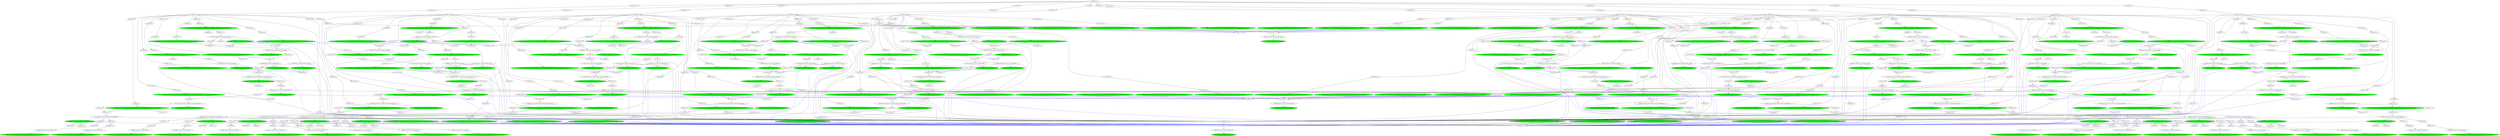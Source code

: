 strict digraph "reflow flowgraph sha256:de75c49c547de19f219d2b2086e5ae99dd87df08eeef901ce5aebd48354d1d31" {
// Node definitions.
"0020654c-val-";
"007d660b-val-";
"00db6180-val-";
"00deaad8-val-";
"015dac09-val-";
"0166af17-val-";
"01688a77-val-";
"01de0b3c-exec-n10.r04.s02.Main.pileup" [
fillcolor=green
style=filled
];
"02b97ae6-val-";
"0382fc62-val-";
"03c11599-val-";
"04409b85-extern-n10.r04.s09.Main.cp_ref_gff-s3://niema-test/n10/r04/n10.r04.s09.reference.gff" [
fillcolor=green
style=filled
];
"04ba50b3-val-";
"051ed34b-extern-n10.r04.s10.Main.cp_variants-s3://niema-test/n10/r04/n10.r04.s10.variants.vcf" [
fillcolor=green
style=filled
];
"052f39fe-val-";
"0551e5f4-coerce-n10.r04.s07.Main.trimmed_bam";
"056b163d-val-";
"058e0673-coerce-n10.r04.s04.Main.consensus";
"05d689e0-val-";
"05d8e2a4-val-";
"05e06419-val-";
"05e69cc6-val-";
"05fc176f-val-";
"068fad0c-val-";
"0709819d-coerce-n10.r04.s08.Main.variants";
"0749f99e-val-";
"07f9631e-val-";
"08100a65-val-";
"081440d9-extern-n10.r04.s07.Main.cp_consensus-s3://niema-test/n10/r04/n10.r04.s07.consensus.fas" [
fillcolor=green
style=filled
];
"088a3dad-val-";
"08c62e9b-val-";
"093925e8-val-";
"096c0f05-val-";
"09b8741d-val-";
"09cfb0e0-val-";
"0a04bf56-val-";
"0b1cd8a8-val-";
"0b87c569-coerce-n10.r04.s10.Main.sorted_untrimmed_bam";
"0b9b8b4d-val-";
"0bc0d22c-val-";
"0bdff4d8-val-";
"0be36450-coerce-n10.r04.s01.Main.sorted_untrimmed_bam";
"0bfb0463-val-";
"0c0a0d4f-val-";
"0c4b37f9-val-";
"0cdcc922-val-";
"0d21ffd6-val-";
"0d3cb96a-exec-n10.r04.s10.Main.depth" [
fillcolor=green
style=filled
];
"0dd374cf-val-";
"0de9f92d-coerce-n10.r04.s09.Main.untrimmed_bam";
"0e2be4f5-val-";
"0e69396f-extern-n10.r04.s06.Main.cp_variants-s3://niema-test/n10/r04/n10.r04.s06.variants.vcf" [
fillcolor=green
style=filled
];
"0e6b65ee-val-";
"0e7703f9-extern-n10.r04.s06.Main.cp_consensus-s3://niema-test/n10/r04/n10.r04.s06.consensus.fas" [
fillcolor=green
style=filled
];
"0ea08ff7-val-";
"0facf18f-extern-n10.r04.s09.Main.cp_untrimmed_bam-s3://niema-test/n10/r04/n10.r04.s09.untrimmed.bam" [
fillcolor=green
style=filled
];
"0fc4371b-val-";
"0fd1b8a1-extern-n10.r04.s05.Main.cp_pileup-s3://niema-test/n10/r04/n10.r04.s05.pileup.txt" [
fillcolor=green
style=filled
];
"0ffd8663-intern-n10.r04.s07.Main.fq2-s3://niema-test/n10/r04/n10.r04.s07_R2.fastq" [
fillcolor=green
style=filled
];
"108840e6-coerce-n10.r04.s07.Main.consensus";
"109e806b-exec-n10.r04.s10.Main.untrimmed_bam" [
fillcolor=green
style=filled
];
"112d7fba-val-";
"11962b03-val-";
"11e7d298-coerce-n10.r04.s03.Main.pileup";
"11e7e238-val-";
"11faa914-val-";
"12500fcc-val-";
"12a00b43-val-";
"131eeac2-val-";
"147954b4-exec-n10.r04.s09.Main.trimmed_bam" [
fillcolor=green
style=filled
];
"14c1c1c0-val-";
"14d85269-coerce-n10.r04.s07.Main.depth";
"14f6dce7-val-";
"15292b16-val-";
"155c97f3-val-";
"158e3d03-coerce-n10.r04.s10.Main.fq1";
"15cd5c3c-val-";
"15fe4e4c-val-";
"16749432-exec-n10.r04.s09.Main.low_depth" [
fillcolor=green
style=filled
];
"173501f6-val-";
"173ec53f-val-";
"17411681-val-";
"17c209fc-val-";
"17d29b9f-val-";
"1820b727-val-";
"1867bc2b-coerce-n10.r04.s08.Main.depth";
"188d3341-coerce-n10.r04.s07.Main.untrimmed_bam";
"189ca262-extern-n10.r04.s05.Main.cp_sorted_trimmed_bam-s3://niema-test/n10/r04/n10.r04.s05.sorted.trimmed.bam" [
fillcolor=green
style=filled
];
"18b621eb-val-";
"1902bac7-coerce-n10.r04.s04.Main.pileup";
"1913a903-val-";
"19772044-val-";
"198a0ed5-val-";
"19bc0843-val-";
"19c9aded-val-";
"1a50c631-val-";
"1a57331b-exec-n10.r04.s04.Main.sorted_untrimmed_bam" [
fillcolor=green
style=filled
];
"1a5d3461-val-";
"1a62208a-val-";
"1a78f0a0-val-";
"1b6d4c14-val-";
"1bc5d427-extern-n10.r04.s10.Main.cp_pileup-s3://niema-test/n10/r04/n10.r04.s10.pileup.txt" [
fillcolor=green
style=filled
];
"1c3388ad-val-";
"1c50ff68-coerce-n10.r04.s01.Main.primer_bed";
"1c6e2a9b-val-";
"1c9c01d3-exec-n10.r04.s02.Main.trimmed_bam" [
fillcolor=green
style=filled
];
"1cae20d1-coerce-n10.r04.s05.Main.consensus";
"1cc2f588-val-";
"1d2775db-extern-n10.r04.s04.Main.cp_ref_gff-s3://niema-test/n10/r04/n10.r04.s04.reference.gff" [
fillcolor=green
style=filled
];
"1d3c13c7-extern-n10.r04.s09.Main.cp_primer_bed-s3://niema-test/n10/r04/n10.r04.s09.primers.bed" [
fillcolor=green
style=filled
];
"1d6fc0d6-val-";
"1dd06284-intern-n10.r04.s09.Main.fq2-s3://niema-test/n10/r04/n10.r04.s09_R2.fastq" [
fillcolor=green
style=filled
];
"1dfcea50-val-";
"1e253a17-coerce-n10.r04.s06.Main.sorted_untrimmed_bam";
"1f05e95f-val-";
"1f2fc104-val-";
"1f467b19-val-";
"1f5352d7-val-";
"1f59179b-exec-n10.r04.s08.Main.sorted_trimmed_bam" [
fillcolor=green
style=filled
];
"1fdfed84-val-";
"20448589-val-";
"209f3e68-val-";
"20d66b15-extern-n10.r04.s01.Main.cp_low_depth-s3://niema-test/n10/r04/n10.r04.s01.lowdepth.tsv" [
fillcolor=green
style=filled
];
"20fc0279-coerce-n10.r04.s02.Main.depth";
"210acf3b-val-";
"21a3a5cc-val-";
"21b1c2e0-val-";
"21b1c9d6-val-";
"21b4daee-val-";
"2211d2d3-val-";
"2248f47a-val-";
"22657748-extern-n10.r04.s04.Main.cp_pileup-s3://niema-test/n10/r04/n10.r04.s04.pileup.txt" [
fillcolor=green
style=filled
];
"230d2444-val-";
"2414b088-val-";
"243bd410-val-";
"244cfd6c-intern-n10.r04.s04.Main.fq2-s3://niema-test/n10/r04/n10.r04.s04_R2.fastq" [
fillcolor=green
style=filled
];
"246e4d45-val-";
"246e9d3b-exec-n10.r04.s06.Main.consensus" [
fillcolor=green
style=filled
];
"24c7c2d0-val-";
"24d2465c-val-";
"24d8b11b-coerce-n10.r04.s01.Main.depth";
"250094f9-val-";
"250112f6-val-";
"2512ad9e-val-";
"25da020e-extern-n10.r04.s08.Main.cp_variants-s3://niema-test/n10/r04/n10.r04.s08.variants.vcf" [
fillcolor=green
style=filled
];
"2627f8f7-val-";
"26a9f615-val-";
"26b3e125-val-";
"26b55d91-val-";
"26f4af01-extern-n10.r04.s07.Main.cp_low_depth-s3://niema-test/n10/r04/n10.r04.s07.lowdepth.tsv" [
fillcolor=green
style=filled
];
"2765b654-val-";
"2766abc2-intern-n10.r04.s01.Main.fq2-s3://niema-test/n10/r04/n10.r04.s01_R2.fastq" [
fillcolor=green
style=filled
];
"27f688e9-val-";
"27f6be11-val-";
"28138b72-val-";
"282c9e57-val-";
"2847620f-val-";
"28da527e-val-";
"28e4257e-val-";
"2914c58a-val-";
"29700de5-exec-n10.r04.s09.Main.consensus" [
fillcolor=green
style=filled
];
"29ded446-extern-n10.r04.s09.Main.cp_sorted_untrimmed_bam-s3://niema-test/n10/r04/n10.r04.s09.untrimmed.sorted.bam" [
fillcolor=green
style=filled
];
"2a3fd409-val-";
"2acd9931-val-";
"2af2b3fa-val-";
"2af96871-val-";
"2b0e0443-val-";
"2b1b8c20-val-";
"2b5f9044-extern-n10.r04.s06.Main.cp_sorted_trimmed_bam-s3://niema-test/n10/r04/n10.r04.s06.sorted.trimmed.bam" [
fillcolor=green
style=filled
];
"2b9b7b98-coerce-n10.r04.s10.Main.trimmed_bam";
"2bbc6cab-extern-n10.r04.s08.Main.cp_ref_fas-s3://niema-test/n10/r04/n10.r04.s08.reference.fas" [
fillcolor=green
style=filled
];
"2c199780-exec-n10.r04.s08.Main.low_depth" [
fillcolor=green
style=filled
];
"2c2e5fdc-extern-n10.r04.s08.Main.cp_low_depth-s3://niema-test/n10/r04/n10.r04.s08.lowdepth.tsv" [
fillcolor=green
style=filled
];
"2c89b05b-extern-n10.r04.s02.Main.cp_variants-s3://niema-test/n10/r04/n10.r04.s02.variants.vcf" [
fillcolor=green
style=filled
];
"2c9b9c3d-extern-n10.r04.s01.Main.cp_sorted_untrimmed_bam-s3://niema-test/n10/r04/n10.r04.s01.untrimmed.sorted.bam" [
fillcolor=green
style=filled
];
"2cfd638d-exec-n10.r04.s01.Main.depth" [
fillcolor=green
style=filled
];
"2d43cace-val-";
"2d514e09-val-";
"2d757ea2-val-";
"2dfaafb6-val-";
"2e08971d-val-";
"2e280d7c-val-";
"2e3ffa4c-exec-n10.r04.s03.Main.untrimmed_bam" [
fillcolor=green
style=filled
];
"2ea063fc-val-";
"2eaa173a-intern-n10.r04.s02.Main.fq2-s3://niema-test/n10/r04/n10.r04.s02_R2.fastq" [
fillcolor=green
style=filled
];
"2ebe0ecb-val-";
"2ece0873-val-";
"2f23a074-val-";
"2f4044b7-val-";
"2fc3fcc9-val-";
"304ea8a4-val-";
"3056a97c-val-";
"3087894c-coerce-n10.r04.s08.Main.low_depth";
"30fe1918-val-";
"314f5b3f-val-";
"315a311f-extern-n10.r04.s09.Main.cp_sorted_trimmed_bam-s3://niema-test/n10/r04/n10.r04.s09.sorted.trimmed.bam" [
fillcolor=green
style=filled
];
"315b0260-val-";
"31f862a0-extern-n10.r04.s02.Main.cp_untrimmed_bam-s3://niema-test/n10/r04/n10.r04.s02.untrimmed.bam" [
fillcolor=green
style=filled
];
"31fcedc2-val-";
"3204549f-coerce-n10.r04.s10.Main.sorted_trimmed_bam";
"3270bd8a-val-";
"3318e8c5-val-";
"333bbd4d-val-";
"336d6b8a-val-";
"3382a37d-coerce-n10.r04.s10.Main.consensus";
"343fa80b-extern-n10.r04.s01.Main.cp_sorted_trimmed_bam-s3://niema-test/n10/r04/n10.r04.s01.sorted.trimmed.bam" [
fillcolor=green
style=filled
];
"3510fcaf-extern-n10.r04.s04.Main.cp_sorted_trimmed_bam-s3://niema-test/n10/r04/n10.r04.s04.sorted.trimmed.bam" [
fillcolor=green
style=filled
];
"355a1ffb-val-";
"35768e0e-val-";
"357ef2b7-val-";
"35a85fc9-extern-n10.r04.s03.Main.cp_ref_fas-s3://niema-test/n10/r04/n10.r04.s03.reference.fas" [
fillcolor=green
style=filled
];
"3630c380-extern-n10.r04.s04.Main.cp_low_depth-s3://niema-test/n10/r04/n10.r04.s04.lowdepth.tsv" [
fillcolor=green
style=filled
];
"3649d43b-extern-n10.r04.s04.Main.cp_consensus-s3://niema-test/n10/r04/n10.r04.s04.consensus.fas" [
fillcolor=green
style=filled
];
"3675cf85-extern-n10.r04.s05.Main.cp_low_depth-s3://niema-test/n10/r04/n10.r04.s05.lowdepth.tsv" [
fillcolor=green
style=filled
];
"36ee0ed3-exec-n10.r04.s05.Main.pileup" [
fillcolor=green
style=filled
];
"36ee5439-val-";
"372c62b0-val-";
"37d98a4c-coerce-n10.r04.s04.Main.depth";
"37dbc173-coerce-n10.r04.s05.Main.fq1";
"37dfb41c-coerce-n10.r04.s07.Main.sorted_untrimmed_bam";
"38244ec7-extern-n10.r04.s08.Main.cp_ref_gff-s3://niema-test/n10/r04/n10.r04.s08.reference.gff" [
fillcolor=green
style=filled
];
"382c100f-val-";
"38521bf2-val-";
"3882a74a-val-";
"38defb2d-val-";
"390ed104-val-";
"391d1dec-exec-n10.r04.s08.Main.variants" [
fillcolor=green
style=filled
];
"3950703e-val-";
"398c228c-val-";
"39d11e0d-val-";
"39d5586c-val-";
"3a419cc8-val-";
"3a8ccf05-val-";
"3c14639a-val-";
"3cd155c0-val-";
"3ced8d31-val-";
"3cfae974-coerce-n10.r04.s03.Main.consensus";
"3cfd1eb9-val-";
"3d02beaf-exec-n10.r04.s06.Main.low_depth" [
fillcolor=green
style=filled
];
"3d1e05e4-val-";
"3db22371-val-";
"3dba561c-val-";
"3dcf9569-val-";
"3f0357d4-coerce-n10.r04.s07.Main.low_depth";
"3f081297-val-";
"3f498954-coerce-n10.r04.s08.Main.pileup";
"3f9bf3ff-exec-n10.r04.s10.Main.variants" [
fillcolor=green
style=filled
];
"3fbd4b7d-extern-n10.r04.s10.Main.cp_sorted_trimmed_bam-s3://niema-test/n10/r04/n10.r04.s10.sorted.trimmed.bam" [
fillcolor=green
style=filled
];
"404630ed-extern-n10.r04.s08.Main.cp_sorted_trimmed_bam-s3://niema-test/n10/r04/n10.r04.s08.sorted.trimmed.bam" [
fillcolor=green
style=filled
];
"405522f8-val-";
"40c13555-coerce-n10.r04.s02.Main.low_depth";
"40d4faf9-val-";
"40d99df4-val-";
"410a11b1-val-";
"422bd424-coerce-n10.r04.s05.Main.fq2";
"4258e3ce-val-";
"425efe00-exec-n10.r04.s01.Main.sorted_trimmed_bam" [
fillcolor=green
style=filled
];
"42c99445-val-";
"4337b3ce-coerce-n10.r04.s03.Main.untrimmed_bam";
"439d6f40-intern-n10.r04.s03.Main.fq1-s3://niema-test/n10/r04/n10.r04.s03_R1.fastq" [
fillcolor=green
style=filled
];
"43faf94b-val-";
"44106f64-val-";
"444b3c02-val-";
"44a5803e-val-";
"44dd1b44-intern-n10.r04.s08.Main.fq2-s3://niema-test/n10/r04/n10.r04.s08_R2.fastq" [
fillcolor=green
style=filled
];
"44eabab0-val-";
"453227a2-extern-n10.r04.s05.Main.cp_ref_fas-s3://niema-test/n10/r04/n10.r04.s05.reference.fas" [
fillcolor=green
style=filled
];
"4594eecd-extern-n10.r04.s03.Main.cp_ref_gff-s3://niema-test/n10/r04/n10.r04.s03.reference.gff" [
fillcolor=green
style=filled
];
"45a0d2dc-coerce-n10.r04.s09.Main.sorted_untrimmed_bam";
"468c4dfa-val-";
"46a470f9-exec-n10.r04.s03.Main.sorted_untrimmed_bam" [
fillcolor=green
style=filled
];
"46eba193-coerce-n10.r04.s10.Main.depth";
"4787fc68-val-";
"48036941-intern-n10.r04.s08.Main.fq1-s3://niema-test/n10/r04/n10.r04.s08_R1.fastq" [
fillcolor=green
style=filled
];
"48096c9c-val-";
"48739e01-val-";
"48b4666c-val-";
"48bf33ba-val-";
"48ce6854-val-";
"48d39469-val-";
"48e4f6ca-exec-n10.r04.s03.Main.depth" [
fillcolor=green
style=filled
];
"498ec883-val-";
"49a8f61b-intern-n10.r04.s06.Main.fq1-s3://niema-test/n10/r04/n10.r04.s06_R1.fastq" [
fillcolor=green
style=filled
];
"4a011c43-coerce-n10.r04.s09.Main.sorted_trimmed_bam";
"4a10275a-coerce-n10.r04.s01.Main.untrimmed_bam";
"4a8fd0da-exec-n10.r04.s06.Main.trimmed_bam" [
fillcolor=green
style=filled
];
"4a93ab85-exec-n10.r04.s01.Main.ref_fas" [
fillcolor=green
style=filled
];
"4aa54dc0-val-";
"4acbd374-coerce-n10.r04.s04.Main.low_depth";
"4b4776dd-coerce-n10.r04.s09.Main.fq2";
"4b67086f-val-";
"4be63a6c-intern-n10.r04.s04.Main.fq1-s3://niema-test/n10/r04/n10.r04.s04_R1.fastq" [
fillcolor=green
style=filled
];
"4c5bad82-val-";
"4c91388f-coerce-n10.r04.s09.Main.low_depth";
"4cd7b4aa-val-";
"4d7be029-val-";
"4dee72a9-coerce-n10.r04.s06.Main.consensus";
"4e414884-val-";
"4e5e87aa-exec-n10.r04.s07.Main.consensus" [
fillcolor=green
style=filled
];
"4e99cc9c-val-";
"4eedfb25-coerce-n10.r04.s05.Main.low_depth";
"4ef15c74-extern-n10.r04.s10.Main.cp_ref_fas-s3://niema-test/n10/r04/n10.r04.s10.reference.fas" [
fillcolor=green
style=filled
];
"4f1cb760-exec-n10.r04.s03.Main.variants" [
fillcolor=green
style=filled
];
"4f363a89-coerce-n10.r04.s05.Main.trimmed_bam";
"4f47f684-extern-n10.r04.s02.Main.cp_primer_bed-s3://niema-test/n10/r04/n10.r04.s02.primers.bed" [
fillcolor=green
style=filled
];
"4f5ea87b-coerce-n10.r04.s08.Main.untrimmed_bam";
"4fa34dec-val-";
"505b869d-extern-n10.r04.s01.Main.cp_depth-s3://niema-test/n10/r04/n10.r04.s01.depth.txt" [
fillcolor=green
style=filled
];
"50995771-val-";
"50d1b4ca-val-";
"512c9824-coerce-n10.r04.s09.Main.consensus";
"51e5e74f-val-";
"5224e89e-extern-n10.r04.s03.Main.cp_low_depth-s3://niema-test/n10/r04/n10.r04.s03.lowdepth.tsv" [
fillcolor=green
style=filled
];
"52a9eedc-val-";
"52d267dd-exec-n10.r04.s06.Main.depth" [
fillcolor=green
style=filled
];
"52dbcb9c-extern-n10.r04.s10.Main.cp_depth-s3://niema-test/n10/r04/n10.r04.s10.depth.txt" [
fillcolor=green
style=filled
];
"5361d1b1-val-";
"539e6a12-coerce-n10.r04.s10.Main.untrimmed_bam";
"53e16067-val-";
"53f87353-exec-n10.r04.s04.Main.variants" [
fillcolor=green
style=filled
];
"53fb3ddb-val-";
"54170137-coerce-n10.r04.s01.Main.variants";
"54406808-exec-n10.r04.s05.Main.trimmed_bam" [
fillcolor=green
style=filled
];
"54a318bf-coerce-n10.r04.s07.Main.sorted_trimmed_bam";
"54b1f927-extern-n10.r04.s10.Main.cp_untrimmed_bam-s3://niema-test/n10/r04/n10.r04.s10.untrimmed.bam" [
fillcolor=green
style=filled
];
"54c5dfab-val-";
"557a6d3d-val-";
"5585a5a9-val-";
"558f69e6-coerce-n10.r04.s01.Main.fq1";
"55b89a16-val-";
"55c83851-extern-n10.r04.s01.Main.cp_untrimmed_bam-s3://niema-test/n10/r04/n10.r04.s01.untrimmed.bam" [
fillcolor=green
style=filled
];
"56075b33-val-";
"5610f61a-val-";
"564b02dd-val-";
"57cda09a-exec-n10.r04.s04.Main.trimmed_bam" [
fillcolor=green
style=filled
];
"58220763-exec-n10.r04.s02.Main.sorted_trimmed_bam" [
fillcolor=green
style=filled
];
"592895de-val-";
"59898156-val-";
"59aae6a5-coerce-n10.r04.s07.Main.fq2";
"59bf3db6-val-";
"59e34a15-val-";
"5a218472-val-";
"5b800258-val-";
"5ba0812e-val-";
"5ba2f368-val-";
"5bb8d8de-exec-n10.r04.s08.Main.depth" [
fillcolor=green
style=filled
];
"5bdaad4b-val-";
"5c190dc2-val-";
"5c1b48a8-val-";
"5d085f6f-val-";
"5d7bc882-val-";
"5d805c1d-coerce-n10.r04.s04.Main.untrimmed_bam";
"5dd8adbb-val-";
"5f0434d6-val-";
"5f2977b8-val-";
"5f2ef056-val-";
"5f3eaaba-val-";
"5f820cbf-val-";
"5f9884ca-coerce-n10.r04.s02.Main.untrimmed_bam";
"5ff03211-val-";
"6015ae1e-coerce-n10.r04.s01.Main.ref_gff";
"60238737-val-";
"602b683e-val-";
"603146ed-val-";
"603e525b-val-";
"606aa662-exec-n10.r04.s09.Main.sorted_trimmed_bam" [
fillcolor=green
style=filled
];
"608e9693-coerce-n10.r04.s03.Main.low_depth";
"61c855b5-val-";
"61cd9f7b-extern-n10.r04.s07.Main.cp_pileup-s3://niema-test/n10/r04/n10.r04.s07.pileup.txt" [
fillcolor=green
style=filled
];
"620206fa-extern-n10.r04.s09.Main.cp_low_depth-s3://niema-test/n10/r04/n10.r04.s09.lowdepth.tsv" [
fillcolor=green
style=filled
];
"6278b355-val-";
"62b9d1c6-exec-n10.r04.s07.Main.sorted_trimmed_bam" [
fillcolor=green
style=filled
];
"62ba9828-val-";
"62f06e9d-val-";
"6310a224-coerce-n10.r04.s07.Main.pileup";
"6310d25c-exec-n10.r04.s03.Main.trimmed_bam" [
fillcolor=green
style=filled
];
"6386021c-val-";
"638d2f40-val-";
"63a914cd-extern-n10.r04.s07.Main.cp_variants-s3://niema-test/n10/r04/n10.r04.s07.variants.vcf" [
fillcolor=green
style=filled
];
"63f22e11-val-";
"64eb2e5d-exec-n10.r04.s04.Main.untrimmed_bam" [
fillcolor=green
style=filled
];
"6503b3f4-coerce-n10.r04.s04.Main.trimmed_bam";
"6513c2c2-val-";
"6517078e-val-";
"6554eff6-intern-n10.r04.s05.Main.fq2-s3://niema-test/n10/r04/n10.r04.s05_R2.fastq" [
fillcolor=green
style=filled
];
"6592fe78-val-";
"65a4305d-extern-n10.r04.s09.Main.cp_pileup-s3://niema-test/n10/r04/n10.r04.s09.pileup.txt" [
fillcolor=green
style=filled
];
"65c6dc2e-val-";
"66a903ea-val-";
"66ce2efa-coerce-n10.r04.s01.Main.fq2";
"6743ea7f-exec-n10.r04.s06.Main.pileup" [
fillcolor=green
style=filled
];
"67650f22-val-";
"68b25bf7-val-";
"694d930c-coerce-n10.r04.s02.Main.sorted_untrimmed_bam";
"696d26c2-val-";
"69b40cbe-val-";
"6a052429-val-";
"6a3e5067-exec-n10.r04.s05.Main.sorted_untrimmed_bam" [
fillcolor=green
style=filled
];
"6a5ce8f4-coerce-n10.r04.s08.Main.fq1";
"6ab1f2e5-val-";
"6b3714a8-val-";
"6b408654-val-";
"6b7a6b6c-coerce-n10.r04.s01.Main.low_depth";
"6bd5e44e-exec-n10.r04.s04.Main.pileup" [
fillcolor=green
style=filled
];
"6c69cb85-val-";
"6c77b969-val-";
"6dcb8aec-val-";
"6e7116fe-intern-n10.r04.s07.Main.fq1-s3://niema-test/n10/r04/n10.r04.s07_R1.fastq" [
fillcolor=green
style=filled
];
"6eb46ebf-coerce-n10.r04.s06.Main.depth";
"6eb9df24-extern-n10.r04.s08.Main.cp_pileup-s3://niema-test/n10/r04/n10.r04.s08.pileup.txt" [
fillcolor=green
style=filled
];
"6f3a8c29-val-";
"6f457ea9-coerce-n10.r04.s08.Main.sorted_trimmed_bam";
"6f5477de-val-";
"6f5e6d9b-extern-n10.r04.s03.Main.cp_consensus-s3://niema-test/n10/r04/n10.r04.s03.consensus.fas" [
fillcolor=green
style=filled
];
"6f7d491e-val-";
"6fca2e2b-coerce-n10.r04.s08.Main.sorted_untrimmed_bam";
"6fe47f9a-extern-n10.r04.s04.Main.cp_variants-s3://niema-test/n10/r04/n10.r04.s04.variants.vcf" [
fillcolor=green
style=filled
];
"7008c16a-val-";
"700b86b6-val-";
"7031e6e5-val-";
"70498b7f-val-";
"71010dc4-val-";
"71058249-val-";
"71267423-val-";
"7135f43c-val-";
"71683802-val-";
"721edc43-exec-n10.r04.s09.Main.pileup" [
fillcolor=green
style=filled
];
"727ed6bb-exec-n10.r04.s01.Main.trimmed_bam" [
fillcolor=green
style=filled
];
"73852e77-val-";
"73e730b8-val-";
"741352ad-val-";
"74537fca-val-";
"7463b936-val-";
"74a76680-extern-n10.r04.s05.Main.cp_ref_gff-s3://niema-test/n10/r04/n10.r04.s05.reference.gff" [
fillcolor=green
style=filled
];
"74c0afc4-exec-n10.r04.s10.Main.consensus" [
fillcolor=green
style=filled
];
"7567b5c3-exec-n10.r04.s06.Main.sorted_untrimmed_bam" [
fillcolor=green
style=filled
];
"76067a69-val-";
"767ce362-val-";
"76d01430-val-";
"77461876-extern-n10.r04.s07.Main.cp_sorted_untrimmed_bam-s3://niema-test/n10/r04/n10.r04.s07.untrimmed.sorted.bam" [
fillcolor=green
style=filled
];
"77787c31-val-";
"77a6d502-extern-n10.r04.s10.Main.cp_low_depth-s3://niema-test/n10/r04/n10.r04.s10.lowdepth.tsv" [
fillcolor=green
style=filled
];
"780afae0-val-";
"78102d5a-extern-n10.r04.s07.Main.cp_sorted_trimmed_bam-s3://niema-test/n10/r04/n10.r04.s07.sorted.trimmed.bam" [
fillcolor=green
style=filled
];
"784f3408-val-";
"7861037a-val-";
"78b2fbdb-val-";
"7a3ff9dc-extern-n10.r04.s05.Main.cp_primer_bed-s3://niema-test/n10/r04/n10.r04.s05.primers.bed" [
fillcolor=green
style=filled
];
"7a6722e4-val-";
"7a8826ac-val-";
"7abc8e61-exec-n10.r04.s08.Main.sorted_untrimmed_bam" [
fillcolor=green
style=filled
];
"7ad78e93-val-";
"7b3bb1a4-val-";
"7b6b14ba-val-";
"7b708c6e-coerce-n10.r04.s06.Main.variants";
"7bc761f1-val-";
"7c03a98c-coerce-n10.r04.s08.Main.consensus";
"7c0d4d37-val-";
"7c410ac1-val-";
"7c7fa1cf-val-";
"7c8a9b60-val-";
"7d14d40d-coerce-n10.r04.s09.Main.pileup";
"7d55b646-val-";
"7db3dce5-exec-n10.r04.s07.Main.trimmed_bam" [
fillcolor=green
style=filled
];
"7e478e8f-val-";
"7f0b7a88-val-";
"7f4c0a08-val-";
"7fe7b074-val-";
"8035892e-extern-n10.r04.s02.Main.cp_low_depth-s3://niema-test/n10/r04/n10.r04.s02.lowdepth.tsv" [
fillcolor=green
style=filled
];
"805491f9-val-";
"80a0d7e1-val-";
"80b4b541-coerce-n10.r04.s06.Main.low_depth";
"80f235f9-val-";
"810d39c6-val-";
"81ba1ecb-extern-n10.r04.s05.Main.cp_untrimmed_bam-s3://niema-test/n10/r04/n10.r04.s05.untrimmed.bam" [
fillcolor=green
style=filled
];
"821b8dc0-val-";
"823f99d3-val-";
"8259c9df-val-";
"82694191-coerce-n10.r04.s04.Main.variants";
"82d9a8c6-val-";
"8312214b-val-";
"8326ada1-coerce-n10.r04.s05.Main.untrimmed_bam";
"835eea11-val-";
"839d34f1-val-";
"83f7a034-extern-n10.r04.s05.Main.cp_depth-s3://niema-test/n10/r04/n10.r04.s05.depth.txt" [
fillcolor=green
style=filled
];
"84051047-val-";
"8459ebee-val-";
"84df3346-exec-n10.r04.s10.Main.pileup" [
fillcolor=green
style=filled
];
"84ee91d2-val-";
"851e0bf6-extern-n10.r04.s06.Main.cp_untrimmed_bam-s3://niema-test/n10/r04/n10.r04.s06.untrimmed.bam" [
fillcolor=green
style=filled
];
"8542ddec-val-";
"85c64985-val-";
"85d6765f-val-";
"865af0a9-exec-n10.r04.s01.Main.low_depth" [
fillcolor=green
style=filled
];
"868fac51-val-";
"86b98a7d-exec-n10.r04.s07.Main.untrimmed_bam" [
fillcolor=green
style=filled
];
"87836be5-val-";
"87b04465-val-";
"87c4748b-val-";
"88191b38-val-";
"888d0433-coerce-n10.r04.s09.Main.trimmed_bam";
"8903f191-val-";
"89107dfa-exec-n10.r04.s04.Main.consensus" [
fillcolor=green
style=filled
];
"8946170b-val-";
"89b37628-extern-n10.r04.s08.Main.cp_primer_bed-s3://niema-test/n10/r04/n10.r04.s08.primers.bed" [
fillcolor=green
style=filled
];
"89c01d2c-val-";
"8a92301a-val-";
"8ac4e3de-val-";
"8ae7a0b8-val-";
"8b758fac-val-";
"8b92e8cf-val-";
"8bf6708f-val-";
"8c00f666-val-";
"8c15e47c-val-";
"8c3d8abe-val-";
"8c762dc8-val-";
"8cbd20a3-val-";
"8cc0e75b-val-";
"8d2961da-val-";
"8d6b704b-val-";
"8d6ceb4e-val-";
"8d896c5b-val-";
"8d91cca2-val-";
"8d953fac-val-";
"8daf105b-val-";
"8f7829a4-val-";
"8f7c9fc4-val-";
"8f891d58-val-";
"8f9749cc-exec-n10.r04.s01.Main.variants" [
fillcolor=green
style=filled
];
"8f9fd291-val-";
"9084b022-val-";
"90ce7f0d-val-";
"913591b8-val-";
"913598d6-val-";
"914d692d-extern-n10.r04.s09.Main.cp_depth-s3://niema-test/n10/r04/n10.r04.s09.depth.txt" [
fillcolor=green
style=filled
];
"91a069e9-val-";
"9218c22c-coerce-n10.r04.s03.Main.depth";
"9284fd39-val-";
"92a92880-val-";
"92c359b8-val-";
"92ec8efd-val-";
"931af929-val-";
"93291c27-coerce-n10.r04.s03.Main.fq2";
"93a5dd3b-val-";
"93b9bd78-coerce-n10.r04.s07.Main.variants";
"9439857c-val-";
"94511e0d-extern-n10.r04.s08.Main.cp_sorted_untrimmed_bam-s3://niema-test/n10/r04/n10.r04.s08.untrimmed.sorted.bam" [
fillcolor=green
style=filled
];
"947c0f8b-val-";
"9485bbaa-coerce-n10.r04.s09.Main.variants";
"94a7e1e4-extern-n10.r04.s09.Main.cp_ref_fas-s3://niema-test/n10/r04/n10.r04.s09.reference.fas" [
fillcolor=green
style=filled
];
"95079fea-extern-n10.r04.s03.Main.cp_sorted_untrimmed_bam-s3://niema-test/n10/r04/n10.r04.s03.untrimmed.sorted.bam" [
fillcolor=green
style=filled
];
"95258f83-val-";
"9539e4e6-coerce-n10.r04.s02.Main.fq1";
"9545fe7d-val-";
"956757a8-extern-n10.r04.s04.Main.cp_ref_fas-s3://niema-test/n10/r04/n10.r04.s04.reference.fas" [
fillcolor=green
style=filled
];
"958d0949-exec-n10.r04.s09.Main.variants" [
fillcolor=green
style=filled
];
"959faab5-val-";
"961e90b9-extern-n10.r04.s05.Main.cp_variants-s3://niema-test/n10/r04/n10.r04.s05.variants.vcf" [
fillcolor=green
style=filled
];
"964f8752-val-";
"96550b81-val-";
"9678178e-coerce-n10.r04.s05.Main.pileup";
"968053ae-val-";
"96a025f3-val-";
"96b6811e-coerce-n10.r04.s02.Main.fq2";
"96c7443b-val-";
"97290e32-extern-n10.r04.s08.Main.cp_untrimmed_bam-s3://niema-test/n10/r04/n10.r04.s08.untrimmed.bam" [
fillcolor=green
style=filled
];
"9773b825-val-";
"977cd22f-exec-n10.r04.s08.Main.untrimmed_bam" [
fillcolor=green
style=filled
];
"9783ec6f-val-";
"97b08bd8-coerce-n10.r04.s06.Main.sorted_trimmed_bam";
"97da39d9-coerce-n10.r04.s07.Main.fq1";
"983fdc9e-val-";
"987f3a85-val-";
"989e62e3-coerce-n10.r04.s03.Main.fq1";
"98a45db2-intern-n10.r04.s10.Main.fq1-s3://niema-test/n10/r04/n10.r04.s10_R1.fastq" [
fillcolor=green
style=filled
];
"98dd8ebe-val-";
"9982595b-extern-n10.r04.s01.Main.cp_ref_fas-s3://niema-test/n10/r04/n10.r04.s01.reference.fas" [
fillcolor=green
style=filled
];
"99e237a6-val-";
"9a2e1906-exec-n10.r04.s07.Main.sorted_untrimmed_bam" [
fillcolor=green
style=filled
];
"9a9454f2-val-";
"9ac34757-extern-n10.r04.s09.Main.cp_variants-s3://niema-test/n10/r04/n10.r04.s09.variants.vcf" [
fillcolor=green
style=filled
];
"9ac3cac9-exec-n10.r04.s07.Main.depth" [
fillcolor=green
style=filled
];
"9b4c840e-val-";
"9b4df565-val-";
"9b4f535c-coerce-n10.r04.s01.Main.trimmed_bam";
"9b615746-extern-n10.r04.s10.Main.cp_ref_gff-s3://niema-test/n10/r04/n10.r04.s10.reference.gff" [
fillcolor=green
style=filled
];
"9b9261a8-extern-n10.r04.s02.Main.cp_ref_gff-s3://niema-test/n10/r04/n10.r04.s02.reference.gff" [
fillcolor=green
style=filled
];
"9ba5e79e-coerce-n10.r04.s06.Main.fq1";
"9bbf25ca-intern-n10.r04.s06.Main.fq2-s3://niema-test/n10/r04/n10.r04.s06_R2.fastq" [
fillcolor=green
style=filled
];
"9bc0763a-val-";
"9bd6af43-val-";
"9c1098c3-val-";
"9c756cac-val-";
"9c825c32-val-";
"9d40a460-coerce-n10.r04.s10.Main.variants";
"9dbeff05-val-";
"9dd17c09-val-";
"9de06e20-val-";
"9e2126a7-val-";
"9e2dfbbc-val-";
"9ea9d9f2-val-";
"9eb873af-extern-n10.r04.s07.Main.cp_depth-s3://niema-test/n10/r04/n10.r04.s07.depth.txt" [
fillcolor=green
style=filled
];
"9ee79e25-val-";
"9f69d7ba-val-";
"9f6ae514-val-";
"a06c2e54-extern-n10.r04.s01.Main.cp_variants-s3://niema-test/n10/r04/n10.r04.s01.variants.vcf" [
fillcolor=green
style=filled
];
"a07f7536-val-";
"a15d0c40-val-";
"a16c2e59-coerce-n10.r04.s06.Main.pileup";
"a197b703-val-";
"a1b15974-val-";
"a1ee2b9c-val-";
"a218314e-val-";
"a2201da8-extern-n10.r04.s07.Main.cp_ref_gff-s3://niema-test/n10/r04/n10.r04.s07.reference.gff" [
fillcolor=green
style=filled
];
"a220f03b-exec-n10.r04.s05.Main.low_depth" [
fillcolor=green
style=filled
];
"a260579c-val-";
"a27debf7-extern-n10.r04.s10.Main.cp_consensus-s3://niema-test/n10/r04/n10.r04.s10.consensus.fas" [
fillcolor=green
style=filled
];
"a3142f52-exec-n10.r04.s04.Main.low_depth" [
fillcolor=green
style=filled
];
"a395b434-exec-n10.r04.s03.Main.pileup" [
fillcolor=green
style=filled
];
"a409f4c6-val-";
"a4126b4b-val-";
"a4d44e2c-exec-n10.r04.s06.Main.untrimmed_bam" [
fillcolor=green
style=filled
];
"a548487b-val-";
"a564502c-val-";
"a58881ec-val-";
"a5c9f7c1-val-";
"a6a729ae-extern-n10.r04.s10.Main.cp_primer_bed-s3://niema-test/n10/r04/n10.r04.s10.primers.bed" [
fillcolor=green
style=filled
];
"a6b5c640-extern-n10.r04.s09.Main.cp_consensus-s3://niema-test/n10/r04/n10.r04.s09.consensus.fas" [
fillcolor=green
style=filled
];
"a794aae0-val-";
"a8b0effd-val-";
"a90c1616-coerce-n10.r04.s03.Main.sorted_trimmed_bam";
"a9903a8d-val-";
"a9ad0d47-val-";
"a9b6b983-val-";
"aa012a8d-extern-n10.r04.s06.Main.cp_sorted_untrimmed_bam-s3://niema-test/n10/r04/n10.r04.s06.untrimmed.sorted.bam" [
fillcolor=green
style=filled
];
"aa7f7ef5-exec-n10.r04.s02.Main.variants" [
fillcolor=green
style=filled
];
"aa992377-val-";
"aaab001d-exec-n10.r04.s01.Main.untrimmed_bam" [
fillcolor=green
style=filled
];
"aaab3e03-val-";
"aafe110f-val-";
"ab29b5c6-extern-n10.r04.s02.Main.cp_depth-s3://niema-test/n10/r04/n10.r04.s02.depth.txt" [
fillcolor=green
style=filled
];
"ab3b43c3-val-";
"ab5323fb-extern-n10.r04.s06.Main.cp_depth-s3://niema-test/n10/r04/n10.r04.s06.depth.txt" [
fillcolor=green
style=filled
];
"abf17c0a-coerce-n10.r04.s03.Main.variants";
"ac5bb733-val-";
"accba813-val-";
"acfba7a9-exec-n10.r04.s03.Main.consensus" [
fillcolor=green
style=filled
];
"ad8ec791-val-";
"ae09d7cb-val-";
"ae9227c6-extern-n10.r04.s02.Main.cp_sorted_trimmed_bam-s3://niema-test/n10/r04/n10.r04.s02.sorted.trimmed.bam" [
fillcolor=green
style=filled
];
"aedd9f48-extern-n10.r04.s03.Main.cp_primer_bed-s3://niema-test/n10/r04/n10.r04.s03.primers.bed" [
fillcolor=green
style=filled
];
"aef8f879-exec-n10.r04.s04.Main.sorted_trimmed_bam" [
fillcolor=green
style=filled
];
"af3f6e64-intern-n10.r04.s03.Main.fq2-s3://niema-test/n10/r04/n10.r04.s03_R2.fastq" [
fillcolor=green
style=filled
];
"af9a0959-exec-n10.r04.s08.Main.pileup" [
fillcolor=green
style=filled
];
"b1ffdd8e-val-";
"b31e2eb6-val-";
"b34b7c22-val-";
"b45099ea-coerce-n10.r04.s02.Main.sorted_trimmed_bam";
"b4fb4698-val-";
"b4ff234d-extern-n10.r04.s07.Main.cp_primer_bed-s3://niema-test/n10/r04/n10.r04.s07.primers.bed" [
fillcolor=green
style=filled
];
"b51bf9ad-val-";
"b52c3530-extern-n10.r04.s04.Main.cp_sorted_untrimmed_bam-s3://niema-test/n10/r04/n10.r04.s04.untrimmed.sorted.bam" [
fillcolor=green
style=filled
];
"b54b2892-val-";
"b5c118ee-val-";
"b5df27ff-exec-n10.r04.s02.Main.untrimmed_bam" [
fillcolor=green
style=filled
];
"b67162ec-exec-n10.r04.s02.Main.consensus" [
fillcolor=green
style=filled
];
"b6b8072c-extern-n10.r04.s02.Main.cp_sorted_untrimmed_bam-s3://niema-test/n10/r04/n10.r04.s02.untrimmed.sorted.bam" [
fillcolor=green
style=filled
];
"b6e6a8ec-val-";
"b771e8fa-val-";
"b7935ac4-val-";
"b79bbffc-val-";
"b80e040c-extern-n10.r04.s08.Main.cp_depth-s3://niema-test/n10/r04/n10.r04.s08.depth.txt" [
fillcolor=green
style=filled
];
"b88be3cd-val-";
"b8ed9a62-exec-n10.r04.s06.Main.variants" [
fillcolor=green
style=filled
];
"b9811532-coerce-n10.r04.s09.Main.fq1";
"b9819624-val-";
"b98798f1-extern-n10.r04.s01.Main.cp_consensus-s3://niema-test/n10/r04/n10.r04.s01.consensus.fas" [
fillcolor=green
style=filled
];
"b99575ef-extern-n10.r04.s01.Main.cp_primer_bed-s3://niema-test/n10/r04/n10.r04.s01.primers.bed" [
fillcolor=green
style=filled
];
"b999df91-coerce-n10.r04.s05.Main.variants";
"b9ab1959-val-";
"b9dc660b-val-";
"ba14e24f-val-";
"ba5f4123-coerce-n10.r04.s02.Main.variants";
"ba746440-val-";
"ba8d5a6e-val-";
"bb641e1b-val-";
"bbd3d3e6-val-";
"bc5fa7db-val-";
"bc820434-val-";
"bcac511e-val-";
"bcbb5e4b-val-";
"bccdaff9-exec-n10.r04.s08.Main.trimmed_bam" [
fillcolor=green
style=filled
];
"bd15ca28-coerce-n10.r04.s09.Main.depth";
"bd184b25-val-";
"bd54e9de-exec-n10.r04.s09.Main.untrimmed_bam" [
fillcolor=green
style=filled
];
"bd64f25f-extern-n10.r04.s06.Main.cp_ref_gff-s3://niema-test/n10/r04/n10.r04.s06.reference.gff" [
fillcolor=green
style=filled
];
"bdba3f9e-exec-n10.r04.s05.Main.variants" [
fillcolor=green
style=filled
];
"be13941d-exec-n10.r04.s09.Main.depth" [
fillcolor=green
style=filled
];
"be1ea0cb-val-";
"be5de975-val-";
"bea91aee-val-";
"beabf812-val-";
"beb5581d-extern-n10.r04.s06.Main.cp_low_depth-s3://niema-test/n10/r04/n10.r04.s06.lowdepth.tsv" [
fillcolor=green
style=filled
];
"befe77ac-val-";
"bf1acf91-val-";
"bf4925e8-val-";
"bf5bbd2b-coerce-n10.r04.s08.Main.fq2";
"bf7fa4c2-val-";
"c018343b-val-";
"c130752e-val-";
"c142f697-val-";
"c14b603d-exec-n10.r04.s02.Main.depth" [
fillcolor=green
style=filled
];
"c1671996-val-";
"c19f764e-val-";
"c1aabe25-val-";
"c1ef7f69-extern-n10.r04.s04.Main.cp_depth-s3://niema-test/n10/r04/n10.r04.s04.depth.txt" [
fillcolor=green
style=filled
];
"c2066d0d-val-";
"c2b8b667-val-";
"c32a80bb-val-";
"c3336ccd-exec-n10.r04.s01.Main.pileup" [
fillcolor=green
style=filled
];
"c35279cf-val-";
"c3ac3980-coerce-n10.r04.s10.Main.pileup";
"c3c70afe-val-";
"c3d933f6-val-";
"c3fe0cbc-val-";
"c480ae85-val-";
"c521db49-val-";
"c564a966-val-";
"c572b502-val-";
"c58e3058-val-";
"c5ccf503-val-";
"c5dd7144-val-";
"c6caccb3-val-";
"c714efa5-val-";
"c74ee67f-extern-n10.r04.s05.Main.cp_sorted_untrimmed_bam-s3://niema-test/n10/r04/n10.r04.s05.untrimmed.sorted.bam" [
fillcolor=green
style=filled
];
"c75432aa-extern-n10.r04.s01.Main.cp_ref_gff-s3://niema-test/n10/r04/n10.r04.s01.reference.gff" [
fillcolor=green
style=filled
];
"c7727975-exec-n10.r04.s05.Main.consensus" [
fillcolor=green
style=filled
];
"c7a8ec7e-coerce-n10.r04.s04.Main.sorted_trimmed_bam";
"c8384207-val-";
"c9e3cd59-val-";
"c9fbf5f0-extern-n10.r04.s07.Main.cp_ref_fas-s3://niema-test/n10/r04/n10.r04.s07.reference.fas" [
fillcolor=green
style=filled
];
"ca3eeb52-exec-n10.r04.s05.Main.depth" [
fillcolor=green
style=filled
];
"ca62e59a-exec-n10.r04.s06.Main.sorted_trimmed_bam" [
fillcolor=green
style=filled
];
"cb4e1268-val-";
"cbcbaa51-val-";
"cc11fcb3-val-";
"cc2c5a7b-extern-n10.r04.s03.Main.cp_variants-s3://niema-test/n10/r04/n10.r04.s03.variants.vcf" [
fillcolor=green
style=filled
];
"cc6ab708-extern-n10.r04.s04.Main.cp_untrimmed_bam-s3://niema-test/n10/r04/n10.r04.s04.untrimmed.bam" [
fillcolor=green
style=filled
];
"cc951ce2-val-";
"cc9afe8e-exec-n10.r04.s10.Main.sorted_trimmed_bam" [
fillcolor=green
style=filled
];
"cd8b9664-val-";
"cdc26329-val-";
"cde7a74d-extern-n10.r04.s03.Main.cp_pileup-s3://niema-test/n10/r04/n10.r04.s03.pileup.txt" [
fillcolor=green
style=filled
];
"cdfe0d00-val-";
"ce1d22aa-val-";
"ce297f4a-coerce-n10.r04.s05.Main.depth";
"ce7f23b8-coerce-n10.r04.s08.Main.trimmed_bam";
"ce9dc2ec-val-";
"cf7f3008-exec-n10.r04.s03.Main.low_depth" [
fillcolor=green
style=filled
];
"cfaa838c-val-";
"cfb4c0dd-val-";
"cfcc15fb-val-";
"d026999b-val-";
"d03d2fca-extern-n10.r04.s07.Main.cp_untrimmed_bam-s3://niema-test/n10/r04/n10.r04.s07.untrimmed.bam" [
fillcolor=green
style=filled
];
"d045371c-extern-n10.r04.s02.Main.cp_pileup-s3://niema-test/n10/r04/n10.r04.s02.pileup.txt" [
fillcolor=green
style=filled
];
"d05b19da-exec-n10.r04.s10.Main.low_depth" [
fillcolor=green
style=filled
];
"d0915c79-val-";
"d0b7f774-val-";
"d1208ae8-coerce-n10.r04.s01.Main.sorted_trimmed_bam";
"d1453fc6-val-";
"d1703796-val-";
"d1d2ea63-val-";
"d202d575-val-";
"d29b4260-extern-n10.r04.s03.Main.cp_untrimmed_bam-s3://niema-test/n10/r04/n10.r04.s03.untrimmed.bam" [
fillcolor=green
style=filled
];
"d2b5c40e-val-";
"d2c84938-exec-n10.r04.s05.Main.sorted_trimmed_bam" [
fillcolor=green
style=filled
];
"d39111bc-val-";
"d3deffd8-coerce-n10.r04.s03.Main.trimmed_bam";
"d41e8939-exec-n10.r04.s10.Main.trimmed_bam" [
fillcolor=green
style=filled
];
"d428e0d0-val-";
"d469878f-val-";
"d47e94a5-val-";
"d48563a5-val-";
"d5179423-extern-n10.r04.s03.Main.cp_depth-s3://niema-test/n10/r04/n10.r04.s03.depth.txt" [
fillcolor=green
style=filled
];
"d5420c68-exec-n10.r04.s07.Main.pileup" [
fillcolor=green
style=filled
];
"d5bd788f-val-";
"d5da52cc-exec-n10.r04.s10.Main.sorted_untrimmed_bam" [
fillcolor=green
style=filled
];
"d64934f6-val-";
"d7557920-coerce-n10.r04.s06.Main.untrimmed_bam";
"d78bbe26-coerce-n10.r04.s06.Main.fq2";
"d79b6bd8-val-";
"d8599646-intern-n10.r04.s05.Main.fq1-s3://niema-test/n10/r04/n10.r04.s05_R1.fastq" [
fillcolor=green
style=filled
];
"d87e9d22-extern-n10.r04.s06.Main.cp_ref_fas-s3://niema-test/n10/r04/n10.r04.s06.reference.fas" [
fillcolor=green
style=filled
];
"d905ee4f-val-";
"d95b2a38-val-";
"d98f01b5-val-";
"d9a76ed7-intern-n10.r04.s02.Main.fq1-s3://niema-test/n10/r04/n10.r04.s02_R1.fastq" [
fillcolor=green
style=filled
];
"d9e55531-val-";
"d9fce439-val-";
"da5ba2f6-val-";
"da6119e3-extern-n10.r04.s10.Main.cp_sorted_untrimmed_bam-s3://niema-test/n10/r04/n10.r04.s10.untrimmed.sorted.bam" [
fillcolor=green
style=filled
];
"da6abd89-val-";
"dadcc368-coerce-n10.r04.s01.Main.consensus";
"dbd80491-exec-n10.r04.s08.Main.consensus" [
fillcolor=green
style=filled
];
"dc36a944-val-";
"dce7f701-intern-n10.r04.s09.Main.fq1-s3://niema-test/n10/r04/n10.r04.s09_R1.fastq" [
fillcolor=green
style=filled
];
"dd6832f4-coerce-n10.r04.s10.Main.fq2";
"dd74eaea-exec-n10.r04.s07.Main.variants" [
fillcolor=green
style=filled
];
"dd877db6-extern-n10.r04.s06.Main.cp_pileup-s3://niema-test/n10/r04/n10.r04.s06.pileup.txt" [
fillcolor=green
style=filled
];
"ddd352db-val-";
"de4c0ad1-extern-n10.r04.s01.Main.cp_pileup-s3://niema-test/n10/r04/n10.r04.s01.pileup.txt" [
fillcolor=green
style=filled
];
"de93fcd4-val-";
"df38a442-val-";
"dfb4102d-val-";
"dfe45888-exec-n10.r04.s07.Main.low_depth" [
fillcolor=green
style=filled
];
"dfee9263-extern-n10.r04.s08.Main.cp_consensus-s3://niema-test/n10/r04/n10.r04.s08.consensus.fas" [
fillcolor=green
style=filled
];
"dffcd80f-coerce-n10.r04.s05.Main.sorted_trimmed_bam";
"e0063630-val-";
"e1b8a3c1-extern-n10.r04.s03.Main.cp_sorted_trimmed_bam-s3://niema-test/n10/r04/n10.r04.s03.sorted.trimmed.bam" [
fillcolor=green
style=filled
];
"e2670187-val-";
"e2773bdc-coerce-n10.r04.s10.Main.low_depth";
"e280a67b-val-";
"e2a09022-coerce-n10.r04.s06.Main.trimmed_bam";
"e2abe7f5-val-";
"e33b1b80-intern-n10.r04.s01.Main.fq1-s3://niema-test/n10/r04/n10.r04.s01_R1.fastq" [
fillcolor=green
style=filled
];
"e38044de-exec-n10.r04.s01.Main.ref_gff" [
fillcolor=green
style=filled
];
"e3d19b5d-val-";
"e493614d-val-";
"e4e3bd81-val-";
"e4e5ada1-val-";
"e5760a1c-coerce-n10.r04.s02.Main.consensus";
"e5b3393a-val-";
"e5ec3eb0-val-";
"e626e321-val-";
"e62e9675-val-";
"e69c8b79-exec-n10.r04.s01.Main.primer_bed" [
fillcolor=green
style=filled
];
"e6ff8a43-coerce-n10.r04.s04.Main.sorted_untrimmed_bam";
"e864f232-extern-n10.r04.s02.Main.cp_ref_fas-s3://niema-test/n10/r04/n10.r04.s02.reference.fas" [
fillcolor=green
style=filled
];
"e87fcbb0-val-";
"e891af42-val-";
"e93edc34-coerce-n10.r04.s01.Main.ref_fas";
"e94e344f-val-";
"e9ba929d-val-";
"e9e97619-exec-n10.r04.s05.Main.untrimmed_bam" [
fillcolor=green
style=filled
];
"ea268908-val-";
"ea6502e5-extern-n10.r04.s04.Main.cp_primer_bed-s3://niema-test/n10/r04/n10.r04.s04.primers.bed" [
fillcolor=green
style=filled
];
"eb38fd45-val-";
"eb590997-val-";
"ec629113-extern-n10.r04.s06.Main.cp_primer_bed-s3://niema-test/n10/r04/n10.r04.s06.primers.bed" [
fillcolor=green
style=filled
];
"ec7625d9-exec-n10.r04.s01.Main.sorted_untrimmed_bam" [
fillcolor=green
style=filled
];
"eca48452-val-";
"ecf35945-val-";
"ecf5b73f-coerce-n10.r04.s01.Main.pileup";
"ed4260b7-val-";
"ed7fae2d-val-";
"ee1f56da-val-";
"ee8875f3-val-";
"eecc5ddd-val-";
"eecd39aa-coerce-n10.r04.s02.Main.pileup";
"eff12ac8-exec-n10.r04.s02.Main.sorted_untrimmed_bam" [
fillcolor=green
style=filled
];
"f0201581-val-";
"f0ee23e4-exec-n10.r04.s09.Main.sorted_untrimmed_bam" [
fillcolor=green
style=filled
];
"f13f2060-extern-n10.r04.s02.Main.cp_consensus-s3://niema-test/n10/r04/n10.r04.s02.consensus.fas" [
fillcolor=green
style=filled
];
"f1cd8a3d-val-";
"f1e59d1d-val-";
"f1f2f09d-val-";
"f273d64f-val-";
"f2f98c2e-val-";
"f306d053-val-";
"f35a0762-val-";
"f361ef95-val-";
"f3b6e50e-exec-n10.r04.s02.Main.low_depth" [
fillcolor=green
style=filled
];
"f3ce9b04-coerce-n10.r04.s03.Main.sorted_untrimmed_bam";
"f41940a0-val-";
"f4234332-val-";
"f46128c4-val-";
"f4a46ca1-exec-n10.r04.s01.Main.consensus" [
fillcolor=green
style=filled
];
"f4bc601f-val-";
"f4e60bee-val-";
"f5135ba6-val-";
"f55d0fb5-val-";
"f63035ae-val-";
"f65f5ccb-val-";
"f77c4230-val-";
"f7e2b19f-val-";
"f94185b4-intern-n10.r04.s10.Main.fq2-s3://niema-test/n10/r04/n10.r04.s10_R2.fastq" [
fillcolor=green
style=filled
];
"f981a1dc-val-";
"f9a564b1-val-";
"f9c10cac-val-";
"f9ca9b30-val-";
"f9fd16d8-exec-n10.r04.s04.Main.depth" [
fillcolor=green
style=filled
];
"fa5d131b-val-";
"fa979066-val-";
"faf62efc-val-";
"fbcb9281-extern-n10.r04.s05.Main.cp_consensus-s3://niema-test/n10/r04/n10.r04.s05.consensus.fas" [
fillcolor=green
style=filled
];
"fc113cd2-coerce-n10.r04.s05.Main.sorted_untrimmed_bam";
"fc78cefd-val-";
"fc8a12f2-val-";
"fcd22ca9-coerce-n10.r04.s04.Main.fq1";
"fd8549a5-val-";
"feb9f269-exec-n10.r04.s03.Main.sorted_trimmed_bam" [
fillcolor=green
style=filled
];
"ff32f447-val-";
"ff53adba-coerce-n10.r04.s02.Main.trimmed_bam";
"ff5a0e2b-coerce-n10.r04.s04.Main.fq2";

// Edge definitions.
"0020654c-val-" -> "2d757ea2-val-" [dynamic=false];
"007d660b-val-" -> "9982595b-extern-n10.r04.s01.Main.cp_ref_fas-s3://niema-test/n10/r04/n10.r04.s01.reference.fas" [dynamic=false];
"00db6180-val-" -> "6fe47f9a-extern-n10.r04.s04.Main.cp_variants-s3://niema-test/n10/r04/n10.r04.s04.variants.vcf" [dynamic=false];
"00deaad8-val-" -> "a07f7536-val-" [dynamic=false];
"015dac09-val-" -> "21b1c9d6-val-" [dynamic=false];
"0166af17-val-" -> "11e7d298-coerce-n10.r04.s03.Main.pileup" [dynamic=false];
"01de0b3c-exec-n10.r04.s02.Main.pileup" -> "59e34a15-val-" [
dynamic=true
color=blue
];
"01de0b3c-exec-n10.r04.s02.Main.pileup" -> "69b40cbe-val-" [
dynamic=true
color=blue
];
"02b97ae6-val-" -> "fcd22ca9-coerce-n10.r04.s04.Main.fq1" [dynamic=false];
"03c11599-val-" -> "2c2e5fdc-extern-n10.r04.s08.Main.cp_low_depth-s3://niema-test/n10/r04/n10.r04.s08.lowdepth.tsv" [dynamic=false];
"04409b85-extern-n10.r04.s09.Main.cp_ref_gff-s3://niema-test/n10/r04/n10.r04.s09.reference.gff" -> "26b3e125-val-" [
dynamic=true
color=blue
];
"04409b85-extern-n10.r04.s09.Main.cp_ref_gff-s3://niema-test/n10/r04/n10.r04.s09.reference.gff" -> "9439857c-val-" [dynamic=false];
"051ed34b-extern-n10.r04.s10.Main.cp_variants-s3://niema-test/n10/r04/n10.r04.s10.variants.vcf" -> "ae09d7cb-val-" [dynamic=false];
"051ed34b-extern-n10.r04.s10.Main.cp_variants-s3://niema-test/n10/r04/n10.r04.s10.variants.vcf" -> "fa5d131b-val-" [
dynamic=true
color=blue
];
"0551e5f4-coerce-n10.r04.s07.Main.trimmed_bam" -> "65c6dc2e-val-" [dynamic=false];
"0551e5f4-coerce-n10.r04.s07.Main.trimmed_bam" -> "68b25bf7-val-" [dynamic=false];
"0551e5f4-coerce-n10.r04.s07.Main.trimmed_bam" -> "7db3dce5-exec-n10.r04.s07.Main.trimmed_bam" [
dynamic=true
color=blue
];
"056b163d-val-" -> "1820b727-val-" [dynamic=false];
"056b163d-val-" -> "5585a5a9-val-" [dynamic=false];
"056b163d-val-" -> "85c64985-val-" [dynamic=false];
"056b163d-val-" -> "8f891d58-val-" [dynamic=false];
"056b163d-val-" -> "9b4df565-val-" [dynamic=false];
"056b163d-val-" -> "b79bbffc-val-" [dynamic=false];
"056b163d-val-" -> "bcac511e-val-" [dynamic=false];
"056b163d-val-" -> "bd184b25-val-" [dynamic=false];
"056b163d-val-" -> "d1453fc6-val-" [dynamic=false];
"056b163d-val-" -> "d469878f-val-" [dynamic=false];
"056b163d-val-" -> "f5135ba6-val-" [dynamic=false];
"058e0673-coerce-n10.r04.s04.Main.consensus" -> "3056a97c-val-" [dynamic=false];
"058e0673-coerce-n10.r04.s04.Main.consensus" -> "602b683e-val-" [dynamic=false];
"058e0673-coerce-n10.r04.s04.Main.consensus" -> "8259c9df-val-" [dynamic=false];
"058e0673-coerce-n10.r04.s04.Main.consensus" -> "89107dfa-exec-n10.r04.s04.Main.consensus" [
dynamic=true
color=blue
];
"05d689e0-val-" -> "e0063630-val-" [dynamic=false];
"05d8e2a4-val-" -> "71267423-val-" [dynamic=false];
"05e06419-val-" -> "246e4d45-val-" [dynamic=false];
"05e69cc6-val-" -> "056b163d-val-" [dynamic=false];
"05fc176f-val-" -> "b1ffdd8e-val-" [dynamic=false];
"068fad0c-val-" -> "ba5f4123-coerce-n10.r04.s02.Main.variants" [dynamic=false];
"0709819d-coerce-n10.r04.s08.Main.variants" -> "391d1dec-exec-n10.r04.s08.Main.variants" [
dynamic=true
color=blue
];
"0709819d-coerce-n10.r04.s08.Main.variants" -> "8259c9df-val-" [dynamic=false];
"0709819d-coerce-n10.r04.s08.Main.variants" -> "9a9454f2-val-" [dynamic=false];
"0749f99e-val-" -> "a16c2e59-coerce-n10.r04.s06.Main.pileup" [dynamic=false];
"07f9631e-val-" -> "a58881ec-val-" [dynamic=false];
"08100a65-val-" -> "b6e6a8ec-val-" [dynamic=false];
"081440d9-extern-n10.r04.s07.Main.cp_consensus-s3://niema-test/n10/r04/n10.r04.s07.consensus.fas" -> "85d6765f-val-" [dynamic=false];
"081440d9-extern-n10.r04.s07.Main.cp_consensus-s3://niema-test/n10/r04/n10.r04.s07.consensus.fas" -> "a8b0effd-val-" [
dynamic=true
color=blue
];
"08c62e9b-val-" -> "c3ac3980-coerce-n10.r04.s10.Main.pileup" [dynamic=false];
"093925e8-val-" -> "8c762dc8-val-" [dynamic=false];
"096c0f05-val-" -> "00deaad8-val-" [dynamic=false];
"096c0f05-val-" -> "1f467b19-val-" [dynamic=false];
"096c0f05-val-" -> "26a9f615-val-" [dynamic=false];
"096c0f05-val-" -> "2914c58a-val-" [dynamic=false];
"096c0f05-val-" -> "2ea063fc-val-" [dynamic=false];
"096c0f05-val-" -> "38521bf2-val-" [dynamic=false];
"096c0f05-val-" -> "5c1b48a8-val-" [dynamic=false];
"096c0f05-val-" -> "603146ed-val-" [dynamic=false];
"096c0f05-val-" -> "9284fd39-val-" [dynamic=false];
"096c0f05-val-" -> "be1ea0cb-val-" [dynamic=false];
"096c0f05-val-" -> "cd8b9664-val-" [dynamic=false];
"09b8741d-val-" -> "315a311f-extern-n10.r04.s09.Main.cp_sorted_trimmed_bam-s3://niema-test/n10/r04/n10.r04.s09.sorted.trimmed.bam" [dynamic=false];
"09cfb0e0-val-" -> "d5179423-extern-n10.r04.s03.Main.cp_depth-s3://niema-test/n10/r04/n10.r04.s03.depth.txt" [dynamic=false];
"0a04bf56-val-" -> "3c14639a-val-" [dynamic=false];
"0b87c569-coerce-n10.r04.s10.Main.sorted_untrimmed_bam" -> "80a0d7e1-val-" [dynamic=false];
"0b87c569-coerce-n10.r04.s10.Main.sorted_untrimmed_bam" -> "d5da52cc-exec-n10.r04.s10.Main.sorted_untrimmed_bam" [
dynamic=true
color=blue
];
"0b9b8b4d-val-" -> "a90c1616-coerce-n10.r04.s03.Main.sorted_trimmed_bam" [dynamic=false];
"0bc0d22c-val-" -> "9de06e20-val-" [dynamic=false];
"0be36450-coerce-n10.r04.s01.Main.sorted_untrimmed_bam" -> "3dba561c-val-" [dynamic=false];
"0be36450-coerce-n10.r04.s01.Main.sorted_untrimmed_bam" -> "ec7625d9-exec-n10.r04.s01.Main.sorted_untrimmed_bam" [
dynamic=true
color=blue
];
"0c0a0d4f-val-" -> "56075b33-val-" [dynamic=false];
"0c4b37f9-val-" -> "cc2c5a7b-extern-n10.r04.s03.Main.cp_variants-s3://niema-test/n10/r04/n10.r04.s03.variants.vcf" [dynamic=false];
"0cdcc922-val-" -> "3510fcaf-extern-n10.r04.s04.Main.cp_sorted_trimmed_bam-s3://niema-test/n10/r04/n10.r04.s04.sorted.trimmed.bam" [dynamic=false];
"0d21ffd6-val-" -> "03c11599-val-" [dynamic=false];
"0d3cb96a-exec-n10.r04.s10.Main.depth" -> "55b89a16-val-" [
dynamic=true
color=blue
];
"0dd374cf-val-" -> "d87e9d22-extern-n10.r04.s06.Main.cp_ref_fas-s3://niema-test/n10/r04/n10.r04.s06.reference.fas" [dynamic=false];
"0de9f92d-coerce-n10.r04.s09.Main.untrimmed_bam" -> "8259c9df-val-" [dynamic=false];
"0de9f92d-coerce-n10.r04.s09.Main.untrimmed_bam" -> "96c7443b-val-" [dynamic=false];
"0de9f92d-coerce-n10.r04.s09.Main.untrimmed_bam" -> "b34b7c22-val-" [dynamic=false];
"0de9f92d-coerce-n10.r04.s09.Main.untrimmed_bam" -> "bd54e9de-exec-n10.r04.s09.Main.untrimmed_bam" [
dynamic=true
color=blue
];
"0e2be4f5-val-" -> "6503b3f4-coerce-n10.r04.s04.Main.trimmed_bam" [dynamic=false];
"0e69396f-extern-n10.r04.s06.Main.cp_variants-s3://niema-test/n10/r04/n10.r04.s06.variants.vcf" -> "9b4c840e-val-" [
dynamic=true
color=blue
];
"0e69396f-extern-n10.r04.s06.Main.cp_variants-s3://niema-test/n10/r04/n10.r04.s06.variants.vcf" -> "9de06e20-val-" [dynamic=false];
"0e6b65ee-val-" -> "987f3a85-val-" [dynamic=false];
"0e7703f9-extern-n10.r04.s06.Main.cp_consensus-s3://niema-test/n10/r04/n10.r04.s06.consensus.fas" -> "b4fb4698-val-" [
dynamic=true
color=blue
];
"0e7703f9-extern-n10.r04.s06.Main.cp_consensus-s3://niema-test/n10/r04/n10.r04.s06.consensus.fas" -> "da5ba2f6-val-" [dynamic=false];
"0ea08ff7-val-" -> "67650f22-val-" [dynamic=false];
"0facf18f-extern-n10.r04.s09.Main.cp_untrimmed_bam-s3://niema-test/n10/r04/n10.r04.s09.untrimmed.bam" -> "17d29b9f-val-" [
dynamic=true
color=blue
];
"0facf18f-extern-n10.r04.s09.Main.cp_untrimmed_bam-s3://niema-test/n10/r04/n10.r04.s09.untrimmed.bam" -> "ba746440-val-" [dynamic=false];
"0fc4371b-val-" -> "4a011c43-coerce-n10.r04.s09.Main.sorted_trimmed_bam" [dynamic=false];
"0fd1b8a1-extern-n10.r04.s05.Main.cp_pileup-s3://niema-test/n10/r04/n10.r04.s05.pileup.txt" -> "2ebe0ecb-val-" [dynamic=false];
"0fd1b8a1-extern-n10.r04.s05.Main.cp_pileup-s3://niema-test/n10/r04/n10.r04.s05.pileup.txt" -> "53fb3ddb-val-" [
dynamic=true
color=blue
];
"108840e6-coerce-n10.r04.s07.Main.consensus" -> "28e4257e-val-" [dynamic=false];
"108840e6-coerce-n10.r04.s07.Main.consensus" -> "48b4666c-val-" [dynamic=false];
"108840e6-coerce-n10.r04.s07.Main.consensus" -> "4e5e87aa-exec-n10.r04.s07.Main.consensus" [
dynamic=true
color=blue
];
"108840e6-coerce-n10.r04.s07.Main.consensus" -> "8259c9df-val-" [dynamic=false];
"109e806b-exec-n10.r04.s10.Main.untrimmed_bam" -> "59e34a15-val-" [
dynamic=true
color=blue
];
"109e806b-exec-n10.r04.s10.Main.untrimmed_bam" -> "6278b355-val-" [
dynamic=true
color=blue
];
"109e806b-exec-n10.r04.s10.Main.untrimmed_bam" -> "eca48452-val-" [
dynamic=true
color=blue
];
"112d7fba-val-" -> "155c97f3-val-" [dynamic=false];
"11962b03-val-" -> "5bdaad4b-val-" [dynamic=false];
"11e7d298-coerce-n10.r04.s03.Main.pileup" -> "44a5803e-val-" [dynamic=false];
"11e7d298-coerce-n10.r04.s03.Main.pileup" -> "8259c9df-val-" [dynamic=false];
"11e7d298-coerce-n10.r04.s03.Main.pileup" -> "a395b434-exec-n10.r04.s03.Main.pileup" [
dynamic=true
color=blue
];
"11e7e238-val-" -> "dadcc368-coerce-n10.r04.s01.Main.consensus" [dynamic=false];
"11faa914-val-" -> "96550b81-val-" [dynamic=false];
"12500fcc-val-" -> "058e0673-coerce-n10.r04.s04.Main.consensus" [dynamic=false];
"131eeac2-val-" -> "e93edc34-coerce-n10.r04.s01.Main.ref_fas" [dynamic=false];
"147954b4-exec-n10.r04.s09.Main.trimmed_bam" -> "53e16067-val-" [
dynamic=true
color=blue
];
"147954b4-exec-n10.r04.s09.Main.trimmed_bam" -> "f55d0fb5-val-" [
dynamic=true
color=blue
];
"14c1c1c0-val-" -> "3fbd4b7d-extern-n10.r04.s10.Main.cp_sorted_trimmed_bam-s3://niema-test/n10/r04/n10.r04.s10.sorted.trimmed.bam" [dynamic=false];
"14d85269-coerce-n10.r04.s07.Main.depth" -> "21b4daee-val-" [dynamic=false];
"14d85269-coerce-n10.r04.s07.Main.depth" -> "9ac3cac9-exec-n10.r04.s07.Main.depth" [
dynamic=true
color=blue
];
"15292b16-val-" -> "8cc0e75b-val-" [dynamic=false];
"155c97f3-val-" -> "46eba193-coerce-n10.r04.s10.Main.depth" [dynamic=false];
"158e3d03-coerce-n10.r04.s10.Main.fq1" -> "98a45db2-intern-n10.r04.s10.Main.fq1-s3://niema-test/n10/r04/n10.r04.s10_R1.fastq" [dynamic=false];
"15cd5c3c-val-" -> "081440d9-extern-n10.r04.s07.Main.cp_consensus-s3://niema-test/n10/r04/n10.r04.s07.consensus.fas" [dynamic=false];
"15fe4e4c-val-" -> "63a914cd-extern-n10.r04.s07.Main.cp_variants-s3://niema-test/n10/r04/n10.r04.s07.variants.vcf" [dynamic=false];
"16749432-exec-n10.r04.s09.Main.low_depth" -> "8d6b704b-val-" [
dynamic=true
color=blue
];
"173501f6-val-" -> "3a8ccf05-val-" [dynamic=false];
"17411681-val-" -> "8d2961da-val-" [dynamic=false];
"17c209fc-val-" -> "a06c2e54-extern-n10.r04.s01.Main.cp_variants-s3://niema-test/n10/r04/n10.r04.s01.variants.vcf" [dynamic=false];
"1820b727-val-" -> "2414b088-val-" [dynamic=false];
"1867bc2b-coerce-n10.r04.s08.Main.depth" -> "5bb8d8de-exec-n10.r04.s08.Main.depth" [
dynamic=true
color=blue
];
"1867bc2b-coerce-n10.r04.s08.Main.depth" -> "9a9454f2-val-" [dynamic=false];
"188d3341-coerce-n10.r04.s07.Main.untrimmed_bam" -> "8259c9df-val-" [dynamic=false];
"188d3341-coerce-n10.r04.s07.Main.untrimmed_bam" -> "86b98a7d-exec-n10.r04.s07.Main.untrimmed_bam" [
dynamic=true
color=blue
];
"188d3341-coerce-n10.r04.s07.Main.untrimmed_bam" -> "a15d0c40-val-" [dynamic=false];
"188d3341-coerce-n10.r04.s07.Main.untrimmed_bam" -> "c3fe0cbc-val-" [dynamic=false];
"189ca262-extern-n10.r04.s05.Main.cp_sorted_trimmed_bam-s3://niema-test/n10/r04/n10.r04.s05.sorted.trimmed.bam" -> "7c8a9b60-val-" [dynamic=false];
"189ca262-extern-n10.r04.s05.Main.cp_sorted_trimmed_bam-s3://niema-test/n10/r04/n10.r04.s05.sorted.trimmed.bam" -> "f1cd8a3d-val-" [
dynamic=true
color=blue
];
"18b621eb-val-" -> "02b97ae6-val-" [dynamic=false];
"1902bac7-coerce-n10.r04.s04.Main.pileup" -> "6bd5e44e-exec-n10.r04.s04.Main.pileup" [
dynamic=true
color=blue
];
"1902bac7-coerce-n10.r04.s04.Main.pileup" -> "8259c9df-val-" [dynamic=false];
"1902bac7-coerce-n10.r04.s04.Main.pileup" -> "a548487b-val-" [dynamic=false];
"1913a903-val-" -> "3f498954-coerce-n10.r04.s08.Main.pileup" [dynamic=false];
"19772044-val-" -> "d39111bc-val-" [dynamic=false];
"198a0ed5-val-" -> "608e9693-coerce-n10.r04.s03.Main.low_depth" [dynamic=false];
"19bc0843-val-" -> "c572b502-val-" [dynamic=false];
"19c9aded-val-" -> "d78bbe26-coerce-n10.r04.s06.Main.fq2" [dynamic=false];
"1a50c631-val-" -> "964f8752-val-" [dynamic=false];
"1a57331b-exec-n10.r04.s04.Main.sorted_untrimmed_bam" -> "357ef2b7-val-" [
dynamic=true
color=blue
];
"1a5d3461-val-" -> "8326ada1-coerce-n10.r04.s05.Main.untrimmed_bam" [dynamic=false];
"1a62208a-val-" -> "3382a37d-coerce-n10.r04.s10.Main.consensus" [dynamic=false];
"1a78f0a0-val-" -> "0dd374cf-val-" [dynamic=false];
"1b6d4c14-val-" -> "25da020e-extern-n10.r04.s08.Main.cp_variants-s3://niema-test/n10/r04/n10.r04.s08.variants.vcf" [dynamic=false];
"1bc5d427-extern-n10.r04.s10.Main.cp_pileup-s3://niema-test/n10/r04/n10.r04.s10.pileup.txt" -> "08c62e9b-val-" [dynamic=false];
"1bc5d427-extern-n10.r04.s10.Main.cp_pileup-s3://niema-test/n10/r04/n10.r04.s10.pileup.txt" -> "a260579c-val-" [
dynamic=true
color=blue
];
"1c3388ad-val-" -> "6310a224-coerce-n10.r04.s07.Main.pileup" [dynamic=false];
"1c50ff68-coerce-n10.r04.s01.Main.primer_bed" -> "e69c8b79-exec-n10.r04.s01.Main.primer_bed" [dynamic=false];
"1c6e2a9b-val-" -> "158e3d03-coerce-n10.r04.s10.Main.fq1" [dynamic=false];
"1c9c01d3-exec-n10.r04.s02.Main.trimmed_bam" -> "53e16067-val-" [
dynamic=true
color=blue
];
"1c9c01d3-exec-n10.r04.s02.Main.trimmed_bam" -> "8ac4e3de-val-" [
dynamic=true
color=blue
];
"1cae20d1-coerce-n10.r04.s05.Main.consensus" -> "209f3e68-val-" [dynamic=false];
"1cae20d1-coerce-n10.r04.s05.Main.consensus" -> "8259c9df-val-" [dynamic=false];
"1cae20d1-coerce-n10.r04.s05.Main.consensus" -> "8903f191-val-" [dynamic=false];
"1cae20d1-coerce-n10.r04.s05.Main.consensus" -> "c7727975-exec-n10.r04.s05.Main.consensus" [
dynamic=true
color=blue
];
"1cc2f588-val-" -> "7b3bb1a4-val-" [dynamic=false];
"1d2775db-extern-n10.r04.s04.Main.cp_ref_gff-s3://niema-test/n10/r04/n10.r04.s04.reference.gff" -> "26b3e125-val-" [
dynamic=true
color=blue
];
"1d2775db-extern-n10.r04.s04.Main.cp_ref_gff-s3://niema-test/n10/r04/n10.r04.s04.reference.gff" -> "9439857c-val-" [dynamic=false];
"1d3c13c7-extern-n10.r04.s09.Main.cp_primer_bed-s3://niema-test/n10/r04/n10.r04.s09.primers.bed" -> "53e16067-val-" [
dynamic=true
color=blue
];
"1d3c13c7-extern-n10.r04.s09.Main.cp_primer_bed-s3://niema-test/n10/r04/n10.r04.s09.primers.bed" -> "6a052429-val-" [dynamic=false];
"1e253a17-coerce-n10.r04.s06.Main.sorted_untrimmed_bam" -> "2e280d7c-val-" [dynamic=false];
"1e253a17-coerce-n10.r04.s06.Main.sorted_untrimmed_bam" -> "7567b5c3-exec-n10.r04.s06.Main.sorted_untrimmed_bam" [
dynamic=true
color=blue
];
"1f05e95f-val-" -> "cdc26329-val-" [dynamic=false];
"1f2fc104-val-" -> "6b408654-val-" [dynamic=false];
"1f467b19-val-" -> "4cd7b4aa-val-" [dynamic=false];
"1f5352d7-val-" -> "ae09d7cb-val-" [dynamic=false];
"1f59179b-exec-n10.r04.s08.Main.sorted_trimmed_bam" -> "e2abe7f5-val-" [
dynamic=true
color=blue
];
"1fdfed84-val-" -> "05fc176f-val-" [dynamic=false];
"1fdfed84-val-" -> "2248f47a-val-" [dynamic=false];
"1fdfed84-val-" -> "7bc761f1-val-" [dynamic=false];
"1fdfed84-val-" -> "96a025f3-val-" [dynamic=false];
"1fdfed84-val-" -> "9783ec6f-val-" [dynamic=false];
"1fdfed84-val-" -> "a1ee2b9c-val-" [dynamic=false];
"1fdfed84-val-" -> "ce1d22aa-val-" [dynamic=false];
"1fdfed84-val-" -> "d202d575-val-" [dynamic=false];
"1fdfed84-val-" -> "ddd352db-val-" [dynamic=false];
"1fdfed84-val-" -> "ea268908-val-" [dynamic=false];
"1fdfed84-val-" -> "f65f5ccb-val-" [dynamic=false];
"20448589-val-" -> "188d3341-coerce-n10.r04.s07.Main.untrimmed_bam" [dynamic=false];
"209f3e68-val-" -> "b5c118ee-val-" [dynamic=false];
"20d66b15-extern-n10.r04.s01.Main.cp_low_depth-s3://niema-test/n10/r04/n10.r04.s01.lowdepth.tsv" -> "7ad78e93-val-" [
dynamic=true
color=blue
];
"20d66b15-extern-n10.r04.s01.Main.cp_low_depth-s3://niema-test/n10/r04/n10.r04.s01.lowdepth.tsv" -> "e0063630-val-" [dynamic=false];
"20fc0279-coerce-n10.r04.s02.Main.depth" -> "c14b603d-exec-n10.r04.s02.Main.depth" [
dynamic=true
color=blue
];
"20fc0279-coerce-n10.r04.s02.Main.depth" -> "e9ba929d-val-" [dynamic=false];
"210acf3b-val-" -> "b999df91-coerce-n10.r04.s05.Main.variants" [dynamic=false];
"21b1c2e0-val-" -> "8c00f666-val-" [dynamic=false];
"21b1c9d6-val-" -> "abf17c0a-coerce-n10.r04.s03.Main.variants" [dynamic=false];
"21b4daee-val-" -> "6386021c-val-" [dynamic=false];
"2211d2d3-val-" -> "a5c9f7c1-val-" [dynamic=false];
"2248f47a-val-" -> "007d660b-val-" [dynamic=false];
"22657748-extern-n10.r04.s04.Main.cp_pileup-s3://niema-test/n10/r04/n10.r04.s04.pileup.txt" -> "810d39c6-val-" [
dynamic=true
color=blue
];
"22657748-extern-n10.r04.s04.Main.cp_pileup-s3://niema-test/n10/r04/n10.r04.s04.pileup.txt" -> "d0915c79-val-" [dynamic=false];
"230d2444-val-" -> "9c1098c3-val-" [dynamic=false];
"2414b088-val-" -> "e864f232-extern-n10.r04.s02.Main.cp_ref_fas-s3://niema-test/n10/r04/n10.r04.s02.reference.fas" [dynamic=false];
"243bd410-val-" -> "198a0ed5-val-" [dynamic=false];
"246e4d45-val-" -> "93291c27-coerce-n10.r04.s03.Main.fq2" [dynamic=false];
"246e9d3b-exec-n10.r04.s06.Main.consensus" -> "59e34a15-val-" [
dynamic=true
color=blue
];
"246e9d3b-exec-n10.r04.s06.Main.consensus" -> "9b4c840e-val-" [
dynamic=true
color=blue
];
"246e9d3b-exec-n10.r04.s06.Main.consensus" -> "c3d933f6-val-" [
dynamic=true
color=blue
];
"24c7c2d0-val-" -> "b98798f1-extern-n10.r04.s01.Main.cp_consensus-s3://niema-test/n10/r04/n10.r04.s01.consensus.fas" [dynamic=false];
"24d2465c-val-" -> "700b86b6-val-" [dynamic=false];
"24d8b11b-coerce-n10.r04.s01.Main.depth" -> "2cfd638d-exec-n10.r04.s01.Main.depth" [
dynamic=true
color=blue
];
"24d8b11b-coerce-n10.r04.s01.Main.depth" -> "9f6ae514-val-" [dynamic=false];
"250094f9-val-" -> "4c91388f-coerce-n10.r04.s09.Main.low_depth" [dynamic=false];
"250112f6-val-" -> "558f69e6-coerce-n10.r04.s01.Main.fq1" [dynamic=false];
"2512ad9e-val-" -> "e2773bdc-coerce-n10.r04.s10.Main.low_depth" [dynamic=false];
"25da020e-extern-n10.r04.s08.Main.cp_variants-s3://niema-test/n10/r04/n10.r04.s08.variants.vcf" -> "5f2ef056-val-" [dynamic=false];
"25da020e-extern-n10.r04.s08.Main.cp_variants-s3://niema-test/n10/r04/n10.r04.s08.variants.vcf" -> "c3c70afe-val-" [
dynamic=true
color=blue
];
"26a9f615-val-" -> "2847620f-val-" [dynamic=false];
"26b55d91-val-" -> "e5760a1c-coerce-n10.r04.s02.Main.consensus" [dynamic=false];
"26f4af01-extern-n10.r04.s07.Main.cp_low_depth-s3://niema-test/n10/r04/n10.r04.s07.lowdepth.tsv" -> "62f06e9d-val-" [
dynamic=true
color=blue
];
"26f4af01-extern-n10.r04.s07.Main.cp_low_depth-s3://niema-test/n10/r04/n10.r04.s07.lowdepth.tsv" -> "f4234332-val-" [dynamic=false];
"27f688e9-val-" -> "d1208ae8-coerce-n10.r04.s01.Main.sorted_trimmed_bam" [dynamic=false];
"27f6be11-val-" -> "805491f9-val-" [dynamic=false];
"2847620f-val-" -> "d29b4260-extern-n10.r04.s03.Main.cp_untrimmed_bam-s3://niema-test/n10/r04/n10.r04.s03.untrimmed.bam" [dynamic=false];
"28da527e-val-" -> "dc36a944-val-" [dynamic=false];
"28e4257e-val-" -> "f4234332-val-" [dynamic=false];
"2914c58a-val-" -> "c9e3cd59-val-" [dynamic=false];
"29700de5-exec-n10.r04.s09.Main.consensus" -> "14f6dce7-val-" [
dynamic=true
color=blue
];
"29700de5-exec-n10.r04.s09.Main.consensus" -> "59e34a15-val-" [
dynamic=true
color=blue
];
"29700de5-exec-n10.r04.s09.Main.consensus" -> "dfb4102d-val-" [
dynamic=true
color=blue
];
"29ded446-extern-n10.r04.s09.Main.cp_sorted_untrimmed_bam-s3://niema-test/n10/r04/n10.r04.s09.untrimmed.sorted.bam" -> "8c00f666-val-" [dynamic=false];
"29ded446-extern-n10.r04.s09.Main.cp_sorted_untrimmed_bam-s3://niema-test/n10/r04/n10.r04.s09.untrimmed.sorted.bam" -> "f55d0fb5-val-" [
dynamic=true
color=blue
];
"2a3fd409-val-" -> "7c03a98c-coerce-n10.r04.s08.Main.consensus" [dynamic=false];
"2acd9931-val-" -> "a2201da8-extern-n10.r04.s07.Main.cp_ref_gff-s3://niema-test/n10/r04/n10.r04.s07.reference.gff" [dynamic=false];
"2af2b3fa-val-" -> "0be36450-coerce-n10.r04.s01.Main.sorted_untrimmed_bam" [dynamic=false];
"2af96871-val-" -> "97da39d9-coerce-n10.r04.s07.Main.fq1" [dynamic=false];
"2b0e0443-val-" -> "e1b8a3c1-extern-n10.r04.s03.Main.cp_sorted_trimmed_bam-s3://niema-test/n10/r04/n10.r04.s03.sorted.trimmed.bam" [dynamic=false];
"2b1b8c20-val-" -> "9e2126a7-val-" [dynamic=false];
"2b5f9044-extern-n10.r04.s06.Main.cp_sorted_trimmed_bam-s3://niema-test/n10/r04/n10.r04.s06.sorted.trimmed.bam" -> "7a8826ac-val-" [dynamic=false];
"2b5f9044-extern-n10.r04.s06.Main.cp_sorted_trimmed_bam-s3://niema-test/n10/r04/n10.r04.s06.sorted.trimmed.bam" -> "8b92e8cf-val-" [
dynamic=true
color=blue
];
"2b9b7b98-coerce-n10.r04.s10.Main.trimmed_bam" -> "08100a65-val-" [dynamic=false];
"2b9b7b98-coerce-n10.r04.s10.Main.trimmed_bam" -> "65c6dc2e-val-" [dynamic=false];
"2b9b7b98-coerce-n10.r04.s10.Main.trimmed_bam" -> "d41e8939-exec-n10.r04.s10.Main.trimmed_bam" [
dynamic=true
color=blue
];
"2bbc6cab-extern-n10.r04.s08.Main.cp_ref_fas-s3://niema-test/n10/r04/n10.r04.s08.reference.fas" -> "131eeac2-val-" [dynamic=false];
"2bbc6cab-extern-n10.r04.s08.Main.cp_ref_fas-s3://niema-test/n10/r04/n10.r04.s08.reference.fas" -> "59e34a15-val-" [
dynamic=true
color=blue
];
"2c199780-exec-n10.r04.s08.Main.low_depth" -> "da6abd89-val-" [
dynamic=true
color=blue
];
"2c2e5fdc-extern-n10.r04.s08.Main.cp_low_depth-s3://niema-test/n10/r04/n10.r04.s08.lowdepth.tsv" -> "6f5477de-val-" [
dynamic=true
color=blue
];
"2c2e5fdc-extern-n10.r04.s08.Main.cp_low_depth-s3://niema-test/n10/r04/n10.r04.s08.lowdepth.tsv" -> "80f235f9-val-" [dynamic=false];
"2c89b05b-extern-n10.r04.s02.Main.cp_variants-s3://niema-test/n10/r04/n10.r04.s02.variants.vcf" -> "068fad0c-val-" [dynamic=false];
"2c89b05b-extern-n10.r04.s02.Main.cp_variants-s3://niema-test/n10/r04/n10.r04.s02.variants.vcf" -> "a218314e-val-" [
dynamic=true
color=blue
];
"2c9b9c3d-extern-n10.r04.s01.Main.cp_sorted_untrimmed_bam-s3://niema-test/n10/r04/n10.r04.s01.untrimmed.sorted.bam" -> "2af2b3fa-val-" [dynamic=false];
"2c9b9c3d-extern-n10.r04.s01.Main.cp_sorted_untrimmed_bam-s3://niema-test/n10/r04/n10.r04.s01.untrimmed.sorted.bam" -> "70498b7f-val-" [
dynamic=true
color=blue
];
"2cfd638d-exec-n10.r04.s01.Main.depth" -> "3a419cc8-val-" [
dynamic=true
color=blue
];
"2d514e09-val-" -> "b54b2892-val-" [dynamic=false];
"2d757ea2-val-" -> "71683802-val-" [dynamic=false];
"2e280d7c-val-" -> "befe77ac-val-" [dynamic=false];
"2e3ffa4c-exec-n10.r04.s03.Main.untrimmed_bam" -> "088a3dad-val-" [
dynamic=true
color=blue
];
"2e3ffa4c-exec-n10.r04.s03.Main.untrimmed_bam" -> "43faf94b-val-" [
dynamic=true
color=blue
];
"2e3ffa4c-exec-n10.r04.s03.Main.untrimmed_bam" -> "59e34a15-val-" [
dynamic=true
color=blue
];
"2ea063fc-val-" -> "9c825c32-val-" [dynamic=false];
"2ebe0ecb-val-" -> "9678178e-coerce-n10.r04.s05.Main.pileup" [dynamic=false];
"2f23a074-val-" -> "6c77b969-val-" [dynamic=false];
"2f4044b7-val-" -> "00db6180-val-" [dynamic=false];
"2fc3fcc9-val-" -> "314f5b3f-val-" [dynamic=false];
"304ea8a4-val-" -> "3630c380-extern-n10.r04.s04.Main.cp_low_depth-s3://niema-test/n10/r04/n10.r04.s04.lowdepth.tsv" [dynamic=false];
"3056a97c-val-" -> "821b8dc0-val-" [dynamic=false];
"3087894c-coerce-n10.r04.s08.Main.low_depth" -> "2c199780-exec-n10.r04.s08.Main.low_depth" [
dynamic=true
color=blue
];
"3087894c-coerce-n10.r04.s08.Main.low_depth" -> "c018343b-val-" [dynamic=false];
"314f5b3f-val-" -> "ea6502e5-extern-n10.r04.s04.Main.cp_primer_bed-s3://niema-test/n10/r04/n10.r04.s04.primers.bed" [dynamic=false];
"315a311f-extern-n10.r04.s09.Main.cp_sorted_trimmed_bam-s3://niema-test/n10/r04/n10.r04.s09.sorted.trimmed.bam" -> "0fc4371b-val-" [dynamic=false];
"315a311f-extern-n10.r04.s09.Main.cp_sorted_trimmed_bam-s3://niema-test/n10/r04/n10.r04.s09.sorted.trimmed.bam" -> "2e08971d-val-" [
dynamic=true
color=blue
];
"31f862a0-extern-n10.r04.s02.Main.cp_untrimmed_bam-s3://niema-test/n10/r04/n10.r04.s02.untrimmed.bam" -> "be5de975-val-" [
dynamic=true
color=blue
];
"31f862a0-extern-n10.r04.s02.Main.cp_untrimmed_bam-s3://niema-test/n10/r04/n10.r04.s02.untrimmed.bam" -> "fd8549a5-val-" [dynamic=false];
"31fcedc2-val-" -> "1a5d3461-val-" [dynamic=false];
"3204549f-coerce-n10.r04.s10.Main.sorted_trimmed_bam" -> "5c190dc2-val-" [dynamic=false];
"3204549f-coerce-n10.r04.s10.Main.sorted_trimmed_bam" -> "cc9afe8e-exec-n10.r04.s10.Main.sorted_trimmed_bam" [
dynamic=true
color=blue
];
"3270bd8a-val-" -> "e2a09022-coerce-n10.r04.s06.Main.trimmed_bam" [dynamic=false];
"3318e8c5-val-" -> "95079fea-extern-n10.r04.s03.Main.cp_sorted_untrimmed_bam-s3://niema-test/n10/r04/n10.r04.s03.untrimmed.sorted.bam" [dynamic=false];
"336d6b8a-val-" -> "b51bf9ad-val-" [dynamic=false];
"3382a37d-coerce-n10.r04.s10.Main.consensus" -> "1f5352d7-val-" [dynamic=false];
"3382a37d-coerce-n10.r04.s10.Main.consensus" -> "74c0afc4-exec-n10.r04.s10.Main.consensus" [
dynamic=true
color=blue
];
"3382a37d-coerce-n10.r04.s10.Main.consensus" -> "8259c9df-val-" [dynamic=false];
"3382a37d-coerce-n10.r04.s10.Main.consensus" -> "93a5dd3b-val-" [dynamic=false];
"343fa80b-extern-n10.r04.s01.Main.cp_sorted_trimmed_bam-s3://niema-test/n10/r04/n10.r04.s01.sorted.trimmed.bam" -> "27f688e9-val-" [dynamic=false];
"343fa80b-extern-n10.r04.s01.Main.cp_sorted_trimmed_bam-s3://niema-test/n10/r04/n10.r04.s01.sorted.trimmed.bam" -> "3a419cc8-val-" [
dynamic=true
color=blue
];
"3510fcaf-extern-n10.r04.s04.Main.cp_sorted_trimmed_bam-s3://niema-test/n10/r04/n10.r04.s04.sorted.trimmed.bam" -> "84ee91d2-val-" [dynamic=false];
"3510fcaf-extern-n10.r04.s04.Main.cp_sorted_trimmed_bam-s3://niema-test/n10/r04/n10.r04.s04.sorted.trimmed.bam" -> "d1703796-val-" [
dynamic=true
color=blue
];
"355a1ffb-val-" -> "da6119e3-extern-n10.r04.s10.Main.cp_sorted_untrimmed_bam-s3://niema-test/n10/r04/n10.r04.s10.untrimmed.sorted.bam" [dynamic=false];
"35768e0e-val-" -> "539e6a12-coerce-n10.r04.s10.Main.untrimmed_bam" [dynamic=false];
"35a85fc9-extern-n10.r04.s03.Main.cp_ref_fas-s3://niema-test/n10/r04/n10.r04.s03.reference.fas" -> "131eeac2-val-" [dynamic=false];
"35a85fc9-extern-n10.r04.s03.Main.cp_ref_fas-s3://niema-test/n10/r04/n10.r04.s03.reference.fas" -> "59e34a15-val-" [
dynamic=true
color=blue
];
"3630c380-extern-n10.r04.s04.Main.cp_low_depth-s3://niema-test/n10/r04/n10.r04.s04.lowdepth.tsv" -> "48739e01-val-" [
dynamic=true
color=blue
];
"3630c380-extern-n10.r04.s04.Main.cp_low_depth-s3://niema-test/n10/r04/n10.r04.s04.lowdepth.tsv" -> "784f3408-val-" [dynamic=false];
"3649d43b-extern-n10.r04.s04.Main.cp_consensus-s3://niema-test/n10/r04/n10.r04.s04.consensus.fas" -> "12500fcc-val-" [dynamic=false];
"3649d43b-extern-n10.r04.s04.Main.cp_consensus-s3://niema-test/n10/r04/n10.r04.s04.consensus.fas" -> "5361d1b1-val-" [
dynamic=true
color=blue
];
"3675cf85-extern-n10.r04.s05.Main.cp_low_depth-s3://niema-test/n10/r04/n10.r04.s05.lowdepth.tsv" -> "71010dc4-val-" [
dynamic=true
color=blue
];
"3675cf85-extern-n10.r04.s05.Main.cp_low_depth-s3://niema-test/n10/r04/n10.r04.s05.lowdepth.tsv" -> "b5c118ee-val-" [dynamic=false];
"36ee0ed3-exec-n10.r04.s05.Main.pileup" -> "59e34a15-val-" [
dynamic=true
color=blue
];
"36ee0ed3-exec-n10.r04.s05.Main.pileup" -> "f1cd8a3d-val-" [
dynamic=true
color=blue
];
"372c62b0-val-" -> "ba8d5a6e-val-" [dynamic=false];
"37d98a4c-coerce-n10.r04.s04.Main.depth" -> "a548487b-val-" [dynamic=false];
"37d98a4c-coerce-n10.r04.s04.Main.depth" -> "f9fd16d8-exec-n10.r04.s04.Main.depth" [
dynamic=true
color=blue
];
"37dbc173-coerce-n10.r04.s05.Main.fq1" -> "d8599646-intern-n10.r04.s05.Main.fq1-s3://niema-test/n10/r04/n10.r04.s05_R1.fastq" [dynamic=false];
"37dfb41c-coerce-n10.r04.s07.Main.sorted_untrimmed_bam" -> "9a2e1906-exec-n10.r04.s07.Main.sorted_untrimmed_bam" [
dynamic=true
color=blue
];
"37dfb41c-coerce-n10.r04.s07.Main.sorted_untrimmed_bam" -> "df38a442-val-" [dynamic=false];
"38244ec7-extern-n10.r04.s08.Main.cp_ref_gff-s3://niema-test/n10/r04/n10.r04.s08.reference.gff" -> "26b3e125-val-" [
dynamic=true
color=blue
];
"38244ec7-extern-n10.r04.s08.Main.cp_ref_gff-s3://niema-test/n10/r04/n10.r04.s08.reference.gff" -> "9439857c-val-" [dynamic=false];
"382c100f-val-" -> "15fe4e4c-val-" [dynamic=false];
"38521bf2-val-" -> "0c4b37f9-val-" [dynamic=false];
"3882a74a-val-" -> "068fad0c-val-" [dynamic=false];
"38defb2d-val-" -> "39d11e0d-val-" [dynamic=false];
"390ed104-val-" -> "3270bd8a-val-" [dynamic=false];
"391d1dec-exec-n10.r04.s08.Main.variants" -> "30fe1918-val-" [
dynamic=true
color=blue
];
"391d1dec-exec-n10.r04.s08.Main.variants" -> "59e34a15-val-" [
dynamic=true
color=blue
];
"3950703e-val-" -> "bbd3d3e6-val-" [dynamic=false];
"398c228c-val-" -> "e626e321-val-" [dynamic=false];
"39d11e0d-val-" -> "189ca262-extern-n10.r04.s05.Main.cp_sorted_trimmed_bam-s3://niema-test/n10/r04/n10.r04.s05.sorted.trimmed.bam" [dynamic=false];
"39d5586c-val-" -> "0a04bf56-val-" [dynamic=false];
"39d5586c-val-" -> "3950703e-val-" [dynamic=false];
"39d5586c-val-" -> "3db22371-val-" [dynamic=false];
"39d5586c-val-" -> "7861037a-val-" [dynamic=false];
"39d5586c-val-" -> "8946170b-val-" [dynamic=false];
"39d5586c-val-" -> "8c15e47c-val-" [dynamic=false];
"39d5586c-val-" -> "b88be3cd-val-" [dynamic=false];
"39d5586c-val-" -> "bcbb5e4b-val-" [dynamic=false];
"39d5586c-val-" -> "cb4e1268-val-" [dynamic=false];
"39d5586c-val-" -> "ee1f56da-val-" [dynamic=false];
"39d5586c-val-" -> "fa979066-val-" [dynamic=false];
"3a8ccf05-val-" -> "dd877db6-extern-n10.r04.s06.Main.cp_pileup-s3://niema-test/n10/r04/n10.r04.s06.pileup.txt" [dynamic=false];
"3c14639a-val-" -> "9ac34757-extern-n10.r04.s09.Main.cp_variants-s3://niema-test/n10/r04/n10.r04.s09.variants.vcf" [dynamic=false];
"3cd155c0-val-" -> "9218c22c-coerce-n10.r04.s03.Main.depth" [dynamic=false];
"3ced8d31-val-" -> "37d98a4c-coerce-n10.r04.s04.Main.depth" [dynamic=false];
"3cfae974-coerce-n10.r04.s03.Main.consensus" -> "015dac09-val-" [dynamic=false];
"3cfae974-coerce-n10.r04.s03.Main.consensus" -> "243bd410-val-" [dynamic=false];
"3cfae974-coerce-n10.r04.s03.Main.consensus" -> "8259c9df-val-" [dynamic=false];
"3cfae974-coerce-n10.r04.s03.Main.consensus" -> "acfba7a9-exec-n10.r04.s03.Main.consensus" [
dynamic=true
color=blue
];
"3cfd1eb9-val-" -> "37dfb41c-coerce-n10.r04.s07.Main.sorted_untrimmed_bam" [dynamic=false];
"3d02beaf-exec-n10.r04.s06.Main.low_depth" -> "f1f2f09d-val-" [
dynamic=true
color=blue
];
"3db22371-val-" -> "09b8741d-val-" [dynamic=false];
"3dba561c-val-" -> "e3d19b5d-val-" [dynamic=false];
"3dcf9569-val-" -> "f13f2060-extern-n10.r04.s02.Main.cp_consensus-s3://niema-test/n10/r04/n10.r04.s02.consensus.fas" [dynamic=false];
"3f0357d4-coerce-n10.r04.s07.Main.low_depth" -> "dfe45888-exec-n10.r04.s07.Main.low_depth" [
dynamic=true
color=blue
];
"3f0357d4-coerce-n10.r04.s07.Main.low_depth" -> "e87fcbb0-val-" [dynamic=false];
"3f081297-val-" -> "fc113cd2-coerce-n10.r04.s05.Main.sorted_untrimmed_bam" [dynamic=false];
"3f498954-coerce-n10.r04.s08.Main.pileup" -> "8259c9df-val-" [dynamic=false];
"3f498954-coerce-n10.r04.s08.Main.pileup" -> "9a9454f2-val-" [dynamic=false];
"3f498954-coerce-n10.r04.s08.Main.pileup" -> "af9a0959-exec-n10.r04.s08.Main.pileup" [
dynamic=true
color=blue
];
"3f9bf3ff-exec-n10.r04.s10.Main.variants" -> "55b89a16-val-" [
dynamic=true
color=blue
];
"3f9bf3ff-exec-n10.r04.s10.Main.variants" -> "59e34a15-val-" [
dynamic=true
color=blue
];
"3fbd4b7d-extern-n10.r04.s10.Main.cp_sorted_trimmed_bam-s3://niema-test/n10/r04/n10.r04.s10.sorted.trimmed.bam" -> "55b89a16-val-" [
dynamic=true
color=blue
];
"3fbd4b7d-extern-n10.r04.s10.Main.cp_sorted_trimmed_bam-s3://niema-test/n10/r04/n10.r04.s10.sorted.trimmed.bam" -> "b9dc660b-val-" [dynamic=false];
"404630ed-extern-n10.r04.s08.Main.cp_sorted_trimmed_bam-s3://niema-test/n10/r04/n10.r04.s08.sorted.trimmed.bam" -> "30fe1918-val-" [
dynamic=true
color=blue
];
"404630ed-extern-n10.r04.s08.Main.cp_sorted_trimmed_bam-s3://niema-test/n10/r04/n10.r04.s08.sorted.trimmed.bam" -> "50d1b4ca-val-" [dynamic=false];
"405522f8-val-" -> "87c4748b-val-" [dynamic=false];
"40c13555-coerce-n10.r04.s02.Main.low_depth" -> "7c0d4d37-val-" [dynamic=false];
"40c13555-coerce-n10.r04.s02.Main.low_depth" -> "f3b6e50e-exec-n10.r04.s02.Main.low_depth" [
dynamic=true
color=blue
];
"40d4faf9-val-" -> "c521db49-val-" [dynamic=false];
"40d99df4-val-" -> "2c9b9c3d-extern-n10.r04.s01.Main.cp_sorted_untrimmed_bam-s3://niema-test/n10/r04/n10.r04.s01.untrimmed.sorted.bam" [dynamic=false];
"410a11b1-val-" -> "b9dc660b-val-" [dynamic=false];
"422bd424-coerce-n10.r04.s05.Main.fq2" -> "6554eff6-intern-n10.r04.s05.Main.fq2-s3://niema-test/n10/r04/n10.r04.s05_R2.fastq" [dynamic=false];
"4258e3ce-val-" -> "823f99d3-val-" [dynamic=false];
"425efe00-exec-n10.r04.s01.Main.sorted_trimmed_bam" -> "9bc0763a-val-" [
dynamic=true
color=blue
];
"42c99445-val-" -> "c74ee67f-extern-n10.r04.s05.Main.cp_sorted_untrimmed_bam-s3://niema-test/n10/r04/n10.r04.s05.untrimmed.sorted.bam" [dynamic=false];
"4337b3ce-coerce-n10.r04.s03.Main.untrimmed_bam" -> "05e06419-val-" [dynamic=false];
"4337b3ce-coerce-n10.r04.s03.Main.untrimmed_bam" -> "2e3ffa4c-exec-n10.r04.s03.Main.untrimmed_bam" [
dynamic=true
color=blue
];
"4337b3ce-coerce-n10.r04.s03.Main.untrimmed_bam" -> "74537fca-val-" [dynamic=false];
"4337b3ce-coerce-n10.r04.s03.Main.untrimmed_bam" -> "8259c9df-val-" [dynamic=false];
"44106f64-val-" -> "29ded446-extern-n10.r04.s09.Main.cp_sorted_untrimmed_bam-s3://niema-test/n10/r04/n10.r04.s09.untrimmed.sorted.bam" [dynamic=false];
"444b3c02-val-" -> "38244ec7-extern-n10.r04.s08.Main.cp_ref_gff-s3://niema-test/n10/r04/n10.r04.s08.reference.gff" [dynamic=false];
"44a5803e-val-" -> "0b9b8b4d-val-" [dynamic=false];
"453227a2-extern-n10.r04.s05.Main.cp_ref_fas-s3://niema-test/n10/r04/n10.r04.s05.reference.fas" -> "131eeac2-val-" [dynamic=false];
"453227a2-extern-n10.r04.s05.Main.cp_ref_fas-s3://niema-test/n10/r04/n10.r04.s05.reference.fas" -> "59e34a15-val-" [
dynamic=true
color=blue
];
"4594eecd-extern-n10.r04.s03.Main.cp_ref_gff-s3://niema-test/n10/r04/n10.r04.s03.reference.gff" -> "26b3e125-val-" [
dynamic=true
color=blue
];
"4594eecd-extern-n10.r04.s03.Main.cp_ref_gff-s3://niema-test/n10/r04/n10.r04.s03.reference.gff" -> "9439857c-val-" [dynamic=false];
"45a0d2dc-coerce-n10.r04.s09.Main.sorted_untrimmed_bam" -> "564b02dd-val-" [dynamic=false];
"45a0d2dc-coerce-n10.r04.s09.Main.sorted_untrimmed_bam" -> "f0ee23e4-exec-n10.r04.s09.Main.sorted_untrimmed_bam" [
dynamic=true
color=blue
];
"468c4dfa-val-" -> "0551e5f4-coerce-n10.r04.s07.Main.trimmed_bam" [dynamic=false];
"46a470f9-exec-n10.r04.s03.Main.sorted_untrimmed_bam" -> "0bfb0463-val-" [
dynamic=true
color=blue
];
"46eba193-coerce-n10.r04.s10.Main.depth" -> "0d3cb96a-exec-n10.r04.s10.Main.depth" [
dynamic=true
color=blue
];
"46eba193-coerce-n10.r04.s10.Main.depth" -> "410a11b1-val-" [dynamic=false];
"4787fc68-val-" -> "6fca2e2b-coerce-n10.r04.s08.Main.sorted_untrimmed_bam" [dynamic=false];
"48096c9c-val-" -> "c75432aa-extern-n10.r04.s01.Main.cp_ref_gff-s3://niema-test/n10/r04/n10.r04.s01.reference.gff" [dynamic=false];
"48b4666c-val-" -> "eb38fd45-val-" [dynamic=false];
"48bf33ba-val-" -> "15cd5c3c-val-" [dynamic=false];
"48ce6854-val-" -> "dfee9263-extern-n10.r04.s08.Main.cp_consensus-s3://niema-test/n10/r04/n10.r04.s08.consensus.fas" [dynamic=false];
"48d39469-val-" -> "9b4f535c-coerce-n10.r04.s01.Main.trimmed_bam" [dynamic=false];
"48e4f6ca-exec-n10.r04.s03.Main.depth" -> "4b67086f-val-" [
dynamic=true
color=blue
];
"498ec883-val-" -> "c8384207-val-" [dynamic=false];
"4a011c43-coerce-n10.r04.s09.Main.sorted_trimmed_bam" -> "606aa662-exec-n10.r04.s09.Main.sorted_trimmed_bam" [
dynamic=true
color=blue
];
"4a011c43-coerce-n10.r04.s09.Main.sorted_trimmed_bam" -> "f9c10cac-val-" [dynamic=false];
"4a10275a-coerce-n10.r04.s01.Main.untrimmed_bam" -> "7f4c0a08-val-" [dynamic=false];
"4a10275a-coerce-n10.r04.s01.Main.untrimmed_bam" -> "8259c9df-val-" [dynamic=false];
"4a10275a-coerce-n10.r04.s01.Main.untrimmed_bam" -> "aaab001d-exec-n10.r04.s01.Main.untrimmed_bam" [
dynamic=true
color=blue
];
"4a10275a-coerce-n10.r04.s01.Main.untrimmed_bam" -> "cc11fcb3-val-" [dynamic=false];
"4a8fd0da-exec-n10.r04.s06.Main.trimmed_bam" -> "333bbd4d-val-" [
dynamic=true
color=blue
];
"4a8fd0da-exec-n10.r04.s06.Main.trimmed_bam" -> "53e16067-val-" [
dynamic=true
color=blue
];
"4aa54dc0-val-" -> "a6b5c640-extern-n10.r04.s09.Main.cp_consensus-s3://niema-test/n10/r04/n10.r04.s09.consensus.fas" [dynamic=false];
"4acbd374-coerce-n10.r04.s04.Main.low_depth" -> "a3142f52-exec-n10.r04.s04.Main.low_depth" [
dynamic=true
color=blue
];
"4acbd374-coerce-n10.r04.s04.Main.low_depth" -> "aa992377-val-" [dynamic=false];
"4b4776dd-coerce-n10.r04.s09.Main.fq2" -> "1dd06284-intern-n10.r04.s09.Main.fq2-s3://niema-test/n10/r04/n10.r04.s09_R2.fastq" [dynamic=false];
"4c5bad82-val-" -> "0fd1b8a1-extern-n10.r04.s05.Main.cp_pileup-s3://niema-test/n10/r04/n10.r04.s05.pileup.txt" [dynamic=false];
"4c91388f-coerce-n10.r04.s09.Main.low_depth" -> "16749432-exec-n10.r04.s09.Main.low_depth" [
dynamic=true
color=blue
];
"4c91388f-coerce-n10.r04.s09.Main.low_depth" -> "a197b703-val-" [dynamic=false];
"4cd7b4aa-val-" -> "aedd9f48-extern-n10.r04.s03.Main.cp_primer_bed-s3://niema-test/n10/r04/n10.r04.s03.primers.bed" [dynamic=false];
"4d7be029-val-" -> "0e2be4f5-val-" [dynamic=false];
"4dee72a9-coerce-n10.r04.s06.Main.consensus" -> "0bc0d22c-val-" [dynamic=false];
"4dee72a9-coerce-n10.r04.s06.Main.consensus" -> "1f2fc104-val-" [dynamic=false];
"4dee72a9-coerce-n10.r04.s06.Main.consensus" -> "246e9d3b-exec-n10.r04.s06.Main.consensus" [
dynamic=true
color=blue
];
"4dee72a9-coerce-n10.r04.s06.Main.consensus" -> "8259c9df-val-" [dynamic=false];
"4e414884-val-" -> "343fa80b-extern-n10.r04.s01.Main.cp_sorted_trimmed_bam-s3://niema-test/n10/r04/n10.r04.s01.sorted.trimmed.bam" [dynamic=false];
"4e5e87aa-exec-n10.r04.s07.Main.consensus" -> "2dfaafb6-val-" [
dynamic=true
color=blue
];
"4e5e87aa-exec-n10.r04.s07.Main.consensus" -> "59e34a15-val-" [
dynamic=true
color=blue
];
"4e5e87aa-exec-n10.r04.s07.Main.consensus" -> "62f06e9d-val-" [
dynamic=true
color=blue
];
"4e99cc9c-val-" -> "81ba1ecb-extern-n10.r04.s05.Main.cp_untrimmed_bam-s3://niema-test/n10/r04/n10.r04.s05.untrimmed.bam" [dynamic=false];
"4eedfb25-coerce-n10.r04.s05.Main.low_depth" -> "a220f03b-exec-n10.r04.s05.Main.low_depth" [
dynamic=true
color=blue
];
"4eedfb25-coerce-n10.r04.s05.Main.low_depth" -> "c1671996-val-" [dynamic=false];
"4ef15c74-extern-n10.r04.s10.Main.cp_ref_fas-s3://niema-test/n10/r04/n10.r04.s10.reference.fas" -> "131eeac2-val-" [dynamic=false];
"4ef15c74-extern-n10.r04.s10.Main.cp_ref_fas-s3://niema-test/n10/r04/n10.r04.s10.reference.fas" -> "59e34a15-val-" [
dynamic=true
color=blue
];
"4f1cb760-exec-n10.r04.s03.Main.variants" -> "4b67086f-val-" [
dynamic=true
color=blue
];
"4f1cb760-exec-n10.r04.s03.Main.variants" -> "59e34a15-val-" [
dynamic=true
color=blue
];
"4f363a89-coerce-n10.r04.s05.Main.trimmed_bam" -> "54406808-exec-n10.r04.s05.Main.trimmed_bam" [
dynamic=true
color=blue
];
"4f363a89-coerce-n10.r04.s05.Main.trimmed_bam" -> "557a6d3d-val-" [dynamic=false];
"4f363a89-coerce-n10.r04.s05.Main.trimmed_bam" -> "65c6dc2e-val-" [dynamic=false];
"4f47f684-extern-n10.r04.s02.Main.cp_primer_bed-s3://niema-test/n10/r04/n10.r04.s02.primers.bed" -> "53e16067-val-" [
dynamic=true
color=blue
];
"4f47f684-extern-n10.r04.s02.Main.cp_primer_bed-s3://niema-test/n10/r04/n10.r04.s02.primers.bed" -> "6a052429-val-" [dynamic=false];
"4f5ea87b-coerce-n10.r04.s08.Main.untrimmed_bam" -> "2b1b8c20-val-" [dynamic=false];
"4f5ea87b-coerce-n10.r04.s08.Main.untrimmed_bam" -> "5f3eaaba-val-" [dynamic=false];
"4f5ea87b-coerce-n10.r04.s08.Main.untrimmed_bam" -> "8259c9df-val-" [dynamic=false];
"4f5ea87b-coerce-n10.r04.s08.Main.untrimmed_bam" -> "977cd22f-exec-n10.r04.s08.Main.untrimmed_bam" [
dynamic=true
color=blue
];
"4fa34dec-val-" -> "52dbcb9c-extern-n10.r04.s10.Main.cp_depth-s3://niema-test/n10/r04/n10.r04.s10.depth.txt" [dynamic=false];
"505b869d-extern-n10.r04.s01.Main.cp_depth-s3://niema-test/n10/r04/n10.r04.s01.depth.txt" -> "01688a77-val-" [
dynamic=true
color=blue
];
"505b869d-extern-n10.r04.s01.Main.cp_depth-s3://niema-test/n10/r04/n10.r04.s01.depth.txt" -> "ecf35945-val-" [dynamic=false];
"50995771-val-" -> "31f862a0-extern-n10.r04.s02.Main.cp_untrimmed_bam-s3://niema-test/n10/r04/n10.r04.s02.untrimmed.bam" [dynamic=false];
"50d1b4ca-val-" -> "6f457ea9-coerce-n10.r04.s08.Main.sorted_trimmed_bam" [dynamic=false];
"512c9824-coerce-n10.r04.s09.Main.consensus" -> "29700de5-exec-n10.r04.s09.Main.consensus" [
dynamic=true
color=blue
];
"512c9824-coerce-n10.r04.s09.Main.consensus" -> "8259c9df-val-" [dynamic=false];
"512c9824-coerce-n10.r04.s09.Main.consensus" -> "d98f01b5-val-" [dynamic=false];
"512c9824-coerce-n10.r04.s09.Main.consensus" -> "fc78cefd-val-" [dynamic=false];
"51e5e74f-val-" -> "d045371c-extern-n10.r04.s02.Main.cp_pileup-s3://niema-test/n10/r04/n10.r04.s02.pileup.txt" [dynamic=false];
"5224e89e-extern-n10.r04.s03.Main.cp_low_depth-s3://niema-test/n10/r04/n10.r04.s03.lowdepth.tsv" -> "198a0ed5-val-" [dynamic=false];
"5224e89e-extern-n10.r04.s03.Main.cp_low_depth-s3://niema-test/n10/r04/n10.r04.s03.lowdepth.tsv" -> "c3d933f6-val-" [
dynamic=true
color=blue
];
"52a9eedc-val-" -> "48ce6854-val-" [dynamic=false];
"52d267dd-exec-n10.r04.s06.Main.depth" -> "8b92e8cf-val-" [
dynamic=true
color=blue
];
"52dbcb9c-extern-n10.r04.s10.Main.cp_depth-s3://niema-test/n10/r04/n10.r04.s10.depth.txt" -> "155c97f3-val-" [dynamic=false];
"52dbcb9c-extern-n10.r04.s10.Main.cp_depth-s3://niema-test/n10/r04/n10.r04.s10.depth.txt" -> "282c9e57-val-" [
dynamic=true
color=blue
];
"539e6a12-coerce-n10.r04.s10.Main.untrimmed_bam" -> "0ea08ff7-val-" [dynamic=false];
"539e6a12-coerce-n10.r04.s10.Main.untrimmed_bam" -> "109e806b-exec-n10.r04.s10.Main.untrimmed_bam" [
dynamic=true
color=blue
];
"539e6a12-coerce-n10.r04.s10.Main.untrimmed_bam" -> "8259c9df-val-" [dynamic=false];
"539e6a12-coerce-n10.r04.s10.Main.untrimmed_bam" -> "8f7829a4-val-" [dynamic=false];
"53f87353-exec-n10.r04.s04.Main.variants" -> "59e34a15-val-" [
dynamic=true
color=blue
];
"53f87353-exec-n10.r04.s04.Main.variants" -> "d1703796-val-" [
dynamic=true
color=blue
];
"54170137-coerce-n10.r04.s01.Main.variants" -> "8259c9df-val-" [dynamic=false];
"54170137-coerce-n10.r04.s01.Main.variants" -> "8f9749cc-exec-n10.r04.s01.Main.variants" [
dynamic=true
color=blue
];
"54170137-coerce-n10.r04.s01.Main.variants" -> "9f6ae514-val-" [dynamic=false];
"54406808-exec-n10.r04.s05.Main.trimmed_bam" -> "53e16067-val-" [
dynamic=true
color=blue
];
"54406808-exec-n10.r04.s05.Main.trimmed_bam" -> "aafe110f-val-" [
dynamic=true
color=blue
];
"54a318bf-coerce-n10.r04.s07.Main.sorted_trimmed_bam" -> "62b9d1c6-exec-n10.r04.s07.Main.sorted_trimmed_bam" [
dynamic=true
color=blue
];
"54a318bf-coerce-n10.r04.s07.Main.sorted_trimmed_bam" -> "9ee79e25-val-" [dynamic=false];
"54b1f927-extern-n10.r04.s10.Main.cp_untrimmed_bam-s3://niema-test/n10/r04/n10.r04.s10.untrimmed.bam" -> "35768e0e-val-" [dynamic=false];
"54b1f927-extern-n10.r04.s10.Main.cp_untrimmed_bam-s3://niema-test/n10/r04/n10.r04.s10.untrimmed.bam" -> "f46128c4-val-" [
dynamic=true
color=blue
];
"54c5dfab-val-" -> "989e62e3-coerce-n10.r04.s03.Main.fq1" [dynamic=false];
"557a6d3d-val-" -> "3f081297-val-" [dynamic=false];
"5585a5a9-val-" -> "d47e94a5-val-" [dynamic=false];
"558f69e6-coerce-n10.r04.s01.Main.fq1" -> "e33b1b80-intern-n10.r04.s01.Main.fq1-s3://niema-test/n10/r04/n10.r04.s01_R1.fastq" [dynamic=false];
"55c83851-extern-n10.r04.s01.Main.cp_untrimmed_bam-s3://niema-test/n10/r04/n10.r04.s01.untrimmed.bam" -> "28138b72-val-" [
dynamic=true
color=blue
];
"55c83851-extern-n10.r04.s01.Main.cp_untrimmed_bam-s3://niema-test/n10/r04/n10.r04.s01.untrimmed.bam" -> "e3d19b5d-val-" [dynamic=false];
"56075b33-val-" -> "40c13555-coerce-n10.r04.s02.Main.low_depth" [dynamic=false];
"5610f61a-val-" -> "b7935ac4-val-" [dynamic=false];
"564b02dd-val-" -> "ba746440-val-" [dynamic=false];
"57cda09a-exec-n10.r04.s04.Main.trimmed_bam" -> "53e16067-val-" [
dynamic=true
color=blue
];
"57cda09a-exec-n10.r04.s04.Main.trimmed_bam" -> "ff32f447-val-" [
dynamic=true
color=blue
];
"58220763-exec-n10.r04.s02.Main.sorted_trimmed_bam" -> "aaab3e03-val-" [
dynamic=true
color=blue
];
"592895de-val-" -> "444b3c02-val-" [dynamic=false];
"59898156-val-" -> "f273d64f-val-" [dynamic=false];
"59aae6a5-coerce-n10.r04.s07.Main.fq2" -> "0ffd8663-intern-n10.r04.s07.Main.fq2-s3://niema-test/n10/r04/n10.r04.s07_R2.fastq" [dynamic=false];
"5a218472-val-" -> "7c8a9b60-val-" [dynamic=false];
"5ba2f368-val-" -> "cc6ab708-extern-n10.r04.s04.Main.cp_untrimmed_bam-s3://niema-test/n10/r04/n10.r04.s04.untrimmed.bam" [dynamic=false];
"5bb8d8de-exec-n10.r04.s08.Main.depth" -> "30fe1918-val-" [
dynamic=true
color=blue
];
"5bdaad4b-val-" -> "096c0f05-val-" [dynamic=false];
"5c190dc2-val-" -> "a794aae0-val-" [dynamic=false];
"5c1b48a8-val-" -> "cfcc15fb-val-" [dynamic=false];
"5d805c1d-coerce-n10.r04.s04.Main.untrimmed_bam" -> "18b621eb-val-" [dynamic=false];
"5d805c1d-coerce-n10.r04.s04.Main.untrimmed_bam" -> "64eb2e5d-exec-n10.r04.s04.Main.untrimmed_bam" [
dynamic=true
color=blue
];
"5d805c1d-coerce-n10.r04.s04.Main.untrimmed_bam" -> "8259c9df-val-" [dynamic=false];
"5d805c1d-coerce-n10.r04.s04.Main.untrimmed_bam" -> "8d91cca2-val-" [dynamic=false];
"5dd8adbb-val-" -> "694d930c-coerce-n10.r04.s02.Main.sorted_untrimmed_bam" [dynamic=false];
"5f0434d6-val-" -> "0e6b65ee-val-" [dynamic=false];
"5f2977b8-val-" -> "1d3c13c7-extern-n10.r04.s09.Main.cp_primer_bed-s3://niema-test/n10/r04/n10.r04.s09.primers.bed" [dynamic=false];
"5f2ef056-val-" -> "0709819d-coerce-n10.r04.s08.Main.variants" [dynamic=false];
"5f3eaaba-val-" -> "63f22e11-val-" [dynamic=false];
"5f820cbf-val-" -> "54b1f927-extern-n10.r04.s10.Main.cp_untrimmed_bam-s3://niema-test/n10/r04/n10.r04.s10.untrimmed.bam" [dynamic=false];
"5f9884ca-coerce-n10.r04.s02.Main.untrimmed_bam" -> "8259c9df-val-" [dynamic=false];
"5f9884ca-coerce-n10.r04.s02.Main.untrimmed_bam" -> "b5df27ff-exec-n10.r04.s02.Main.untrimmed_bam" [
dynamic=true
color=blue
];
"5f9884ca-coerce-n10.r04.s02.Main.untrimmed_bam" -> "c5ccf503-val-" [dynamic=false];
"5f9884ca-coerce-n10.r04.s02.Main.untrimmed_bam" -> "e280a67b-val-" [dynamic=false];
"6015ae1e-coerce-n10.r04.s01.Main.ref_gff" -> "e38044de-exec-n10.r04.s01.Main.ref_gff" [dynamic=false];
"60238737-val-" -> "0fc4371b-val-" [dynamic=false];
"602b683e-val-" -> "784f3408-val-" [dynamic=false];
"603146ed-val-" -> "2b0e0443-val-" [dynamic=false];
"603e525b-val-" -> "505b869d-extern-n10.r04.s01.Main.cp_depth-s3://niema-test/n10/r04/n10.r04.s01.depth.txt" [dynamic=false];
"606aa662-exec-n10.r04.s09.Main.sorted_trimmed_bam" -> "a9903a8d-val-" [
dynamic=true
color=blue
];
"608e9693-coerce-n10.r04.s03.Main.low_depth" -> "61c855b5-val-" [dynamic=false];
"608e9693-coerce-n10.r04.s03.Main.low_depth" -> "cf7f3008-exec-n10.r04.s03.Main.low_depth" [
dynamic=true
color=blue
];
"61c855b5-val-" -> "3cd155c0-val-" [dynamic=false];
"61cd9f7b-extern-n10.r04.s07.Main.cp_pileup-s3://niema-test/n10/r04/n10.r04.s07.pileup.txt" -> "1c3388ad-val-" [dynamic=false];
"61cd9f7b-extern-n10.r04.s07.Main.cp_pileup-s3://niema-test/n10/r04/n10.r04.s07.pileup.txt" -> "5b800258-val-" [
dynamic=true
color=blue
];
"620206fa-extern-n10.r04.s09.Main.cp_low_depth-s3://niema-test/n10/r04/n10.r04.s09.lowdepth.tsv" -> "14f6dce7-val-" [
dynamic=true
color=blue
];
"620206fa-extern-n10.r04.s09.Main.cp_low_depth-s3://niema-test/n10/r04/n10.r04.s09.lowdepth.tsv" -> "250094f9-val-" [dynamic=false];
"62b9d1c6-exec-n10.r04.s07.Main.sorted_trimmed_bam" -> "f35a0762-val-" [
dynamic=true
color=blue
];
"6310a224-coerce-n10.r04.s07.Main.pileup" -> "21b4daee-val-" [dynamic=false];
"6310a224-coerce-n10.r04.s07.Main.pileup" -> "8259c9df-val-" [dynamic=false];
"6310a224-coerce-n10.r04.s07.Main.pileup" -> "d5420c68-exec-n10.r04.s07.Main.pileup" [
dynamic=true
color=blue
];
"6310d25c-exec-n10.r04.s03.Main.trimmed_bam" -> "2ece0873-val-" [
dynamic=true
color=blue
];
"6310d25c-exec-n10.r04.s03.Main.trimmed_bam" -> "53e16067-val-" [
dynamic=true
color=blue
];
"6386021c-val-" -> "54a318bf-coerce-n10.r04.s07.Main.sorted_trimmed_bam" [dynamic=false];
"63a914cd-extern-n10.r04.s07.Main.cp_variants-s3://niema-test/n10/r04/n10.r04.s07.variants.vcf" -> "2dfaafb6-val-" [
dynamic=true
color=blue
];
"63a914cd-extern-n10.r04.s07.Main.cp_variants-s3://niema-test/n10/r04/n10.r04.s07.variants.vcf" -> "eb38fd45-val-" [dynamic=false];
"63f22e11-val-" -> "6a5ce8f4-coerce-n10.r04.s08.Main.fq1" [dynamic=false];
"64eb2e5d-exec-n10.r04.s04.Main.untrimmed_bam" -> "2d43cace-val-" [
dynamic=true
color=blue
];
"64eb2e5d-exec-n10.r04.s04.Main.untrimmed_bam" -> "59e34a15-val-" [
dynamic=true
color=blue
];
"64eb2e5d-exec-n10.r04.s04.Main.untrimmed_bam" -> "7b6b14ba-val-" [
dynamic=true
color=blue
];
"6503b3f4-coerce-n10.r04.s04.Main.trimmed_bam" -> "57cda09a-exec-n10.r04.s04.Main.trimmed_bam" [
dynamic=true
color=blue
];
"6503b3f4-coerce-n10.r04.s04.Main.trimmed_bam" -> "65c6dc2e-val-" [dynamic=false];
"6503b3f4-coerce-n10.r04.s04.Main.trimmed_bam" -> "8542ddec-val-" [dynamic=false];
"6513c2c2-val-" -> "2c89b05b-extern-n10.r04.s02.Main.cp_variants-s3://niema-test/n10/r04/n10.r04.s02.variants.vcf" [dynamic=false];
"6517078e-val-" -> "2bbc6cab-extern-n10.r04.s08.Main.cp_ref_fas-s3://niema-test/n10/r04/n10.r04.s08.reference.fas" [dynamic=false];
"6592fe78-val-" -> "b45099ea-coerce-n10.r04.s02.Main.sorted_trimmed_bam" [dynamic=false];
"65a4305d-extern-n10.r04.s09.Main.cp_pileup-s3://niema-test/n10/r04/n10.r04.s09.pileup.txt" -> "6b3714a8-val-" [
dynamic=true
color=blue
];
"65a4305d-extern-n10.r04.s09.Main.cp_pileup-s3://niema-test/n10/r04/n10.r04.s09.pileup.txt" -> "ad8ec791-val-" [dynamic=false];
"65c6dc2e-val-" -> "6a052429-val-" [dynamic=false];
"66a903ea-val-" -> "2af2b3fa-val-" [dynamic=false];
"66ce2efa-coerce-n10.r04.s01.Main.fq2" -> "2766abc2-intern-n10.r04.s01.Main.fq2-s3://niema-test/n10/r04/n10.r04.s01_R2.fastq" [dynamic=false];
"6743ea7f-exec-n10.r04.s06.Main.pileup" -> "59e34a15-val-" [
dynamic=true
color=blue
];
"6743ea7f-exec-n10.r04.s06.Main.pileup" -> "8b92e8cf-val-" [
dynamic=true
color=blue
];
"67650f22-val-" -> "dd6832f4-coerce-n10.r04.s10.Main.fq2" [dynamic=false];
"68b25bf7-val-" -> "3cfd1eb9-val-" [dynamic=false];
"694d930c-coerce-n10.r04.s02.Main.sorted_untrimmed_bam" -> "d9e55531-val-" [dynamic=false];
"694d930c-coerce-n10.r04.s02.Main.sorted_untrimmed_bam" -> "eff12ac8-exec-n10.r04.s02.Main.sorted_untrimmed_bam" [
dynamic=true
color=blue
];
"6a052429-val-" -> "1c50ff68-coerce-n10.r04.s01.Main.primer_bed" [dynamic=false];
"6a3e5067-exec-n10.r04.s05.Main.sorted_untrimmed_bam" -> "968053ae-val-" [
dynamic=true
color=blue
];
"6a5ce8f4-coerce-n10.r04.s08.Main.fq1" -> "48036941-intern-n10.r04.s08.Main.fq1-s3://niema-test/n10/r04/n10.r04.s08_R1.fastq" [dynamic=false];
"6ab1f2e5-val-" -> "4ef15c74-extern-n10.r04.s10.Main.cp_ref_fas-s3://niema-test/n10/r04/n10.r04.s10.reference.fas" [dynamic=false];
"6b408654-val-" -> "80b4b541-coerce-n10.r04.s06.Main.low_depth" [dynamic=false];
"6b7a6b6c-coerce-n10.r04.s01.Main.low_depth" -> "865af0a9-exec-n10.r04.s01.Main.low_depth" [
dynamic=true
color=blue
];
"6b7a6b6c-coerce-n10.r04.s01.Main.low_depth" -> "b31e2eb6-val-" [dynamic=false];
"6bd5e44e-exec-n10.r04.s04.Main.pileup" -> "59e34a15-val-" [
dynamic=true
color=blue
];
"6bd5e44e-exec-n10.r04.s04.Main.pileup" -> "d1703796-val-" [
dynamic=true
color=blue
];
"6c69cb85-val-" -> "7a8826ac-val-" [dynamic=false];
"6c77b969-val-" -> "956757a8-extern-n10.r04.s04.Main.cp_ref_fas-s3://niema-test/n10/r04/n10.r04.s04.reference.fas" [dynamic=false];
"6dcb8aec-val-" -> "beb5581d-extern-n10.r04.s06.Main.cp_low_depth-s3://niema-test/n10/r04/n10.r04.s06.lowdepth.tsv" [dynamic=false];
"6eb46ebf-coerce-n10.r04.s06.Main.depth" -> "52d267dd-exec-n10.r04.s06.Main.depth" [
dynamic=true
color=blue
];
"6eb46ebf-coerce-n10.r04.s06.Main.depth" -> "6c69cb85-val-" [dynamic=false];
"6eb9df24-extern-n10.r04.s08.Main.cp_pileup-s3://niema-test/n10/r04/n10.r04.s08.pileup.txt" -> "1913a903-val-" [dynamic=false];
"6eb9df24-extern-n10.r04.s08.Main.cp_pileup-s3://niema-test/n10/r04/n10.r04.s08.pileup.txt" -> "36ee5439-val-" [
dynamic=true
color=blue
];
"6f3a8c29-val-" -> "9dbeff05-val-" [dynamic=false];
"6f457ea9-coerce-n10.r04.s08.Main.sorted_trimmed_bam" -> "1f59179b-exec-n10.r04.s08.Main.sorted_trimmed_bam" [
dynamic=true
color=blue
];
"6f457ea9-coerce-n10.r04.s08.Main.sorted_trimmed_bam" -> "c19f764e-val-" [dynamic=false];
"6f5e6d9b-extern-n10.r04.s03.Main.cp_consensus-s3://niema-test/n10/r04/n10.r04.s03.consensus.fas" -> "bb641e1b-val-" [
dynamic=true
color=blue
];
"6f5e6d9b-extern-n10.r04.s03.Main.cp_consensus-s3://niema-test/n10/r04/n10.r04.s03.consensus.fas" -> "c714efa5-val-" [dynamic=false];
"6f7d491e-val-" -> "9539e4e6-coerce-n10.r04.s02.Main.fq1" [dynamic=false];
"6fca2e2b-coerce-n10.r04.s08.Main.sorted_untrimmed_bam" -> "7abc8e61-exec-n10.r04.s08.Main.sorted_untrimmed_bam" [
dynamic=true
color=blue
];
"6fca2e2b-coerce-n10.r04.s08.Main.sorted_untrimmed_bam" -> "b771e8fa-val-" [dynamic=false];
"6fe47f9a-extern-n10.r04.s04.Main.cp_variants-s3://niema-test/n10/r04/n10.r04.s04.variants.vcf" -> "0382fc62-val-" [
dynamic=true
color=blue
];
"6fe47f9a-extern-n10.r04.s04.Main.cp_variants-s3://niema-test/n10/r04/n10.r04.s04.variants.vcf" -> "821b8dc0-val-" [dynamic=false];
"7008c16a-val-" -> "eecd39aa-coerce-n10.r04.s02.Main.pileup" [dynamic=false];
"700b86b6-val-" -> "c9fbf5f0-extern-n10.r04.s07.Main.cp_ref_fas-s3://niema-test/n10/r04/n10.r04.s07.reference.fas" [dynamic=false];
"7031e6e5-val-" -> "6dcb8aec-val-" [dynamic=false];
"71058249-val-" -> "913598d6-val-" [dynamic=false];
"71267423-val-" -> "9b615746-extern-n10.r04.s10.Main.cp_ref_gff-s3://niema-test/n10/r04/n10.r04.s10.reference.gff" [dynamic=false];
"7135f43c-val-" -> "f981a1dc-val-" [dynamic=false];
"71683802-val-" -> "11faa914-val-" [dynamic=false];
"71683802-val-" -> "173501f6-val-" [dynamic=false];
"71683802-val-" -> "17411681-val-" [dynamic=false];
"71683802-val-" -> "19772044-val-" [dynamic=false];
"71683802-val-" -> "1a78f0a0-val-" [dynamic=false];
"71683802-val-" -> "7031e6e5-val-" [dynamic=false];
"71683802-val-" -> "95258f83-val-" [dynamic=false];
"71683802-val-" -> "bf7fa4c2-val-" [dynamic=false];
"71683802-val-" -> "cdfe0d00-val-" [dynamic=false];
"71683802-val-" -> "e493614d-val-" [dynamic=false];
"71683802-val-" -> "e94e344f-val-" [dynamic=false];
"721edc43-exec-n10.r04.s09.Main.pileup" -> "2e08971d-val-" [
dynamic=true
color=blue
];
"721edc43-exec-n10.r04.s09.Main.pileup" -> "59e34a15-val-" [
dynamic=true
color=blue
];
"727ed6bb-exec-n10.r04.s01.Main.trimmed_bam" -> "53e16067-val-" [
dynamic=true
color=blue
];
"727ed6bb-exec-n10.r04.s01.Main.trimmed_bam" -> "70498b7f-val-" [
dynamic=true
color=blue
];
"73852e77-val-" -> "42c99445-val-" [dynamic=false];
"73e730b8-val-" -> "9b9261a8-extern-n10.r04.s02.Main.cp_ref_gff-s3://niema-test/n10/r04/n10.r04.s02.reference.gff" [dynamic=false];
"741352ad-val-" -> "9f69d7ba-val-" [dynamic=false];
"74537fca-val-" -> "54c5dfab-val-" [dynamic=false];
"7463b936-val-" -> "2211d2d3-val-" [dynamic=false];
"7463b936-val-" -> "24d2465c-val-" [dynamic=false];
"7463b936-val-" -> "382c100f-val-" [dynamic=false];
"7463b936-val-" -> "40d4faf9-val-" [dynamic=false];
"7463b936-val-" -> "48bf33ba-val-" [dynamic=false];
"7463b936-val-" -> "71058249-val-" [dynamic=false];
"7463b936-val-" -> "9c756cac-val-" [dynamic=false];
"7463b936-val-" -> "de93fcd4-val-" [dynamic=false];
"7463b936-val-" -> "f306d053-val-" [dynamic=false];
"7463b936-val-" -> "f63035ae-val-" [dynamic=false];
"7463b936-val-" -> "f9a564b1-val-" [dynamic=false];
"74a76680-extern-n10.r04.s05.Main.cp_ref_gff-s3://niema-test/n10/r04/n10.r04.s05.reference.gff" -> "26b3e125-val-" [
dynamic=true
color=blue
];
"74a76680-extern-n10.r04.s05.Main.cp_ref_gff-s3://niema-test/n10/r04/n10.r04.s05.reference.gff" -> "9439857c-val-" [dynamic=false];
"74c0afc4-exec-n10.r04.s10.Main.consensus" -> "59e34a15-val-" [
dynamic=true
color=blue
];
"74c0afc4-exec-n10.r04.s10.Main.consensus" -> "5d7bc882-val-" [
dynamic=true
color=blue
];
"74c0afc4-exec-n10.r04.s10.Main.consensus" -> "fa5d131b-val-" [
dynamic=true
color=blue
];
"7567b5c3-exec-n10.r04.s06.Main.sorted_untrimmed_bam" -> "7c410ac1-val-" [
dynamic=true
color=blue
];
"76067a69-val-" -> "05e69cc6-val-" [dynamic=false];
"767ce362-val-" -> "5610f61a-val-" [dynamic=false];
"77461876-extern-n10.r04.s07.Main.cp_sorted_untrimmed_bam-s3://niema-test/n10/r04/n10.r04.s07.untrimmed.sorted.bam" -> "12a00b43-val-" [
dynamic=true
color=blue
];
"77461876-extern-n10.r04.s07.Main.cp_sorted_untrimmed_bam-s3://niema-test/n10/r04/n10.r04.s07.untrimmed.sorted.bam" -> "3cfd1eb9-val-" [dynamic=false];
"77787c31-val-" -> "ff5a0e2b-coerce-n10.r04.s04.Main.fq2" [dynamic=false];
"77a6d502-extern-n10.r04.s10.Main.cp_low_depth-s3://niema-test/n10/r04/n10.r04.s10.lowdepth.tsv" -> "2512ad9e-val-" [dynamic=false];
"77a6d502-extern-n10.r04.s10.Main.cp_low_depth-s3://niema-test/n10/r04/n10.r04.s10.lowdepth.tsv" -> "5d7bc882-val-" [
dynamic=true
color=blue
];
"780afae0-val-" -> "914d692d-extern-n10.r04.s09.Main.cp_depth-s3://niema-test/n10/r04/n10.r04.s09.depth.txt" [dynamic=false];
"78102d5a-extern-n10.r04.s07.Main.cp_sorted_trimmed_bam-s3://niema-test/n10/r04/n10.r04.s07.sorted.trimmed.bam" -> "6386021c-val-" [dynamic=false];
"78102d5a-extern-n10.r04.s07.Main.cp_sorted_trimmed_bam-s3://niema-test/n10/r04/n10.r04.s07.sorted.trimmed.bam" -> "76d01430-val-" [
dynamic=true
color=blue
];
"784f3408-val-" -> "4acbd374-coerce-n10.r04.s04.Main.low_depth" [dynamic=false];
"7861037a-val-" -> "44106f64-val-" [dynamic=false];
"78b2fbdb-val-" -> "5ba2f368-val-" [dynamic=false];
"7a3ff9dc-extern-n10.r04.s05.Main.cp_primer_bed-s3://niema-test/n10/r04/n10.r04.s05.primers.bed" -> "53e16067-val-" [
dynamic=true
color=blue
];
"7a3ff9dc-extern-n10.r04.s05.Main.cp_primer_bed-s3://niema-test/n10/r04/n10.r04.s05.primers.bed" -> "6a052429-val-" [dynamic=false];
"7a6722e4-val-" -> "4f47f684-extern-n10.r04.s02.Main.cp_primer_bed-s3://niema-test/n10/r04/n10.r04.s02.primers.bed" [dynamic=false];
"7a8826ac-val-" -> "97b08bd8-coerce-n10.r04.s06.Main.sorted_trimmed_bam" [dynamic=false];
"7abc8e61-exec-n10.r04.s08.Main.sorted_untrimmed_bam" -> "faf62efc-val-" [
dynamic=true
color=blue
];
"7b3bb1a4-val-" -> "22657748-extern-n10.r04.s04.Main.cp_pileup-s3://niema-test/n10/r04/n10.r04.s04.pileup.txt" [dynamic=false];
"7b708c6e-coerce-n10.r04.s06.Main.variants" -> "6c69cb85-val-" [dynamic=false];
"7b708c6e-coerce-n10.r04.s06.Main.variants" -> "8259c9df-val-" [dynamic=false];
"7b708c6e-coerce-n10.r04.s06.Main.variants" -> "b8ed9a62-exec-n10.r04.s06.Main.variants" [
dynamic=true
color=blue
];
"7bc761f1-val-" -> "4e414884-val-" [dynamic=false];
"7c03a98c-coerce-n10.r04.s08.Main.consensus" -> "8259c9df-val-" [dynamic=false];
"7c03a98c-coerce-n10.r04.s08.Main.consensus" -> "dbd80491-exec-n10.r04.s08.Main.consensus" [
dynamic=true
color=blue
];
"7c03a98c-coerce-n10.r04.s08.Main.consensus" -> "f77c4230-val-" [dynamic=false];
"7c03a98c-coerce-n10.r04.s08.Main.consensus" -> "f9ca9b30-val-" [dynamic=false];
"7c0d4d37-val-" -> "ee8875f3-val-" [dynamic=false];
"7c8a9b60-val-" -> "dffcd80f-coerce-n10.r04.s05.Main.sorted_trimmed_bam" [dynamic=false];
"7d14d40d-coerce-n10.r04.s09.Main.pileup" -> "60238737-val-" [dynamic=false];
"7d14d40d-coerce-n10.r04.s09.Main.pileup" -> "721edc43-exec-n10.r04.s09.Main.pileup" [
dynamic=true
color=blue
];
"7d14d40d-coerce-n10.r04.s09.Main.pileup" -> "8259c9df-val-" [dynamic=false];
"7d55b646-val-" -> "65a4305d-extern-n10.r04.s09.Main.cp_pileup-s3://niema-test/n10/r04/n10.r04.s09.pileup.txt" [dynamic=false];
"7db3dce5-exec-n10.r04.s07.Main.trimmed_bam" -> "12a00b43-val-" [
dynamic=true
color=blue
];
"7db3dce5-exec-n10.r04.s07.Main.trimmed_bam" -> "53e16067-val-" [
dynamic=true
color=blue
];
"7e478e8f-val-" -> "04409b85-extern-n10.r04.s09.Main.cp_ref_gff-s3://niema-test/n10/r04/n10.r04.s09.reference.gff" [dynamic=false];
"7f4c0a08-val-" -> "250112f6-val-" [dynamic=false];
"7fe7b074-val-" -> "b9811532-coerce-n10.r04.s09.Main.fq1" [dynamic=false];
"8035892e-extern-n10.r04.s02.Main.cp_low_depth-s3://niema-test/n10/r04/n10.r04.s02.lowdepth.tsv" -> "56075b33-val-" [dynamic=false];
"8035892e-extern-n10.r04.s02.Main.cp_low_depth-s3://niema-test/n10/r04/n10.r04.s02.lowdepth.tsv" -> "e891af42-val-" [
dynamic=true
color=blue
];
"805491f9-val-" -> "4f363a89-coerce-n10.r04.s05.Main.trimmed_bam" [dynamic=false];
"80a0d7e1-val-" -> "35768e0e-val-" [dynamic=false];
"80b4b541-coerce-n10.r04.s06.Main.low_depth" -> "3d02beaf-exec-n10.r04.s06.Main.low_depth" [
dynamic=true
color=blue
];
"80b4b541-coerce-n10.r04.s06.Main.low_depth" -> "c58e3058-val-" [dynamic=false];
"80f235f9-val-" -> "3087894c-coerce-n10.r04.s08.Main.low_depth" [dynamic=false];
"81ba1ecb-extern-n10.r04.s05.Main.cp_untrimmed_bam-s3://niema-test/n10/r04/n10.r04.s05.untrimmed.bam" -> "1a5d3461-val-" [dynamic=false];
"81ba1ecb-extern-n10.r04.s05.Main.cp_untrimmed_bam-s3://niema-test/n10/r04/n10.r04.s05.untrimmed.bam" -> "968053ae-val-" [
dynamic=true
color=blue
];
"821b8dc0-val-" -> "82694191-coerce-n10.r04.s04.Main.variants" [dynamic=false];
"823f99d3-val-" -> "422bd424-coerce-n10.r04.s05.Main.fq2" [dynamic=false];
"8259c9df-val-" -> "131eeac2-val-" [dynamic=false];
"82694191-coerce-n10.r04.s04.Main.variants" -> "53f87353-exec-n10.r04.s04.Main.variants" [
dynamic=true
color=blue
];
"82694191-coerce-n10.r04.s04.Main.variants" -> "8259c9df-val-" [dynamic=false];
"82694191-coerce-n10.r04.s04.Main.variants" -> "a548487b-val-" [dynamic=false];
"82d9a8c6-val-" -> "48d39469-val-" [dynamic=false];
"8312214b-val-" -> "6ab1f2e5-val-" [dynamic=false];
"8326ada1-coerce-n10.r04.s05.Main.untrimmed_bam" -> "07f9631e-val-" [dynamic=false];
"8326ada1-coerce-n10.r04.s05.Main.untrimmed_bam" -> "4258e3ce-val-" [dynamic=false];
"8326ada1-coerce-n10.r04.s05.Main.untrimmed_bam" -> "8259c9df-val-" [dynamic=false];
"8326ada1-coerce-n10.r04.s05.Main.untrimmed_bam" -> "e9e97619-exec-n10.r04.s05.Main.untrimmed_bam" [
dynamic=true
color=blue
];
"835eea11-val-" -> "0cdcc922-val-" [dynamic=false];
"83f7a034-extern-n10.r04.s05.Main.cp_depth-s3://niema-test/n10/r04/n10.r04.s05.depth.txt" -> "bea91aee-val-" [dynamic=false];
"83f7a034-extern-n10.r04.s05.Main.cp_depth-s3://niema-test/n10/r04/n10.r04.s05.depth.txt" -> "f361ef95-val-" [
dynamic=true
color=blue
];
"8459ebee-val-" -> "bf4925e8-val-" [dynamic=false];
"84df3346-exec-n10.r04.s10.Main.pileup" -> "55b89a16-val-" [
dynamic=true
color=blue
];
"84df3346-exec-n10.r04.s10.Main.pileup" -> "59e34a15-val-" [
dynamic=true
color=blue
];
"84ee91d2-val-" -> "c7a8ec7e-coerce-n10.r04.s04.Main.sorted_trimmed_bam" [dynamic=false];
"851e0bf6-extern-n10.r04.s06.Main.cp_untrimmed_bam-s3://niema-test/n10/r04/n10.r04.s06.untrimmed.bam" -> "7c410ac1-val-" [
dynamic=true
color=blue
];
"851e0bf6-extern-n10.r04.s06.Main.cp_untrimmed_bam-s3://niema-test/n10/r04/n10.r04.s06.untrimmed.bam" -> "befe77ac-val-" [dynamic=false];
"8542ddec-val-" -> "99e237a6-val-" [dynamic=false];
"85c64985-val-" -> "8b758fac-val-" [dynamic=false];
"85d6765f-val-" -> "108840e6-coerce-n10.r04.s07.Main.consensus" [dynamic=false];
"865af0a9-exec-n10.r04.s01.Main.low_depth" -> "01688a77-val-" [
dynamic=true
color=blue
];
"868fac51-val-" -> "2b5f9044-extern-n10.r04.s06.Main.cp_sorted_trimmed_bam-s3://niema-test/n10/r04/n10.r04.s06.sorted.trimmed.bam" [dynamic=false];
"86b98a7d-exec-n10.r04.s07.Main.untrimmed_bam" -> "1dfcea50-val-" [
dynamic=true
color=blue
];
"86b98a7d-exec-n10.r04.s07.Main.untrimmed_bam" -> "59e34a15-val-" [
dynamic=true
color=blue
];
"86b98a7d-exec-n10.r04.s07.Main.untrimmed_bam" -> "7f0b7a88-val-" [
dynamic=true
color=blue
];
"87836be5-val-" -> "4787fc68-val-" [dynamic=false];
"87b04465-val-" -> "eecc5ddd-val-" [dynamic=false];
"87c4748b-val-" -> "fbcb9281-extern-n10.r04.s05.Main.cp_consensus-s3://niema-test/n10/r04/n10.r04.s05.consensus.fas" [dynamic=false];
"88191b38-val-" -> "5224e89e-extern-n10.r04.s03.Main.cp_low_depth-s3://niema-test/n10/r04/n10.r04.s03.lowdepth.tsv" [dynamic=false];
"888d0433-coerce-n10.r04.s09.Main.trimmed_bam" -> "147954b4-exec-n10.r04.s09.Main.trimmed_bam" [
dynamic=true
color=blue
];
"888d0433-coerce-n10.r04.s09.Main.trimmed_bam" -> "21b1c2e0-val-" [dynamic=false];
"888d0433-coerce-n10.r04.s09.Main.trimmed_bam" -> "65c6dc2e-val-" [dynamic=false];
"8903f191-val-" -> "210acf3b-val-" [dynamic=false];
"89107dfa-exec-n10.r04.s04.Main.consensus" -> "0382fc62-val-" [
dynamic=true
color=blue
];
"89107dfa-exec-n10.r04.s04.Main.consensus" -> "48739e01-val-" [
dynamic=true
color=blue
];
"89107dfa-exec-n10.r04.s04.Main.consensus" -> "59e34a15-val-" [
dynamic=true
color=blue
];
"8946170b-val-" -> "7e478e8f-val-" [dynamic=false];
"89b37628-extern-n10.r04.s08.Main.cp_primer_bed-s3://niema-test/n10/r04/n10.r04.s08.primers.bed" -> "53e16067-val-" [
dynamic=true
color=blue
];
"89b37628-extern-n10.r04.s08.Main.cp_primer_bed-s3://niema-test/n10/r04/n10.r04.s08.primers.bed" -> "6a052429-val-" [dynamic=false];
"8b758fac-val-" -> "ae9227c6-extern-n10.r04.s02.Main.cp_sorted_trimmed_bam-s3://niema-test/n10/r04/n10.r04.s02.sorted.trimmed.bam" [dynamic=false];
"8bf6708f-val-" -> "bd15ca28-coerce-n10.r04.s09.Main.depth" [dynamic=false];
"8c00f666-val-" -> "45a0d2dc-coerce-n10.r04.s09.Main.sorted_untrimmed_bam" [dynamic=false];
"8c15e47c-val-" -> "7d55b646-val-" [dynamic=false];
"8c3d8abe-val-" -> "96b6811e-coerce-n10.r04.s02.Main.fq2" [dynamic=false];
"8c762dc8-val-" -> "94511e0d-extern-n10.r04.s08.Main.cp_sorted_untrimmed_bam-s3://niema-test/n10/r04/n10.r04.s08.untrimmed.sorted.bam" [dynamic=false];
"8cbd20a3-val-" -> "61cd9f7b-extern-n10.r04.s07.Main.cp_pileup-s3://niema-test/n10/r04/n10.r04.s07.pileup.txt" [dynamic=false];
"8cc0e75b-val-" -> "1e253a17-coerce-n10.r04.s06.Main.sorted_untrimmed_bam" [dynamic=false];
"8d2961da-val-" -> "aa012a8d-extern-n10.r04.s06.Main.cp_sorted_untrimmed_bam-s3://niema-test/n10/r04/n10.r04.s06.untrimmed.sorted.bam" [dynamic=false];
"8d6ceb4e-val-" -> "d95b2a38-val-" [dynamic=false];
"8d896c5b-val-" -> "947c0f8b-val-" [dynamic=false];
"8d91cca2-val-" -> "77787c31-val-" [dynamic=false];
"8d953fac-val-" -> "6517078e-val-" [dynamic=false];
"8daf105b-val-" -> "9e2dfbbc-val-" [dynamic=false];
"8f7829a4-val-" -> "1c6e2a9b-val-" [dynamic=false];
"8f7c9fc4-val-" -> "c1ef7f69-extern-n10.r04.s04.Main.cp_depth-s3://niema-test/n10/r04/n10.r04.s04.depth.txt" [dynamic=false];
"8f891d58-val-" -> "73e730b8-val-" [dynamic=false];
"8f9749cc-exec-n10.r04.s01.Main.variants" -> "3a419cc8-val-" [
dynamic=true
color=blue
];
"8f9749cc-exec-n10.r04.s01.Main.variants" -> "59e34a15-val-" [
dynamic=true
color=blue
];
"8f9fd291-val-" -> "ff53adba-coerce-n10.r04.s02.Main.trimmed_bam" [dynamic=false];
"9084b022-val-" -> "55c83851-extern-n10.r04.s01.Main.cp_untrimmed_bam-s3://niema-test/n10/r04/n10.r04.s01.untrimmed.bam" [dynamic=false];
"90ce7f0d-val-" -> "8035892e-extern-n10.r04.s02.Main.cp_low_depth-s3://niema-test/n10/r04/n10.r04.s02.lowdepth.tsv" [dynamic=false];
"913591b8-val-" -> "39d5586c-val-" [dynamic=false];
"913598d6-val-" -> "26f4af01-extern-n10.r04.s07.Main.cp_low_depth-s3://niema-test/n10/r04/n10.r04.s07.lowdepth.tsv" [dynamic=false];
"914d692d-extern-n10.r04.s09.Main.cp_depth-s3://niema-test/n10/r04/n10.r04.s09.depth.txt" -> "8bf6708f-val-" [dynamic=false];
"914d692d-extern-n10.r04.s09.Main.cp_depth-s3://niema-test/n10/r04/n10.r04.s09.depth.txt" -> "8d6b704b-val-" [
dynamic=true
color=blue
];
"91a069e9-val-" -> "4e99cc9c-val-" [dynamic=false];
"9218c22c-coerce-n10.r04.s03.Main.depth" -> "44a5803e-val-" [dynamic=false];
"9218c22c-coerce-n10.r04.s03.Main.depth" -> "48e4f6ca-exec-n10.r04.s03.Main.depth" [
dynamic=true
color=blue
];
"9284fd39-val-" -> "09cfb0e0-val-" [dynamic=false];
"92c359b8-val-" -> "851e0bf6-extern-n10.r04.s06.Main.cp_untrimmed_bam-s3://niema-test/n10/r04/n10.r04.s06.untrimmed.bam" [dynamic=false];
"92ec8efd-val-" -> "0020654c-val-" [dynamic=false];
"92ec8efd-val-" -> "11962b03-val-" [dynamic=false];
"92ec8efd-val-" -> "5f0434d6-val-" [dynamic=false];
"92ec8efd-val-" -> "6f3a8c29-val-" [dynamic=false];
"92ec8efd-val-" -> "7135f43c-val-" [dynamic=false];
"92ec8efd-val-" -> "76067a69-val-" [dynamic=false];
"92ec8efd-val-" -> "767ce362-val-" [dynamic=false];
"92ec8efd-val-" -> "bc820434-val-" [dynamic=false];
"92ec8efd-val-" -> "c130752e-val-" [dynamic=false];
"92ec8efd-val-" -> "f4e60bee-val-" [dynamic=false];
"931af929-val-" -> "6eb46ebf-coerce-n10.r04.s06.Main.depth" [dynamic=false];
"93291c27-coerce-n10.r04.s03.Main.fq2" -> "af3f6e64-intern-n10.r04.s03.Main.fq2-s3://niema-test/n10/r04/n10.r04.s03_R2.fastq" [dynamic=false];
"93a5dd3b-val-" -> "2512ad9e-val-" [dynamic=false];
"93b9bd78-coerce-n10.r04.s07.Main.variants" -> "21b4daee-val-" [dynamic=false];
"93b9bd78-coerce-n10.r04.s07.Main.variants" -> "8259c9df-val-" [dynamic=false];
"93b9bd78-coerce-n10.r04.s07.Main.variants" -> "dd74eaea-exec-n10.r04.s07.Main.variants" [
dynamic=true
color=blue
];
"9439857c-val-" -> "6015ae1e-coerce-n10.r04.s01.Main.ref_gff" [dynamic=false];
"94511e0d-extern-n10.r04.s08.Main.cp_sorted_untrimmed_bam-s3://niema-test/n10/r04/n10.r04.s08.untrimmed.sorted.bam" -> "4787fc68-val-" [dynamic=false];
"94511e0d-extern-n10.r04.s08.Main.cp_sorted_untrimmed_bam-s3://niema-test/n10/r04/n10.r04.s08.untrimmed.sorted.bam" -> "696d26c2-val-" [
dynamic=true
color=blue
];
"947c0f8b-val-" -> "3675cf85-extern-n10.r04.s05.Main.cp_low_depth-s3://niema-test/n10/r04/n10.r04.s05.lowdepth.tsv" [dynamic=false];
"9485bbaa-coerce-n10.r04.s09.Main.variants" -> "60238737-val-" [dynamic=false];
"9485bbaa-coerce-n10.r04.s09.Main.variants" -> "8259c9df-val-" [dynamic=false];
"9485bbaa-coerce-n10.r04.s09.Main.variants" -> "958d0949-exec-n10.r04.s09.Main.variants" [
dynamic=true
color=blue
];
"94a7e1e4-extern-n10.r04.s09.Main.cp_ref_fas-s3://niema-test/n10/r04/n10.r04.s09.reference.fas" -> "131eeac2-val-" [dynamic=false];
"94a7e1e4-extern-n10.r04.s09.Main.cp_ref_fas-s3://niema-test/n10/r04/n10.r04.s09.reference.fas" -> "59e34a15-val-" [
dynamic=true
color=blue
];
"95079fea-extern-n10.r04.s03.Main.cp_sorted_untrimmed_bam-s3://niema-test/n10/r04/n10.r04.s03.untrimmed.sorted.bam" -> "2ece0873-val-" [
dynamic=true
color=blue
];
"95079fea-extern-n10.r04.s03.Main.cp_sorted_untrimmed_bam-s3://niema-test/n10/r04/n10.r04.s03.untrimmed.sorted.bam" -> "cdc26329-val-" [dynamic=false];
"95258f83-val-" -> "868fac51-val-" [dynamic=false];
"9539e4e6-coerce-n10.r04.s02.Main.fq1" -> "d9a76ed7-intern-n10.r04.s02.Main.fq1-s3://niema-test/n10/r04/n10.r04.s02_R1.fastq" [dynamic=false];
"9545fe7d-val-" -> "77461876-extern-n10.r04.s07.Main.cp_sorted_untrimmed_bam-s3://niema-test/n10/r04/n10.r04.s07.untrimmed.sorted.bam" [dynamic=false];
"956757a8-extern-n10.r04.s04.Main.cp_ref_fas-s3://niema-test/n10/r04/n10.r04.s04.reference.fas" -> "131eeac2-val-" [dynamic=false];
"956757a8-extern-n10.r04.s04.Main.cp_ref_fas-s3://niema-test/n10/r04/n10.r04.s04.reference.fas" -> "59e34a15-val-" [
dynamic=true
color=blue
];
"958d0949-exec-n10.r04.s09.Main.variants" -> "2e08971d-val-" [
dynamic=true
color=blue
];
"958d0949-exec-n10.r04.s09.Main.variants" -> "59e34a15-val-" [
dynamic=true
color=blue
];
"959faab5-val-" -> "b52c3530-extern-n10.r04.s04.Main.cp_sorted_untrimmed_bam-s3://niema-test/n10/r04/n10.r04.s04.untrimmed.sorted.bam" [dynamic=false];
"961e90b9-extern-n10.r04.s05.Main.cp_variants-s3://niema-test/n10/r04/n10.r04.s05.variants.vcf" -> "210acf3b-val-" [dynamic=false];
"961e90b9-extern-n10.r04.s05.Main.cp_variants-s3://niema-test/n10/r04/n10.r04.s05.variants.vcf" -> "59bf3db6-val-" [
dynamic=true
color=blue
];
"964f8752-val-" -> "051ed34b-extern-n10.r04.s10.Main.cp_variants-s3://niema-test/n10/r04/n10.r04.s10.variants.vcf" [dynamic=false];
"96550b81-val-" -> "ab5323fb-extern-n10.r04.s06.Main.cp_depth-s3://niema-test/n10/r04/n10.r04.s06.depth.txt" [dynamic=false];
"9678178e-coerce-n10.r04.s05.Main.pileup" -> "36ee0ed3-exec-n10.r04.s05.Main.pileup" [
dynamic=true
color=blue
];
"9678178e-coerce-n10.r04.s05.Main.pileup" -> "5a218472-val-" [dynamic=false];
"9678178e-coerce-n10.r04.s05.Main.pileup" -> "8259c9df-val-" [dynamic=false];
"96a025f3-val-" -> "24c7c2d0-val-" [dynamic=false];
"96b6811e-coerce-n10.r04.s02.Main.fq2" -> "2eaa173a-intern-n10.r04.s02.Main.fq2-s3://niema-test/n10/r04/n10.r04.s02_R2.fastq" [dynamic=false];
"96c7443b-val-" -> "ac5bb733-val-" [dynamic=false];
"97290e32-extern-n10.r04.s08.Main.cp_untrimmed_bam-s3://niema-test/n10/r04/n10.r04.s08.untrimmed.bam" -> "c35279cf-val-" [dynamic=false];
"97290e32-extern-n10.r04.s08.Main.cp_untrimmed_bam-s3://niema-test/n10/r04/n10.r04.s08.untrimmed.bam" -> "faf62efc-val-" [
dynamic=true
color=blue
];
"9773b825-val-" -> "14d85269-coerce-n10.r04.s07.Main.depth" [dynamic=false];
"977cd22f-exec-n10.r04.s08.Main.untrimmed_bam" -> "04ba50b3-val-" [
dynamic=true
color=blue
];
"977cd22f-exec-n10.r04.s08.Main.untrimmed_bam" -> "59e34a15-val-" [
dynamic=true
color=blue
];
"977cd22f-exec-n10.r04.s08.Main.untrimmed_bam" -> "5ff03211-val-" [
dynamic=true
color=blue
];
"9783ec6f-val-" -> "603e525b-val-" [dynamic=false];
"97b08bd8-coerce-n10.r04.s06.Main.sorted_trimmed_bam" -> "390ed104-val-" [dynamic=false];
"97b08bd8-coerce-n10.r04.s06.Main.sorted_trimmed_bam" -> "ca62e59a-exec-n10.r04.s06.Main.sorted_trimmed_bam" [
dynamic=true
color=blue
];
"97da39d9-coerce-n10.r04.s07.Main.fq1" -> "6e7116fe-intern-n10.r04.s07.Main.fq1-s3://niema-test/n10/r04/n10.r04.s07_R1.fastq" [dynamic=false];
"983fdc9e-val-" -> "bd64f25f-extern-n10.r04.s06.Main.cp_ref_gff-s3://niema-test/n10/r04/n10.r04.s06.reference.gff" [dynamic=false];
"987f3a85-val-" -> "1cc2f588-val-" [dynamic=false];
"987f3a85-val-" -> "2f23a074-val-" [dynamic=false];
"987f3a85-val-" -> "2f4044b7-val-" [dynamic=false];
"987f3a85-val-" -> "2fc3fcc9-val-" [dynamic=false];
"987f3a85-val-" -> "59898156-val-" [dynamic=false];
"987f3a85-val-" -> "78b2fbdb-val-" [dynamic=false];
"987f3a85-val-" -> "835eea11-val-" [dynamic=false];
"987f3a85-val-" -> "8d6ceb4e-val-" [dynamic=false];
"987f3a85-val-" -> "9ea9d9f2-val-" [dynamic=false];
"987f3a85-val-" -> "c2066d0d-val-" [dynamic=false];
"987f3a85-val-" -> "d026999b-val-" [dynamic=false];
"989e62e3-coerce-n10.r04.s03.Main.fq1" -> "439d6f40-intern-n10.r04.s03.Main.fq1-s3://niema-test/n10/r04/n10.r04.s03_R1.fastq" [dynamic=false];
"98dd8ebe-val-" -> "6eb9df24-extern-n10.r04.s08.Main.cp_pileup-s3://niema-test/n10/r04/n10.r04.s08.pileup.txt" [dynamic=false];
"9982595b-extern-n10.r04.s01.Main.cp_ref_fas-s3://niema-test/n10/r04/n10.r04.s01.reference.fas" -> "131eeac2-val-" [dynamic=false];
"9982595b-extern-n10.r04.s01.Main.cp_ref_fas-s3://niema-test/n10/r04/n10.r04.s01.reference.fas" -> "59e34a15-val-" [
dynamic=true
color=blue
];
"99e237a6-val-" -> "e6ff8a43-coerce-n10.r04.s04.Main.sorted_untrimmed_bam" [dynamic=false];
"9a2e1906-exec-n10.r04.s07.Main.sorted_untrimmed_bam" -> "a9ad0d47-val-" [
dynamic=true
color=blue
];
"9a9454f2-val-" -> "50d1b4ca-val-" [dynamic=false];
"9ac34757-extern-n10.r04.s09.Main.cp_variants-s3://niema-test/n10/r04/n10.r04.s09.variants.vcf" -> "dfb4102d-val-" [
dynamic=true
color=blue
];
"9ac34757-extern-n10.r04.s09.Main.cp_variants-s3://niema-test/n10/r04/n10.r04.s09.variants.vcf" -> "e4e5ada1-val-" [dynamic=false];
"9ac3cac9-exec-n10.r04.s07.Main.depth" -> "76d01430-val-" [
dynamic=true
color=blue
];
"9b4df565-val-" -> "6513c2c2-val-" [dynamic=false];
"9b4f535c-coerce-n10.r04.s01.Main.trimmed_bam" -> "65c6dc2e-val-" [dynamic=false];
"9b4f535c-coerce-n10.r04.s01.Main.trimmed_bam" -> "66a903ea-val-" [dynamic=false];
"9b4f535c-coerce-n10.r04.s01.Main.trimmed_bam" -> "727ed6bb-exec-n10.r04.s01.Main.trimmed_bam" [
dynamic=true
color=blue
];
"9b615746-extern-n10.r04.s10.Main.cp_ref_gff-s3://niema-test/n10/r04/n10.r04.s10.reference.gff" -> "26b3e125-val-" [
dynamic=true
color=blue
];
"9b615746-extern-n10.r04.s10.Main.cp_ref_gff-s3://niema-test/n10/r04/n10.r04.s10.reference.gff" -> "9439857c-val-" [dynamic=false];
"9b9261a8-extern-n10.r04.s02.Main.cp_ref_gff-s3://niema-test/n10/r04/n10.r04.s02.reference.gff" -> "26b3e125-val-" [
dynamic=true
color=blue
];
"9b9261a8-extern-n10.r04.s02.Main.cp_ref_gff-s3://niema-test/n10/r04/n10.r04.s02.reference.gff" -> "9439857c-val-" [dynamic=false];
"9ba5e79e-coerce-n10.r04.s06.Main.fq1" -> "49a8f61b-intern-n10.r04.s06.Main.fq1-s3://niema-test/n10/r04/n10.r04.s06_R1.fastq" [dynamic=false];
"9bd6af43-val-" -> "8f9fd291-val-" [dynamic=false];
"9c1098c3-val-" -> "453227a2-extern-n10.r04.s05.Main.cp_ref_fas-s3://niema-test/n10/r04/n10.r04.s05.reference.fas" [dynamic=false];
"9c756cac-val-" -> "2acd9931-val-" [dynamic=false];
"9c825c32-val-" -> "35a85fc9-extern-n10.r04.s03.Main.cp_ref_fas-s3://niema-test/n10/r04/n10.r04.s03.reference.fas" [dynamic=false];
"9d40a460-coerce-n10.r04.s10.Main.variants" -> "3f9bf3ff-exec-n10.r04.s10.Main.variants" [
dynamic=true
color=blue
];
"9d40a460-coerce-n10.r04.s10.Main.variants" -> "410a11b1-val-" [dynamic=false];
"9d40a460-coerce-n10.r04.s10.Main.variants" -> "8259c9df-val-" [dynamic=false];
"9dbeff05-val-" -> "7463b936-val-" [dynamic=false];
"9dd17c09-val-" -> "78102d5a-extern-n10.r04.s07.Main.cp_sorted_trimmed_bam-s3://niema-test/n10/r04/n10.r04.s07.sorted.trimmed.bam" [dynamic=false];
"9de06e20-val-" -> "7b708c6e-coerce-n10.r04.s06.Main.variants" [dynamic=false];
"9e2126a7-val-" -> "bf5bbd2b-coerce-n10.r04.s08.Main.fq2" [dynamic=false];
"9e2dfbbc-val-" -> "5d805c1d-coerce-n10.r04.s04.Main.untrimmed_bam" [dynamic=false];
"9ea9d9f2-val-" -> "959faab5-val-" [dynamic=false];
"9eb873af-extern-n10.r04.s07.Main.cp_depth-s3://niema-test/n10/r04/n10.r04.s07.depth.txt" -> "0b1cd8a8-val-" [
dynamic=true
color=blue
];
"9eb873af-extern-n10.r04.s07.Main.cp_depth-s3://niema-test/n10/r04/n10.r04.s07.depth.txt" -> "9773b825-val-" [dynamic=false];
"9ee79e25-val-" -> "468c4dfa-val-" [dynamic=false];
"9f69d7ba-val-" -> "a6a729ae-extern-n10.r04.s10.Main.cp_primer_bed-s3://niema-test/n10/r04/n10.r04.s10.primers.bed" [dynamic=false];
"9f6ae514-val-" -> "27f688e9-val-" [dynamic=false];
"a06c2e54-extern-n10.r04.s01.Main.cp_variants-s3://niema-test/n10/r04/n10.r04.s01.variants.vcf" -> "92a92880-val-" [
dynamic=true
color=blue
];
"a06c2e54-extern-n10.r04.s01.Main.cp_variants-s3://niema-test/n10/r04/n10.r04.s01.variants.vcf" -> "b54b2892-val-" [dynamic=false];
"a07f7536-val-" -> "cde7a74d-extern-n10.r04.s03.Main.cp_pileup-s3://niema-test/n10/r04/n10.r04.s03.pileup.txt" [dynamic=false];
"a15d0c40-val-" -> "2af96871-val-" [dynamic=false];
"a16c2e59-coerce-n10.r04.s06.Main.pileup" -> "6743ea7f-exec-n10.r04.s06.Main.pileup" [
dynamic=true
color=blue
];
"a16c2e59-coerce-n10.r04.s06.Main.pileup" -> "6c69cb85-val-" [dynamic=false];
"a16c2e59-coerce-n10.r04.s06.Main.pileup" -> "8259c9df-val-" [dynamic=false];
"a197b703-val-" -> "8bf6708f-val-" [dynamic=false];
"a1b15974-val-" -> "b6b8072c-extern-n10.r04.s02.Main.cp_sorted_untrimmed_bam-s3://niema-test/n10/r04/n10.r04.s02.untrimmed.sorted.bam" [dynamic=false];
"a1ee2b9c-val-" -> "48096c9c-val-" [dynamic=false];
"a2201da8-extern-n10.r04.s07.Main.cp_ref_gff-s3://niema-test/n10/r04/n10.r04.s07.reference.gff" -> "26b3e125-val-" [
dynamic=true
color=blue
];
"a2201da8-extern-n10.r04.s07.Main.cp_ref_gff-s3://niema-test/n10/r04/n10.r04.s07.reference.gff" -> "9439857c-val-" [dynamic=false];
"a220f03b-exec-n10.r04.s05.Main.low_depth" -> "f361ef95-val-" [
dynamic=true
color=blue
];
"a27debf7-extern-n10.r04.s10.Main.cp_consensus-s3://niema-test/n10/r04/n10.r04.s10.consensus.fas" -> "1a62208a-val-" [dynamic=false];
"a27debf7-extern-n10.r04.s10.Main.cp_consensus-s3://niema-test/n10/r04/n10.r04.s10.consensus.fas" -> "5d085f6f-val-" [
dynamic=true
color=blue
];
"a3142f52-exec-n10.r04.s04.Main.low_depth" -> "e62e9675-val-" [
dynamic=true
color=blue
];
"a395b434-exec-n10.r04.s03.Main.pileup" -> "4b67086f-val-" [
dynamic=true
color=blue
];
"a395b434-exec-n10.r04.s03.Main.pileup" -> "59e34a15-val-" [
dynamic=true
color=blue
];
"a409f4c6-val-" -> "d03d2fca-extern-n10.r04.s07.Main.cp_untrimmed_bam-s3://niema-test/n10/r04/n10.r04.s07.untrimmed.bam" [dynamic=false];
"a4126b4b-val-" -> "cc951ce2-val-" [dynamic=false];
"a4d44e2c-exec-n10.r04.s06.Main.untrimmed_bam" -> "3d1e05e4-val-" [
dynamic=true
color=blue
];
"a4d44e2c-exec-n10.r04.s06.Main.untrimmed_bam" -> "59e34a15-val-" [
dynamic=true
color=blue
];
"a4d44e2c-exec-n10.r04.s06.Main.untrimmed_bam" -> "638d2f40-val-" [
dynamic=true
color=blue
];
"a548487b-val-" -> "84ee91d2-val-" [dynamic=false];
"a564502c-val-" -> "4337b3ce-coerce-n10.r04.s03.Main.untrimmed_bam" [dynamic=false];
"a58881ec-val-" -> "37dbc173-coerce-n10.r04.s05.Main.fq1" [dynamic=false];
"a5c9f7c1-val-" -> "b4ff234d-extern-n10.r04.s07.Main.cp_primer_bed-s3://niema-test/n10/r04/n10.r04.s07.primers.bed" [dynamic=false];
"a6a729ae-extern-n10.r04.s10.Main.cp_primer_bed-s3://niema-test/n10/r04/n10.r04.s10.primers.bed" -> "53e16067-val-" [
dynamic=true
color=blue
];
"a6a729ae-extern-n10.r04.s10.Main.cp_primer_bed-s3://niema-test/n10/r04/n10.r04.s10.primers.bed" -> "6a052429-val-" [dynamic=false];
"a6b5c640-extern-n10.r04.s09.Main.cp_consensus-s3://niema-test/n10/r04/n10.r04.s09.consensus.fas" -> "2765b654-val-" [
dynamic=true
color=blue
];
"a6b5c640-extern-n10.r04.s09.Main.cp_consensus-s3://niema-test/n10/r04/n10.r04.s09.consensus.fas" -> "c480ae85-val-" [dynamic=false];
"a794aae0-val-" -> "2b9b7b98-coerce-n10.r04.s10.Main.trimmed_bam" [dynamic=false];
"a90c1616-coerce-n10.r04.s03.Main.sorted_trimmed_bam" -> "b9ab1959-val-" [dynamic=false];
"a90c1616-coerce-n10.r04.s03.Main.sorted_trimmed_bam" -> "feb9f269-exec-n10.r04.s03.Main.sorted_trimmed_bam" [
dynamic=true
color=blue
];
"a9b6b983-val-" -> "620206fa-extern-n10.r04.s09.Main.cp_low_depth-s3://niema-test/n10/r04/n10.r04.s09.lowdepth.tsv" [dynamic=false];
"aa012a8d-extern-n10.r04.s06.Main.cp_sorted_untrimmed_bam-s3://niema-test/n10/r04/n10.r04.s06.untrimmed.sorted.bam" -> "333bbd4d-val-" [
dynamic=true
color=blue
];
"aa012a8d-extern-n10.r04.s06.Main.cp_sorted_untrimmed_bam-s3://niema-test/n10/r04/n10.r04.s06.untrimmed.sorted.bam" -> "8cc0e75b-val-" [dynamic=false];
"aa7f7ef5-exec-n10.r04.s02.Main.variants" -> "59e34a15-val-" [
dynamic=true
color=blue
];
"aa7f7ef5-exec-n10.r04.s02.Main.variants" -> "69b40cbe-val-" [
dynamic=true
color=blue
];
"aa992377-val-" -> "3ced8d31-val-" [dynamic=false];
"aaab001d-exec-n10.r04.s01.Main.untrimmed_bam" -> "173ec53f-val-" [
dynamic=true
color=blue
];
"aaab001d-exec-n10.r04.s01.Main.untrimmed_bam" -> "59e34a15-val-" [
dynamic=true
color=blue
];
"aaab001d-exec-n10.r04.s01.Main.untrimmed_bam" -> "c5dd7144-val-" [
dynamic=true
color=blue
];
"ab29b5c6-extern-n10.r04.s02.Main.cp_depth-s3://niema-test/n10/r04/n10.r04.s02.depth.txt" -> "052f39fe-val-" [
dynamic=true
color=blue
];
"ab29b5c6-extern-n10.r04.s02.Main.cp_depth-s3://niema-test/n10/r04/n10.r04.s02.depth.txt" -> "ee8875f3-val-" [dynamic=false];
"ab3b43c3-val-" -> "05d8e2a4-val-" [dynamic=false];
"ab3b43c3-val-" -> "1a50c631-val-" [dynamic=false];
"ab3b43c3-val-" -> "336d6b8a-val-" [dynamic=false];
"ab3b43c3-val-" -> "372c62b0-val-" [dynamic=false];
"ab3b43c3-val-" -> "741352ad-val-" [dynamic=false];
"ab3b43c3-val-" -> "8312214b-val-" [dynamic=false];
"ab3b43c3-val-" -> "ba14e24f-val-" [dynamic=false];
"ab3b43c3-val-" -> "cfaa838c-val-" [dynamic=false];
"ab3b43c3-val-" -> "e4e3bd81-val-" [dynamic=false];
"ab3b43c3-val-" -> "e5ec3eb0-val-" [dynamic=false];
"ab3b43c3-val-" -> "f41940a0-val-" [dynamic=false];
"ab5323fb-extern-n10.r04.s06.Main.cp_depth-s3://niema-test/n10/r04/n10.r04.s06.depth.txt" -> "931af929-val-" [dynamic=false];
"ab5323fb-extern-n10.r04.s06.Main.cp_depth-s3://niema-test/n10/r04/n10.r04.s06.depth.txt" -> "f1f2f09d-val-" [
dynamic=true
color=blue
];
"abf17c0a-coerce-n10.r04.s03.Main.variants" -> "44a5803e-val-" [dynamic=false];
"abf17c0a-coerce-n10.r04.s03.Main.variants" -> "4f1cb760-exec-n10.r04.s03.Main.variants" [
dynamic=true
color=blue
];
"abf17c0a-coerce-n10.r04.s03.Main.variants" -> "8259c9df-val-" [dynamic=false];
"ac5bb733-val-" -> "4b4776dd-coerce-n10.r04.s09.Main.fq2" [dynamic=false];
"accba813-val-" -> "1cae20d1-coerce-n10.r04.s05.Main.consensus" [dynamic=false];
"acfba7a9-exec-n10.r04.s03.Main.consensus" -> "59e34a15-val-" [
dynamic=true
color=blue
];
"acfba7a9-exec-n10.r04.s03.Main.consensus" -> "c3d933f6-val-" [
dynamic=true
color=blue
];
"acfba7a9-exec-n10.r04.s03.Main.consensus" -> "d9fce439-val-" [
dynamic=true
color=blue
];
"ad8ec791-val-" -> "7d14d40d-coerce-n10.r04.s09.Main.pileup" [dynamic=false];
"ae09d7cb-val-" -> "9d40a460-coerce-n10.r04.s10.Main.variants" [dynamic=false];
"ae9227c6-extern-n10.r04.s02.Main.cp_sorted_trimmed_bam-s3://niema-test/n10/r04/n10.r04.s02.sorted.trimmed.bam" -> "6592fe78-val-" [dynamic=false];
"ae9227c6-extern-n10.r04.s02.Main.cp_sorted_trimmed_bam-s3://niema-test/n10/r04/n10.r04.s02.sorted.trimmed.bam" -> "69b40cbe-val-" [
dynamic=true
color=blue
];
"aedd9f48-extern-n10.r04.s03.Main.cp_primer_bed-s3://niema-test/n10/r04/n10.r04.s03.primers.bed" -> "53e16067-val-" [
dynamic=true
color=blue
];
"aedd9f48-extern-n10.r04.s03.Main.cp_primer_bed-s3://niema-test/n10/r04/n10.r04.s03.primers.bed" -> "6a052429-val-" [dynamic=false];
"aef8f879-exec-n10.r04.s04.Main.sorted_trimmed_bam" -> "62ba9828-val-" [
dynamic=true
color=blue
];
"af9a0959-exec-n10.r04.s08.Main.pileup" -> "30fe1918-val-" [
dynamic=true
color=blue
];
"af9a0959-exec-n10.r04.s08.Main.pileup" -> "59e34a15-val-" [
dynamic=true
color=blue
];
"b1ffdd8e-val-" -> "20d66b15-extern-n10.r04.s01.Main.cp_low_depth-s3://niema-test/n10/r04/n10.r04.s01.lowdepth.tsv" [dynamic=false];
"b31e2eb6-val-" -> "ecf35945-val-" [dynamic=false];
"b34b7c22-val-" -> "7fe7b074-val-" [dynamic=false];
"b45099ea-coerce-n10.r04.s02.Main.sorted_trimmed_bam" -> "58220763-exec-n10.r04.s02.Main.sorted_trimmed_bam" [
dynamic=true
color=blue
];
"b45099ea-coerce-n10.r04.s02.Main.sorted_trimmed_bam" -> "9bd6af43-val-" [dynamic=false];
"b4ff234d-extern-n10.r04.s07.Main.cp_primer_bed-s3://niema-test/n10/r04/n10.r04.s07.primers.bed" -> "53e16067-val-" [
dynamic=true
color=blue
];
"b4ff234d-extern-n10.r04.s07.Main.cp_primer_bed-s3://niema-test/n10/r04/n10.r04.s07.primers.bed" -> "6a052429-val-" [dynamic=false];
"b51bf9ad-val-" -> "1bc5d427-extern-n10.r04.s10.Main.cp_pileup-s3://niema-test/n10/r04/n10.r04.s10.pileup.txt" [dynamic=false];
"b52c3530-extern-n10.r04.s04.Main.cp_sorted_untrimmed_bam-s3://niema-test/n10/r04/n10.r04.s04.untrimmed.sorted.bam" -> "99e237a6-val-" [dynamic=false];
"b52c3530-extern-n10.r04.s04.Main.cp_sorted_untrimmed_bam-s3://niema-test/n10/r04/n10.r04.s04.untrimmed.sorted.bam" -> "ff32f447-val-" [
dynamic=true
color=blue
];
"b54b2892-val-" -> "54170137-coerce-n10.r04.s01.Main.variants" [dynamic=false];
"b5c118ee-val-" -> "4eedfb25-coerce-n10.r04.s05.Main.low_depth" [dynamic=false];
"b5df27ff-exec-n10.r04.s02.Main.untrimmed_bam" -> "0bdff4d8-val-" [
dynamic=true
color=blue
];
"b5df27ff-exec-n10.r04.s02.Main.untrimmed_bam" -> "44eabab0-val-" [
dynamic=true
color=blue
];
"b5df27ff-exec-n10.r04.s02.Main.untrimmed_bam" -> "59e34a15-val-" [
dynamic=true
color=blue
];
"b67162ec-exec-n10.r04.s02.Main.consensus" -> "59e34a15-val-" [
dynamic=true
color=blue
];
"b67162ec-exec-n10.r04.s02.Main.consensus" -> "a218314e-val-" [
dynamic=true
color=blue
];
"b67162ec-exec-n10.r04.s02.Main.consensus" -> "e891af42-val-" [
dynamic=true
color=blue
];
"b6b8072c-extern-n10.r04.s02.Main.cp_sorted_untrimmed_bam-s3://niema-test/n10/r04/n10.r04.s02.untrimmed.sorted.bam" -> "5dd8adbb-val-" [dynamic=false];
"b6b8072c-extern-n10.r04.s02.Main.cp_sorted_untrimmed_bam-s3://niema-test/n10/r04/n10.r04.s02.untrimmed.sorted.bam" -> "8ac4e3de-val-" [
dynamic=true
color=blue
];
"b6e6a8ec-val-" -> "0b87c569-coerce-n10.r04.s10.Main.sorted_untrimmed_bam" [dynamic=false];
"b771e8fa-val-" -> "c35279cf-val-" [dynamic=false];
"b7935ac4-val-" -> "19bc0843-val-" [dynamic=false];
"b7935ac4-val-" -> "230d2444-val-" [dynamic=false];
"b7935ac4-val-" -> "38defb2d-val-" [dynamic=false];
"b7935ac4-val-" -> "405522f8-val-" [dynamic=false];
"b7935ac4-val-" -> "498ec883-val-" [dynamic=false];
"b7935ac4-val-" -> "73852e77-val-" [dynamic=false];
"b7935ac4-val-" -> "8459ebee-val-" [dynamic=false];
"b7935ac4-val-" -> "8d896c5b-val-" [dynamic=false];
"b7935ac4-val-" -> "91a069e9-val-" [dynamic=false];
"b7935ac4-val-" -> "bc5fa7db-val-" [dynamic=false];
"b7935ac4-val-" -> "beabf812-val-" [dynamic=false];
"b79bbffc-val-" -> "51e5e74f-val-" [dynamic=false];
"b80e040c-extern-n10.r04.s08.Main.cp_depth-s3://niema-test/n10/r04/n10.r04.s08.depth.txt" -> "d905ee4f-val-" [dynamic=false];
"b80e040c-extern-n10.r04.s08.Main.cp_depth-s3://niema-test/n10/r04/n10.r04.s08.depth.txt" -> "da6abd89-val-" [
dynamic=true
color=blue
];
"b88be3cd-val-" -> "c142f697-val-" [dynamic=false];
"b8ed9a62-exec-n10.r04.s06.Main.variants" -> "59e34a15-val-" [
dynamic=true
color=blue
];
"b8ed9a62-exec-n10.r04.s06.Main.variants" -> "8b92e8cf-val-" [
dynamic=true
color=blue
];
"b9811532-coerce-n10.r04.s09.Main.fq1" -> "dce7f701-intern-n10.r04.s09.Main.fq1-s3://niema-test/n10/r04/n10.r04.s09_R1.fastq" [dynamic=false];
"b9819624-val-" -> "de4c0ad1-extern-n10.r04.s01.Main.cp_pileup-s3://niema-test/n10/r04/n10.r04.s01.pileup.txt" [dynamic=false];
"b98798f1-extern-n10.r04.s01.Main.cp_consensus-s3://niema-test/n10/r04/n10.r04.s01.consensus.fas" -> "11e7e238-val-" [dynamic=false];
"b98798f1-extern-n10.r04.s01.Main.cp_consensus-s3://niema-test/n10/r04/n10.r04.s01.consensus.fas" -> "7c7fa1cf-val-" [
dynamic=true
color=blue
];
"b99575ef-extern-n10.r04.s01.Main.cp_primer_bed-s3://niema-test/n10/r04/n10.r04.s01.primers.bed" -> "53e16067-val-" [
dynamic=true
color=blue
];
"b99575ef-extern-n10.r04.s01.Main.cp_primer_bed-s3://niema-test/n10/r04/n10.r04.s01.primers.bed" -> "6a052429-val-" [dynamic=false];
"b999df91-coerce-n10.r04.s05.Main.variants" -> "5a218472-val-" [dynamic=false];
"b999df91-coerce-n10.r04.s05.Main.variants" -> "8259c9df-val-" [dynamic=false];
"b999df91-coerce-n10.r04.s05.Main.variants" -> "bdba3f9e-exec-n10.r04.s05.Main.variants" [
dynamic=true
color=blue
];
"b9ab1959-val-" -> "ed4260b7-val-" [dynamic=false];
"b9dc660b-val-" -> "3204549f-coerce-n10.r04.s10.Main.sorted_trimmed_bam" [dynamic=false];
"ba14e24f-val-" -> "14c1c1c0-val-" [dynamic=false];
"ba5f4123-coerce-n10.r04.s02.Main.variants" -> "8259c9df-val-" [dynamic=false];
"ba5f4123-coerce-n10.r04.s02.Main.variants" -> "aa7f7ef5-exec-n10.r04.s02.Main.variants" [
dynamic=true
color=blue
];
"ba5f4123-coerce-n10.r04.s02.Main.variants" -> "e9ba929d-val-" [dynamic=false];
"ba746440-val-" -> "0de9f92d-coerce-n10.r04.s09.Main.untrimmed_bam" [dynamic=false];
"ba8d5a6e-val-" -> "a27debf7-extern-n10.r04.s10.Main.cp_consensus-s3://niema-test/n10/r04/n10.r04.s10.consensus.fas" [dynamic=false];
"bbd3d3e6-val-" -> "94a7e1e4-extern-n10.r04.s09.Main.cp_ref_fas-s3://niema-test/n10/r04/n10.r04.s09.reference.fas" [dynamic=false];
"bc5fa7db-val-" -> "d5bd788f-val-" [dynamic=false];
"bc820434-val-" -> "fc8a12f2-val-" [dynamic=false];
"bcac511e-val-" -> "90ce7f0d-val-" [dynamic=false];
"bcbb5e4b-val-" -> "4aa54dc0-val-" [dynamic=false];
"bccdaff9-exec-n10.r04.s08.Main.trimmed_bam" -> "53e16067-val-" [
dynamic=true
color=blue
];
"bccdaff9-exec-n10.r04.s08.Main.trimmed_bam" -> "696d26c2-val-" [
dynamic=true
color=blue
];
"bd15ca28-coerce-n10.r04.s09.Main.depth" -> "60238737-val-" [dynamic=false];
"bd15ca28-coerce-n10.r04.s09.Main.depth" -> "be13941d-exec-n10.r04.s09.Main.depth" [
dynamic=true
color=blue
];
"bd184b25-val-" -> "3dcf9569-val-" [dynamic=false];
"bd54e9de-exec-n10.r04.s09.Main.untrimmed_bam" -> "2627f8f7-val-" [
dynamic=true
color=blue
];
"bd54e9de-exec-n10.r04.s09.Main.untrimmed_bam" -> "59e34a15-val-" [
dynamic=true
color=blue
];
"bd54e9de-exec-n10.r04.s09.Main.untrimmed_bam" -> "f7e2b19f-val-" [
dynamic=true
color=blue
];
"bd64f25f-extern-n10.r04.s06.Main.cp_ref_gff-s3://niema-test/n10/r04/n10.r04.s06.reference.gff" -> "26b3e125-val-" [
dynamic=true
color=blue
];
"bd64f25f-extern-n10.r04.s06.Main.cp_ref_gff-s3://niema-test/n10/r04/n10.r04.s06.reference.gff" -> "9439857c-val-" [dynamic=false];
"bdba3f9e-exec-n10.r04.s05.Main.variants" -> "59e34a15-val-" [
dynamic=true
color=blue
];
"bdba3f9e-exec-n10.r04.s05.Main.variants" -> "f1cd8a3d-val-" [
dynamic=true
color=blue
];
"be13941d-exec-n10.r04.s09.Main.depth" -> "2e08971d-val-" [
dynamic=true
color=blue
];
"be1ea0cb-val-" -> "88191b38-val-" [dynamic=false];
"bea91aee-val-" -> "ce297f4a-coerce-n10.r04.s05.Main.depth" [dynamic=false];
"beabf812-val-" -> "4c5bad82-val-" [dynamic=false];
"beb5581d-extern-n10.r04.s06.Main.cp_low_depth-s3://niema-test/n10/r04/n10.r04.s06.lowdepth.tsv" -> "6b408654-val-" [dynamic=false];
"beb5581d-extern-n10.r04.s06.Main.cp_low_depth-s3://niema-test/n10/r04/n10.r04.s06.lowdepth.tsv" -> "c3d933f6-val-" [
dynamic=true
color=blue
];
"befe77ac-val-" -> "d7557920-coerce-n10.r04.s06.Main.untrimmed_bam" [dynamic=false];
"bf1acf91-val-" -> "e2670187-val-" [dynamic=false];
"bf4925e8-val-" -> "961e90b9-extern-n10.r04.s05.Main.cp_variants-s3://niema-test/n10/r04/n10.r04.s05.variants.vcf" [dynamic=false];
"bf5bbd2b-coerce-n10.r04.s08.Main.fq2" -> "44dd1b44-intern-n10.r04.s08.Main.fq2-s3://niema-test/n10/r04/n10.r04.s08_R2.fastq" [dynamic=false];
"bf7fa4c2-val-" -> "983fdc9e-val-" [dynamic=false];
"c018343b-val-" -> "d905ee4f-val-" [dynamic=false];
"c130752e-val-" -> "913591b8-val-" [dynamic=false];
"c142f697-val-" -> "0facf18f-extern-n10.r04.s09.Main.cp_untrimmed_bam-s3://niema-test/n10/r04/n10.r04.s09.untrimmed.bam" [dynamic=false];
"c14b603d-exec-n10.r04.s02.Main.depth" -> "69b40cbe-val-" [
dynamic=true
color=blue
];
"c1671996-val-" -> "bea91aee-val-" [dynamic=false];
"c19f764e-val-" -> "cfb4c0dd-val-" [dynamic=false];
"c1ef7f69-extern-n10.r04.s04.Main.cp_depth-s3://niema-test/n10/r04/n10.r04.s04.depth.txt" -> "3ced8d31-val-" [dynamic=false];
"c1ef7f69-extern-n10.r04.s04.Main.cp_depth-s3://niema-test/n10/r04/n10.r04.s04.depth.txt" -> "e62e9675-val-" [
dynamic=true
color=blue
];
"c2066d0d-val-" -> "304ea8a4-val-" [dynamic=false];
"c2b8b667-val-" -> "5dd8adbb-val-" [dynamic=false];
"c32a80bb-val-" -> "ecf5b73f-coerce-n10.r04.s01.Main.pileup" [dynamic=false];
"c3336ccd-exec-n10.r04.s01.Main.pileup" -> "3a419cc8-val-" [
dynamic=true
color=blue
];
"c3336ccd-exec-n10.r04.s01.Main.pileup" -> "59e34a15-val-" [
dynamic=true
color=blue
];
"c35279cf-val-" -> "4f5ea87b-coerce-n10.r04.s08.Main.untrimmed_bam" [dynamic=false];
"c3ac3980-coerce-n10.r04.s10.Main.pileup" -> "410a11b1-val-" [dynamic=false];
"c3ac3980-coerce-n10.r04.s10.Main.pileup" -> "8259c9df-val-" [dynamic=false];
"c3ac3980-coerce-n10.r04.s10.Main.pileup" -> "84df3346-exec-n10.r04.s10.Main.pileup" [
dynamic=true
color=blue
];
"c3fe0cbc-val-" -> "f2f98c2e-val-" [dynamic=false];
"c480ae85-val-" -> "512c9824-coerce-n10.r04.s09.Main.consensus" [dynamic=false];
"c521db49-val-" -> "9eb873af-extern-n10.r04.s07.Main.cp_depth-s3://niema-test/n10/r04/n10.r04.s07.depth.txt" [dynamic=false];
"c572b502-val-" -> "83f7a034-extern-n10.r04.s05.Main.cp_depth-s3://niema-test/n10/r04/n10.r04.s05.depth.txt" [dynamic=false];
"c58e3058-val-" -> "931af929-val-" [dynamic=false];
"c5ccf503-val-" -> "8c3d8abe-val-" [dynamic=false];
"c714efa5-val-" -> "3cfae974-coerce-n10.r04.s03.Main.consensus" [dynamic=false];
"c74ee67f-extern-n10.r04.s05.Main.cp_sorted_untrimmed_bam-s3://niema-test/n10/r04/n10.r04.s05.untrimmed.sorted.bam" -> "3f081297-val-" [dynamic=false];
"c74ee67f-extern-n10.r04.s05.Main.cp_sorted_untrimmed_bam-s3://niema-test/n10/r04/n10.r04.s05.untrimmed.sorted.bam" -> "aafe110f-val-" [
dynamic=true
color=blue
];
"c75432aa-extern-n10.r04.s01.Main.cp_ref_gff-s3://niema-test/n10/r04/n10.r04.s01.reference.gff" -> "26b3e125-val-" [
dynamic=true
color=blue
];
"c75432aa-extern-n10.r04.s01.Main.cp_ref_gff-s3://niema-test/n10/r04/n10.r04.s01.reference.gff" -> "9439857c-val-" [dynamic=false];
"c7727975-exec-n10.r04.s05.Main.consensus" -> "59bf3db6-val-" [
dynamic=true
color=blue
];
"c7727975-exec-n10.r04.s05.Main.consensus" -> "59e34a15-val-" [
dynamic=true
color=blue
];
"c7727975-exec-n10.r04.s05.Main.consensus" -> "71010dc4-val-" [
dynamic=true
color=blue
];
"c7a8ec7e-coerce-n10.r04.s04.Main.sorted_trimmed_bam" -> "4d7be029-val-" [dynamic=false];
"c7a8ec7e-coerce-n10.r04.s04.Main.sorted_trimmed_bam" -> "aef8f879-exec-n10.r04.s04.Main.sorted_trimmed_bam" [
dynamic=true
color=blue
];
"c8384207-val-" -> "74a76680-extern-n10.r04.s05.Main.cp_ref_gff-s3://niema-test/n10/r04/n10.r04.s05.reference.gff" [dynamic=false];
"c9e3cd59-val-" -> "4594eecd-extern-n10.r04.s03.Main.cp_ref_gff-s3://niema-test/n10/r04/n10.r04.s03.reference.gff" [dynamic=false];
"c9fbf5f0-extern-n10.r04.s07.Main.cp_ref_fas-s3://niema-test/n10/r04/n10.r04.s07.reference.fas" -> "131eeac2-val-" [dynamic=false];
"c9fbf5f0-extern-n10.r04.s07.Main.cp_ref_fas-s3://niema-test/n10/r04/n10.r04.s07.reference.fas" -> "59e34a15-val-" [
dynamic=true
color=blue
];
"ca3eeb52-exec-n10.r04.s05.Main.depth" -> "f1cd8a3d-val-" [
dynamic=true
color=blue
];
"ca62e59a-exec-n10.r04.s06.Main.sorted_trimmed_bam" -> "5ba0812e-val-" [
dynamic=true
color=blue
];
"cb4e1268-val-" -> "a9b6b983-val-" [dynamic=false];
"cbcbaa51-val-" -> "77a6d502-extern-n10.r04.s10.Main.cp_low_depth-s3://niema-test/n10/r04/n10.r04.s10.lowdepth.tsv" [dynamic=false];
"cc11fcb3-val-" -> "e5b3393a-val-" [dynamic=false];
"cc2c5a7b-extern-n10.r04.s03.Main.cp_variants-s3://niema-test/n10/r04/n10.r04.s03.variants.vcf" -> "21b1c9d6-val-" [dynamic=false];
"cc2c5a7b-extern-n10.r04.s03.Main.cp_variants-s3://niema-test/n10/r04/n10.r04.s03.variants.vcf" -> "d9fce439-val-" [
dynamic=true
color=blue
];
"cc6ab708-extern-n10.r04.s04.Main.cp_untrimmed_bam-s3://niema-test/n10/r04/n10.r04.s04.untrimmed.bam" -> "357ef2b7-val-" [
dynamic=true
color=blue
];
"cc6ab708-extern-n10.r04.s04.Main.cp_untrimmed_bam-s3://niema-test/n10/r04/n10.r04.s04.untrimmed.bam" -> "9e2dfbbc-val-" [dynamic=false];
"cc951ce2-val-" -> "b80e040c-extern-n10.r04.s08.Main.cp_depth-s3://niema-test/n10/r04/n10.r04.s08.depth.txt" [dynamic=false];
"cc9afe8e-exec-n10.r04.s10.Main.sorted_trimmed_bam" -> "839d34f1-val-" [
dynamic=true
color=blue
];
"cd8b9664-val-" -> "3318e8c5-val-" [dynamic=false];
"cdc26329-val-" -> "f3ce9b04-coerce-n10.r04.s03.Main.sorted_untrimmed_bam" [dynamic=false];
"cde7a74d-extern-n10.r04.s03.Main.cp_pileup-s3://niema-test/n10/r04/n10.r04.s03.pileup.txt" -> "0166af17-val-" [dynamic=false];
"cde7a74d-extern-n10.r04.s03.Main.cp_pileup-s3://niema-test/n10/r04/n10.r04.s03.pileup.txt" -> "d428e0d0-val-" [
dynamic=true
color=blue
];
"cdfe0d00-val-" -> "f0201581-val-" [dynamic=false];
"ce1d22aa-val-" -> "17c209fc-val-" [dynamic=false];
"ce297f4a-coerce-n10.r04.s05.Main.depth" -> "5a218472-val-" [dynamic=false];
"ce297f4a-coerce-n10.r04.s05.Main.depth" -> "ca3eeb52-exec-n10.r04.s05.Main.depth" [
dynamic=true
color=blue
];
"ce7f23b8-coerce-n10.r04.s08.Main.trimmed_bam" -> "65c6dc2e-val-" [dynamic=false];
"ce7f23b8-coerce-n10.r04.s08.Main.trimmed_bam" -> "87836be5-val-" [dynamic=false];
"ce7f23b8-coerce-n10.r04.s08.Main.trimmed_bam" -> "bccdaff9-exec-n10.r04.s08.Main.trimmed_bam" [
dynamic=true
color=blue
];
"ce9dc2ec-val-" -> "888d0433-coerce-n10.r04.s09.Main.trimmed_bam" [dynamic=false];
"cf7f3008-exec-n10.r04.s03.Main.low_depth" -> "ed7fae2d-val-" [
dynamic=true
color=blue
];
"cfaa838c-val-" -> "cbcbaa51-val-" [dynamic=false];
"cfb4c0dd-val-" -> "ce7f23b8-coerce-n10.r04.s08.Main.trimmed_bam" [dynamic=false];
"cfcc15fb-val-" -> "6f5e6d9b-extern-n10.r04.s03.Main.cp_consensus-s3://niema-test/n10/r04/n10.r04.s03.consensus.fas" [dynamic=false];
"d026999b-val-" -> "8f7c9fc4-val-" [dynamic=false];
"d03d2fca-extern-n10.r04.s07.Main.cp_untrimmed_bam-s3://niema-test/n10/r04/n10.r04.s07.untrimmed.bam" -> "20448589-val-" [dynamic=false];
"d03d2fca-extern-n10.r04.s07.Main.cp_untrimmed_bam-s3://niema-test/n10/r04/n10.r04.s07.untrimmed.bam" -> "a9ad0d47-val-" [
dynamic=true
color=blue
];
"d045371c-extern-n10.r04.s02.Main.cp_pileup-s3://niema-test/n10/r04/n10.r04.s02.pileup.txt" -> "7008c16a-val-" [dynamic=false];
"d045371c-extern-n10.r04.s02.Main.cp_pileup-s3://niema-test/n10/r04/n10.r04.s02.pileup.txt" -> "c1aabe25-val-" [
dynamic=true
color=blue
];
"d05b19da-exec-n10.r04.s10.Main.low_depth" -> "282c9e57-val-" [
dynamic=true
color=blue
];
"d0915c79-val-" -> "1902bac7-coerce-n10.r04.s04.Main.pileup" [dynamic=false];
"d1208ae8-coerce-n10.r04.s01.Main.sorted_trimmed_bam" -> "425efe00-exec-n10.r04.s01.Main.sorted_trimmed_bam" [
dynamic=true
color=blue
];
"d1208ae8-coerce-n10.r04.s01.Main.sorted_trimmed_bam" -> "82d9a8c6-val-" [dynamic=false];
"d1453fc6-val-" -> "7a6722e4-val-" [dynamic=false];
"d1d2ea63-val-" -> "1b6d4c14-val-" [dynamic=false];
"d202d575-val-" -> "b9819624-val-" [dynamic=false];
"d29b4260-extern-n10.r04.s03.Main.cp_untrimmed_bam-s3://niema-test/n10/r04/n10.r04.s03.untrimmed.bam" -> "0bfb0463-val-" [
dynamic=true
color=blue
];
"d29b4260-extern-n10.r04.s03.Main.cp_untrimmed_bam-s3://niema-test/n10/r04/n10.r04.s03.untrimmed.bam" -> "a564502c-val-" [dynamic=false];
"d2b5c40e-val-" -> "98dd8ebe-val-" [dynamic=false];
"d2c84938-exec-n10.r04.s05.Main.sorted_trimmed_bam" -> "8a92301a-val-" [
dynamic=true
color=blue
];
"d39111bc-val-" -> "ec629113-extern-n10.r04.s06.Main.cp_primer_bed-s3://niema-test/n10/r04/n10.r04.s06.primers.bed" [dynamic=false];
"d3deffd8-coerce-n10.r04.s03.Main.trimmed_bam" -> "1f05e95f-val-" [dynamic=false];
"d3deffd8-coerce-n10.r04.s03.Main.trimmed_bam" -> "6310d25c-exec-n10.r04.s03.Main.trimmed_bam" [
dynamic=true
color=blue
];
"d3deffd8-coerce-n10.r04.s03.Main.trimmed_bam" -> "65c6dc2e-val-" [dynamic=false];
"d41e8939-exec-n10.r04.s10.Main.trimmed_bam" -> "53e16067-val-" [
dynamic=true
color=blue
];
"d41e8939-exec-n10.r04.s10.Main.trimmed_bam" -> "84051047-val-" [
dynamic=true
color=blue
];
"d469878f-val-" -> "50995771-val-" [dynamic=false];
"d47e94a5-val-" -> "ab29b5c6-extern-n10.r04.s02.Main.cp_depth-s3://niema-test/n10/r04/n10.r04.s02.depth.txt" [dynamic=false];
"d48563a5-val-" -> "b99575ef-extern-n10.r04.s01.Main.cp_primer_bed-s3://niema-test/n10/r04/n10.r04.s01.primers.bed" [dynamic=false];
"d5179423-extern-n10.r04.s03.Main.cp_depth-s3://niema-test/n10/r04/n10.r04.s03.depth.txt" -> "3cd155c0-val-" [dynamic=false];
"d5179423-extern-n10.r04.s03.Main.cp_depth-s3://niema-test/n10/r04/n10.r04.s03.depth.txt" -> "ed7fae2d-val-" [
dynamic=true
color=blue
];
"d5420c68-exec-n10.r04.s07.Main.pileup" -> "59e34a15-val-" [
dynamic=true
color=blue
];
"d5420c68-exec-n10.r04.s07.Main.pileup" -> "76d01430-val-" [
dynamic=true
color=blue
];
"d5bd788f-val-" -> "7a3ff9dc-extern-n10.r04.s05.Main.cp_primer_bed-s3://niema-test/n10/r04/n10.r04.s05.primers.bed" [dynamic=false];
"d5da52cc-exec-n10.r04.s10.Main.sorted_untrimmed_bam" -> "f46128c4-val-" [
dynamic=true
color=blue
];
"d64934f6-val-" -> "a564502c-val-" [dynamic=false];
"d7557920-coerce-n10.r04.s06.Main.untrimmed_bam" -> "28da527e-val-" [dynamic=false];
"d7557920-coerce-n10.r04.s06.Main.untrimmed_bam" -> "8259c9df-val-" [dynamic=false];
"d7557920-coerce-n10.r04.s06.Main.untrimmed_bam" -> "a4d44e2c-exec-n10.r04.s06.Main.untrimmed_bam" [
dynamic=true
color=blue
];
"d7557920-coerce-n10.r04.s06.Main.untrimmed_bam" -> "d79b6bd8-val-" [dynamic=false];
"d78bbe26-coerce-n10.r04.s06.Main.fq2" -> "9bbf25ca-intern-n10.r04.s06.Main.fq2-s3://niema-test/n10/r04/n10.r04.s06_R2.fastq" [dynamic=false];
"d79b6bd8-val-" -> "19c9aded-val-" [dynamic=false];
"d87e9d22-extern-n10.r04.s06.Main.cp_ref_fas-s3://niema-test/n10/r04/n10.r04.s06.reference.fas" -> "131eeac2-val-" [dynamic=false];
"d87e9d22-extern-n10.r04.s06.Main.cp_ref_fas-s3://niema-test/n10/r04/n10.r04.s06.reference.fas" -> "59e34a15-val-" [
dynamic=true
color=blue
];
"d905ee4f-val-" -> "1867bc2b-coerce-n10.r04.s08.Main.depth" [dynamic=false];
"d95b2a38-val-" -> "1d2775db-extern-n10.r04.s04.Main.cp_ref_gff-s3://niema-test/n10/r04/n10.r04.s04.reference.gff" [dynamic=false];
"d98f01b5-val-" -> "e4e5ada1-val-" [dynamic=false];
"d9e55531-val-" -> "fd8549a5-val-" [dynamic=false];
"da5ba2f6-val-" -> "4dee72a9-coerce-n10.r04.s06.Main.consensus" [dynamic=false];
"da6119e3-extern-n10.r04.s10.Main.cp_sorted_untrimmed_bam-s3://niema-test/n10/r04/n10.r04.s10.untrimmed.sorted.bam" -> "84051047-val-" [
dynamic=true
color=blue
];
"da6119e3-extern-n10.r04.s10.Main.cp_sorted_untrimmed_bam-s3://niema-test/n10/r04/n10.r04.s10.untrimmed.sorted.bam" -> "b6e6a8ec-val-" [dynamic=false];
"dadcc368-coerce-n10.r04.s01.Main.consensus" -> "05d689e0-val-" [dynamic=false];
"dadcc368-coerce-n10.r04.s01.Main.consensus" -> "2d514e09-val-" [dynamic=false];
"dadcc368-coerce-n10.r04.s01.Main.consensus" -> "8259c9df-val-" [dynamic=false];
"dadcc368-coerce-n10.r04.s01.Main.consensus" -> "f4a46ca1-exec-n10.r04.s01.Main.consensus" [
dynamic=true
color=blue
];
"dbd80491-exec-n10.r04.s08.Main.consensus" -> "59e34a15-val-" [
dynamic=true
color=blue
];
"dbd80491-exec-n10.r04.s08.Main.consensus" -> "6f5477de-val-" [
dynamic=true
color=blue
];
"dbd80491-exec-n10.r04.s08.Main.consensus" -> "c3c70afe-val-" [
dynamic=true
color=blue
];
"dc36a944-val-" -> "9ba5e79e-coerce-n10.r04.s06.Main.fq1" [dynamic=false];
"dd6832f4-coerce-n10.r04.s10.Main.fq2" -> "f94185b4-intern-n10.r04.s10.Main.fq2-s3://niema-test/n10/r04/n10.r04.s10_R2.fastq" [dynamic=false];
"dd74eaea-exec-n10.r04.s07.Main.variants" -> "59e34a15-val-" [
dynamic=true
color=blue
];
"dd74eaea-exec-n10.r04.s07.Main.variants" -> "76d01430-val-" [
dynamic=true
color=blue
];
"dd877db6-extern-n10.r04.s06.Main.cp_pileup-s3://niema-test/n10/r04/n10.r04.s06.pileup.txt" -> "0749f99e-val-" [dynamic=false];
"dd877db6-extern-n10.r04.s06.Main.cp_pileup-s3://niema-test/n10/r04/n10.r04.s06.pileup.txt" -> "c6caccb3-val-" [
dynamic=true
color=blue
];
"ddd352db-val-" -> "d48563a5-val-" [dynamic=false];
"de4c0ad1-extern-n10.r04.s01.Main.cp_pileup-s3://niema-test/n10/r04/n10.r04.s01.pileup.txt" -> "89c01d2c-val-" [
dynamic=true
color=blue
];
"de4c0ad1-extern-n10.r04.s01.Main.cp_pileup-s3://niema-test/n10/r04/n10.r04.s01.pileup.txt" -> "c32a80bb-val-" [dynamic=false];
"de93fcd4-val-" -> "9545fe7d-val-" [dynamic=false];
"df38a442-val-" -> "20448589-val-" [dynamic=false];
"dfe45888-exec-n10.r04.s07.Main.low_depth" -> "0b1cd8a8-val-" [
dynamic=true
color=blue
];
"dfee9263-extern-n10.r04.s08.Main.cp_consensus-s3://niema-test/n10/r04/n10.r04.s08.consensus.fas" -> "21a3a5cc-val-" [
dynamic=true
color=blue
];
"dfee9263-extern-n10.r04.s08.Main.cp_consensus-s3://niema-test/n10/r04/n10.r04.s08.consensus.fas" -> "2a3fd409-val-" [dynamic=false];
"dffcd80f-coerce-n10.r04.s05.Main.sorted_trimmed_bam" -> "27f6be11-val-" [dynamic=false];
"dffcd80f-coerce-n10.r04.s05.Main.sorted_trimmed_bam" -> "d2c84938-exec-n10.r04.s05.Main.sorted_trimmed_bam" [
dynamic=true
color=blue
];
"e0063630-val-" -> "6b7a6b6c-coerce-n10.r04.s01.Main.low_depth" [dynamic=false];
"e1b8a3c1-extern-n10.r04.s03.Main.cp_sorted_trimmed_bam-s3://niema-test/n10/r04/n10.r04.s03.sorted.trimmed.bam" -> "0b9b8b4d-val-" [dynamic=false];
"e1b8a3c1-extern-n10.r04.s03.Main.cp_sorted_trimmed_bam-s3://niema-test/n10/r04/n10.r04.s03.sorted.trimmed.bam" -> "4b67086f-val-" [
dynamic=true
color=blue
];
"e2670187-val-" -> "97290e32-extern-n10.r04.s08.Main.cp_untrimmed_bam-s3://niema-test/n10/r04/n10.r04.s08.untrimmed.bam" [dynamic=false];
"e2773bdc-coerce-n10.r04.s10.Main.low_depth" -> "112d7fba-val-" [dynamic=false];
"e2773bdc-coerce-n10.r04.s10.Main.low_depth" -> "d05b19da-exec-n10.r04.s10.Main.low_depth" [
dynamic=true
color=blue
];
"e280a67b-val-" -> "6f7d491e-val-" [dynamic=false];
"e2a09022-coerce-n10.r04.s06.Main.trimmed_bam" -> "15292b16-val-" [dynamic=false];
"e2a09022-coerce-n10.r04.s06.Main.trimmed_bam" -> "4a8fd0da-exec-n10.r04.s06.Main.trimmed_bam" [
dynamic=true
color=blue
];
"e2a09022-coerce-n10.r04.s06.Main.trimmed_bam" -> "65c6dc2e-val-" [dynamic=false];
"e3d19b5d-val-" -> "4a10275a-coerce-n10.r04.s01.Main.untrimmed_bam" [dynamic=false];
"e493614d-val-" -> "f4bc601f-val-" [dynamic=false];
"e4e3bd81-val-" -> "355a1ffb-val-" [dynamic=false];
"e4e5ada1-val-" -> "9485bbaa-coerce-n10.r04.s09.Main.variants" [dynamic=false];
"e5760a1c-coerce-n10.r04.s02.Main.consensus" -> "0c0a0d4f-val-" [dynamic=false];
"e5760a1c-coerce-n10.r04.s02.Main.consensus" -> "3882a74a-val-" [dynamic=false];
"e5760a1c-coerce-n10.r04.s02.Main.consensus" -> "8259c9df-val-" [dynamic=false];
"e5760a1c-coerce-n10.r04.s02.Main.consensus" -> "b67162ec-exec-n10.r04.s02.Main.consensus" [
dynamic=true
color=blue
];
"e5b3393a-val-" -> "66ce2efa-coerce-n10.r04.s01.Main.fq2" [dynamic=false];
"e5ec3eb0-val-" -> "4fa34dec-val-" [dynamic=false];
"e626e321-val-" -> "89b37628-extern-n10.r04.s08.Main.cp_primer_bed-s3://niema-test/n10/r04/n10.r04.s08.primers.bed" [dynamic=false];
"e6ff8a43-coerce-n10.r04.s04.Main.sorted_untrimmed_bam" -> "1a57331b-exec-n10.r04.s04.Main.sorted_untrimmed_bam" [
dynamic=true
color=blue
];
"e6ff8a43-coerce-n10.r04.s04.Main.sorted_untrimmed_bam" -> "8daf105b-val-" [dynamic=false];
"e864f232-extern-n10.r04.s02.Main.cp_ref_fas-s3://niema-test/n10/r04/n10.r04.s02.reference.fas" -> "131eeac2-val-" [dynamic=false];
"e864f232-extern-n10.r04.s02.Main.cp_ref_fas-s3://niema-test/n10/r04/n10.r04.s02.reference.fas" -> "59e34a15-val-" [
dynamic=true
color=blue
];
"e87fcbb0-val-" -> "9773b825-val-" [dynamic=false];
"e93edc34-coerce-n10.r04.s01.Main.ref_fas" -> "4a93ab85-exec-n10.r04.s01.Main.ref_fas" [dynamic=false];
"e94e344f-val-" -> "92c359b8-val-" [dynamic=false];
"e9ba929d-val-" -> "6592fe78-val-" [dynamic=false];
"e9e97619-exec-n10.r04.s05.Main.untrimmed_bam" -> "1d6fc0d6-val-" [
dynamic=true
color=blue
];
"e9e97619-exec-n10.r04.s05.Main.untrimmed_bam" -> "315b0260-val-" [
dynamic=true
color=blue
];
"e9e97619-exec-n10.r04.s05.Main.untrimmed_bam" -> "59e34a15-val-" [
dynamic=true
color=blue
];
"ea268908-val-" -> "9084b022-val-" [dynamic=false];
"ea6502e5-extern-n10.r04.s04.Main.cp_primer_bed-s3://niema-test/n10/r04/n10.r04.s04.primers.bed" -> "53e16067-val-" [
dynamic=true
color=blue
];
"ea6502e5-extern-n10.r04.s04.Main.cp_primer_bed-s3://niema-test/n10/r04/n10.r04.s04.primers.bed" -> "6a052429-val-" [dynamic=false];
"eb38fd45-val-" -> "93b9bd78-coerce-n10.r04.s07.Main.variants" [dynamic=false];
"eb590997-val-" -> "093925e8-val-" [dynamic=false];
"eb590997-val-" -> "0d21ffd6-val-" [dynamic=false];
"eb590997-val-" -> "398c228c-val-" [dynamic=false];
"eb590997-val-" -> "52a9eedc-val-" [dynamic=false];
"eb590997-val-" -> "592895de-val-" [dynamic=false];
"eb590997-val-" -> "87b04465-val-" [dynamic=false];
"eb590997-val-" -> "8d953fac-val-" [dynamic=false];
"eb590997-val-" -> "a4126b4b-val-" [dynamic=false];
"eb590997-val-" -> "bf1acf91-val-" [dynamic=false];
"eb590997-val-" -> "d1d2ea63-val-" [dynamic=false];
"eb590997-val-" -> "d2b5c40e-val-" [dynamic=false];
"ec629113-extern-n10.r04.s06.Main.cp_primer_bed-s3://niema-test/n10/r04/n10.r04.s06.primers.bed" -> "53e16067-val-" [
dynamic=true
color=blue
];
"ec629113-extern-n10.r04.s06.Main.cp_primer_bed-s3://niema-test/n10/r04/n10.r04.s06.primers.bed" -> "6a052429-val-" [dynamic=false];
"ec7625d9-exec-n10.r04.s01.Main.sorted_untrimmed_bam" -> "28138b72-val-" [
dynamic=true
color=blue
];
"ecf35945-val-" -> "24d8b11b-coerce-n10.r04.s01.Main.depth" [dynamic=false];
"ecf5b73f-coerce-n10.r04.s01.Main.pileup" -> "8259c9df-val-" [dynamic=false];
"ecf5b73f-coerce-n10.r04.s01.Main.pileup" -> "9f6ae514-val-" [dynamic=false];
"ecf5b73f-coerce-n10.r04.s01.Main.pileup" -> "c3336ccd-exec-n10.r04.s01.Main.pileup" [
dynamic=true
color=blue
];
"ed4260b7-val-" -> "d3deffd8-coerce-n10.r04.s03.Main.trimmed_bam" [dynamic=false];
"ee1f56da-val-" -> "5f2977b8-val-" [dynamic=false];
"ee8875f3-val-" -> "20fc0279-coerce-n10.r04.s02.Main.depth" [dynamic=false];
"eecc5ddd-val-" -> "404630ed-extern-n10.r04.s08.Main.cp_sorted_trimmed_bam-s3://niema-test/n10/r04/n10.r04.s08.sorted.trimmed.bam" [dynamic=false];
"eecd39aa-coerce-n10.r04.s02.Main.pileup" -> "01de0b3c-exec-n10.r04.s02.Main.pileup" [
dynamic=true
color=blue
];
"eecd39aa-coerce-n10.r04.s02.Main.pileup" -> "8259c9df-val-" [dynamic=false];
"eecd39aa-coerce-n10.r04.s02.Main.pileup" -> "e9ba929d-val-" [dynamic=false];
"eff12ac8-exec-n10.r04.s02.Main.sorted_untrimmed_bam" -> "be5de975-val-" [
dynamic=true
color=blue
];
"f0201581-val-" -> "0e69396f-extern-n10.r04.s06.Main.cp_variants-s3://niema-test/n10/r04/n10.r04.s06.variants.vcf" [dynamic=false];
"f0ee23e4-exec-n10.r04.s09.Main.sorted_untrimmed_bam" -> "17d29b9f-val-" [
dynamic=true
color=blue
];
"f13f2060-extern-n10.r04.s02.Main.cp_consensus-s3://niema-test/n10/r04/n10.r04.s02.consensus.fas" -> "26b55d91-val-" [dynamic=false];
"f13f2060-extern-n10.r04.s02.Main.cp_consensus-s3://niema-test/n10/r04/n10.r04.s02.consensus.fas" -> "c564a966-val-" [
dynamic=true
color=blue
];
"f1e59d1d-val-" -> "eb590997-val-" [dynamic=false];
"f273d64f-val-" -> "3649d43b-extern-n10.r04.s04.Main.cp_consensus-s3://niema-test/n10/r04/n10.r04.s04.consensus.fas" [dynamic=false];
"f2f98c2e-val-" -> "59aae6a5-coerce-n10.r04.s07.Main.fq2" [dynamic=false];
"f306d053-val-" -> "8cbd20a3-val-" [dynamic=false];
"f3b6e50e-exec-n10.r04.s02.Main.low_depth" -> "052f39fe-val-" [
dynamic=true
color=blue
];
"f3ce9b04-coerce-n10.r04.s03.Main.sorted_untrimmed_bam" -> "46a470f9-exec-n10.r04.s03.Main.sorted_untrimmed_bam" [
dynamic=true
color=blue
];
"f3ce9b04-coerce-n10.r04.s03.Main.sorted_untrimmed_bam" -> "d64934f6-val-" [dynamic=false];
"f41940a0-val-" -> "5f820cbf-val-" [dynamic=false];
"f4234332-val-" -> "3f0357d4-coerce-n10.r04.s07.Main.low_depth" [dynamic=false];
"f4a46ca1-exec-n10.r04.s01.Main.consensus" -> "59e34a15-val-" [
dynamic=true
color=blue
];
"f4a46ca1-exec-n10.r04.s01.Main.consensus" -> "7ad78e93-val-" [
dynamic=true
color=blue
];
"f4a46ca1-exec-n10.r04.s01.Main.consensus" -> "92a92880-val-" [
dynamic=true
color=blue
];
"f4bc601f-val-" -> "0e7703f9-extern-n10.r04.s06.Main.cp_consensus-s3://niema-test/n10/r04/n10.r04.s06.consensus.fas" [dynamic=false];
"f4e60bee-val-" -> "f1e59d1d-val-" [dynamic=false];
"f5135ba6-val-" -> "a1b15974-val-" [dynamic=false];
"f63035ae-val-" -> "a409f4c6-val-" [dynamic=false];
"f65f5ccb-val-" -> "40d99df4-val-" [dynamic=false];
"f77c4230-val-" -> "80f235f9-val-" [dynamic=false];
"f981a1dc-val-" -> "ab3b43c3-val-" [dynamic=false];
"f9a564b1-val-" -> "9dd17c09-val-" [dynamic=false];
"f9c10cac-val-" -> "ce9dc2ec-val-" [dynamic=false];
"f9ca9b30-val-" -> "5f2ef056-val-" [dynamic=false];
"f9fd16d8-exec-n10.r04.s04.Main.depth" -> "d1703796-val-" [
dynamic=true
color=blue
];
"fa979066-val-" -> "780afae0-val-" [dynamic=false];
"fbcb9281-extern-n10.r04.s05.Main.cp_consensus-s3://niema-test/n10/r04/n10.r04.s05.consensus.fas" -> "8ae7a0b8-val-" [
dynamic=true
color=blue
];
"fbcb9281-extern-n10.r04.s05.Main.cp_consensus-s3://niema-test/n10/r04/n10.r04.s05.consensus.fas" -> "accba813-val-" [dynamic=false];
"fc113cd2-coerce-n10.r04.s05.Main.sorted_untrimmed_bam" -> "31fcedc2-val-" [dynamic=false];
"fc113cd2-coerce-n10.r04.s05.Main.sorted_untrimmed_bam" -> "6a3e5067-exec-n10.r04.s05.Main.sorted_untrimmed_bam" [
dynamic=true
color=blue
];
"fc78cefd-val-" -> "250094f9-val-" [dynamic=false];
"fc8a12f2-val-" -> "1fdfed84-val-" [dynamic=false];
"fcd22ca9-coerce-n10.r04.s04.Main.fq1" -> "4be63a6c-intern-n10.r04.s04.Main.fq1-s3://niema-test/n10/r04/n10.r04.s04_R1.fastq" [dynamic=false];
"fd8549a5-val-" -> "5f9884ca-coerce-n10.r04.s02.Main.untrimmed_bam" [dynamic=false];
"feb9f269-exec-n10.r04.s03.Main.sorted_trimmed_bam" -> "d0b7f774-val-" [
dynamic=true
color=blue
];
"ff53adba-coerce-n10.r04.s02.Main.trimmed_bam" -> "1c9c01d3-exec-n10.r04.s02.Main.trimmed_bam" [
dynamic=true
color=blue
];
"ff53adba-coerce-n10.r04.s02.Main.trimmed_bam" -> "65c6dc2e-val-" [dynamic=false];
"ff53adba-coerce-n10.r04.s02.Main.trimmed_bam" -> "c2b8b667-val-" [dynamic=false];
"ff5a0e2b-coerce-n10.r04.s04.Main.fq2" -> "244cfd6c-intern-n10.r04.s04.Main.fq2-s3://niema-test/n10/r04/n10.r04.s04_R2.fastq" [dynamic=false];
}